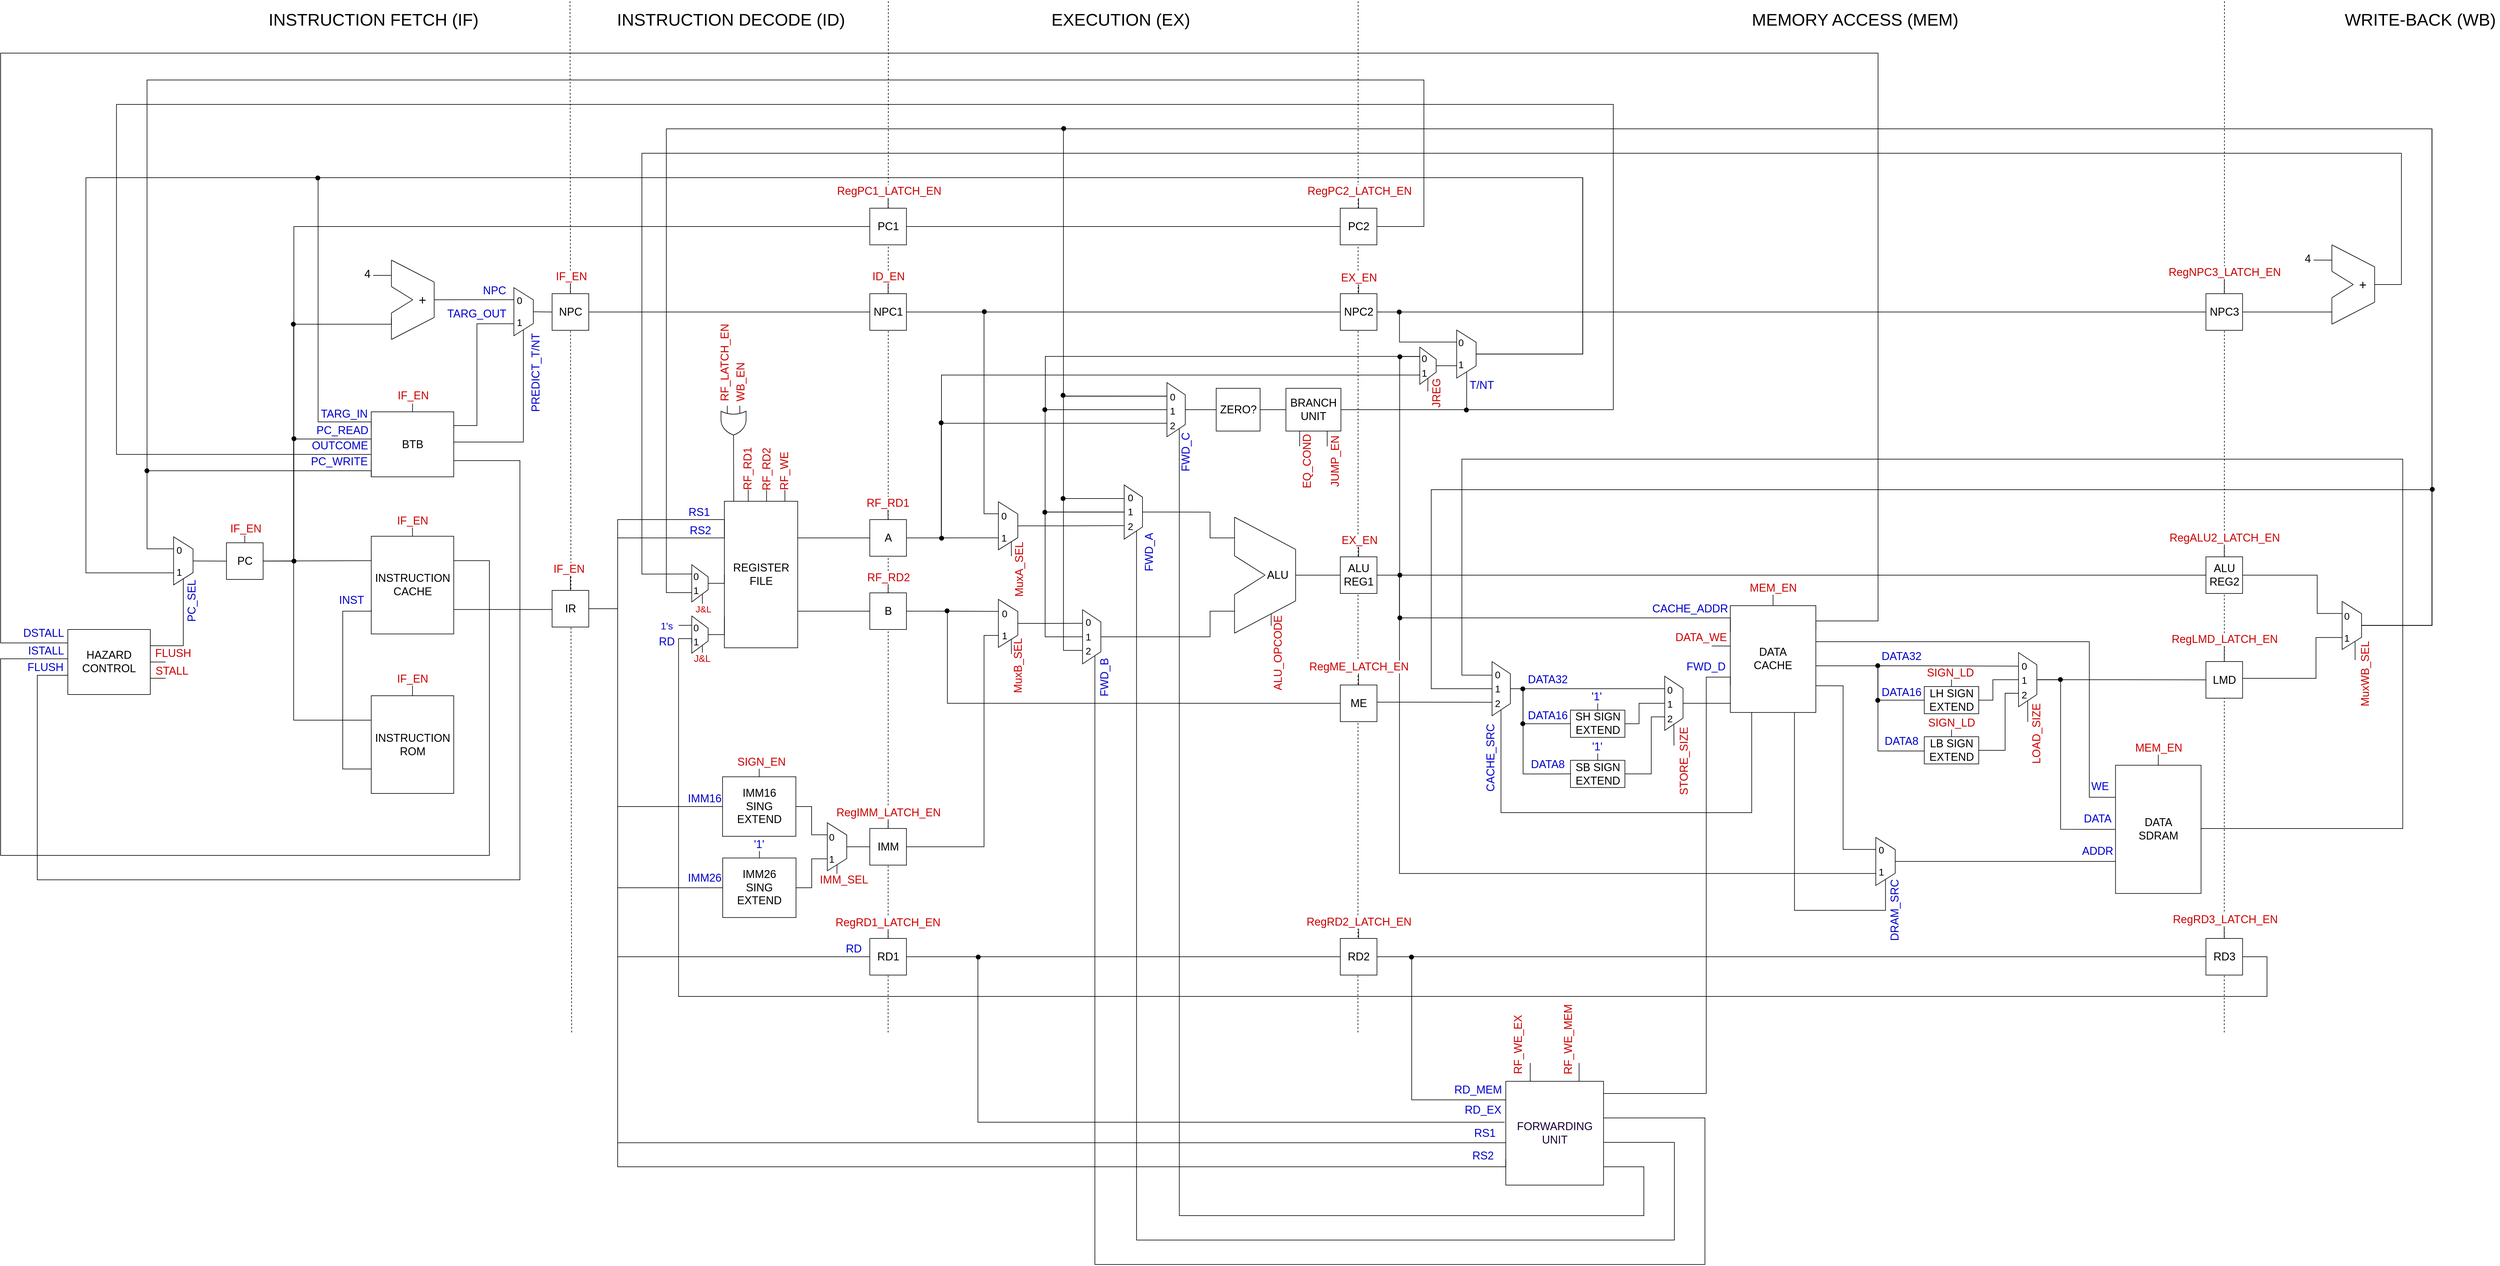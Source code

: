 <mxfile version="13.7.7" type="github">
  <diagram id="jrDMd2VkX8Fc1aG8_HDz" name="Page-1">
    <mxGraphModel dx="3553" dy="2646" grid="1" gridSize="10" guides="1" tooltips="1" connect="1" arrows="1" fold="1" page="1" pageScale="1" pageWidth="850" pageHeight="1100" math="0" shadow="0">
      <root>
        <mxCell id="0" />
        <mxCell id="1" parent="0" />
        <mxCell id="9u0KMjUZt_Quz6K7kKN--252" style="rounded=0;orthogonalLoop=1;jettySize=auto;html=1;exitX=0;exitY=0.25;exitDx=0;exitDy=0;endArrow=none;endFill=0;strokeWidth=1;fontSize=18;fontColor=#CC0000;" parent="1" edge="1">
          <mxGeometry relative="1" as="geometry">
            <mxPoint x="513.674" y="-260" as="targetPoint" />
            <mxPoint x="513.73" y="-220" as="sourcePoint" />
          </mxGeometry>
        </mxCell>
        <mxCell id="9u0KMjUZt_Quz6K7kKN--253" style="rounded=0;orthogonalLoop=1;jettySize=auto;html=1;exitX=0;exitY=0.5;exitDx=0;exitDy=0;endArrow=none;endFill=0;strokeWidth=1;fontSize=18;fontColor=#CC0000;" parent="1" edge="1">
          <mxGeometry relative="1" as="geometry">
            <mxPoint x="483.674" y="-260" as="targetPoint" />
            <mxPoint x="483.73" y="-220" as="sourcePoint" />
          </mxGeometry>
        </mxCell>
        <mxCell id="9u0KMjUZt_Quz6K7kKN--254" style="rounded=0;orthogonalLoop=1;jettySize=auto;html=1;exitX=0;exitY=0.75;exitDx=0;exitDy=0;endArrow=none;endFill=0;strokeWidth=1;fontSize=18;fontColor=#CC0000;" parent="1" edge="1">
          <mxGeometry relative="1" as="geometry">
            <mxPoint x="453.674" y="-260" as="targetPoint" />
            <mxPoint x="453.73" y="-220" as="sourcePoint" />
          </mxGeometry>
        </mxCell>
        <mxCell id="9u0KMjUZt_Quz6K7kKN--255" value="RF_RD1" style="edgeLabel;html=1;align=center;verticalAlign=middle;resizable=0;points=[];fontSize=18;fontColor=#CC0000;horizontal=0;" parent="9u0KMjUZt_Quz6K7kKN--254" vertex="1" connectable="0">
          <mxGeometry x="0.873" y="1" relative="1" as="geometry">
            <mxPoint y="-15.29" as="offset" />
          </mxGeometry>
        </mxCell>
        <mxCell id="dThmx-n3adpbhEAnUbLH-52" value="REGISTER&lt;br&gt;FILE" style="rounded=0;whiteSpace=wrap;html=1;rotation=90;fontSize=18;horizontal=0;" parent="1" vertex="1">
          <mxGeometry x="354.67" y="-160" width="240" height="120" as="geometry" />
        </mxCell>
        <mxCell id="dThmx-n3adpbhEAnUbLH-64" style="edgeStyle=orthogonalEdgeStyle;rounded=0;orthogonalLoop=1;jettySize=auto;html=1;exitX=0.75;exitY=0;exitDx=0;exitDy=0;entryX=0;entryY=0.5;entryDx=0;entryDy=0;endArrow=none;endFill=0;" parent="1" source="dThmx-n3adpbhEAnUbLH-52" target="dThmx-n3adpbhEAnUbLH-60" edge="1">
          <mxGeometry relative="1" as="geometry" />
        </mxCell>
        <mxCell id="dThmx-n3adpbhEAnUbLH-65" style="edgeStyle=orthogonalEdgeStyle;rounded=0;orthogonalLoop=1;jettySize=auto;html=1;exitX=0.25;exitY=0;exitDx=0;exitDy=0;entryX=0;entryY=0.5;entryDx=0;entryDy=0;endArrow=none;endFill=0;" parent="1" source="dThmx-n3adpbhEAnUbLH-52" target="dThmx-n3adpbhEAnUbLH-61" edge="1">
          <mxGeometry relative="1" as="geometry" />
        </mxCell>
        <mxCell id="dThmx-n3adpbhEAnUbLH-75" value="ZERO?" style="rounded=0;whiteSpace=wrap;html=1;fontSize=18;" parent="1" vertex="1">
          <mxGeometry x="1219.67" y="-405" width="71.86" height="70" as="geometry" />
        </mxCell>
        <mxCell id="HH7DKORKCEzCAmq62gNh-243" style="edgeStyle=orthogonalEdgeStyle;rounded=0;orthogonalLoop=1;jettySize=auto;html=1;exitX=0.25;exitY=1;exitDx=0;exitDy=0;endArrow=none;endFill=0;strokeColor=#000000;strokeWidth=1;fontColor=#0000CC;" parent="1" source="dThmx-n3adpbhEAnUbLH-77" edge="1">
          <mxGeometry relative="1" as="geometry">
            <mxPoint x="1356.21" y="-310" as="targetPoint" />
          </mxGeometry>
        </mxCell>
        <mxCell id="HH7DKORKCEzCAmq62gNh-245" style="edgeStyle=orthogonalEdgeStyle;rounded=0;orthogonalLoop=1;jettySize=auto;html=1;exitX=0.75;exitY=1;exitDx=0;exitDy=0;endArrow=none;endFill=0;strokeColor=#000000;strokeWidth=1;fontColor=#0000CC;" parent="1" source="dThmx-n3adpbhEAnUbLH-77" edge="1">
          <mxGeometry relative="1" as="geometry">
            <mxPoint x="1401.41" y="-310" as="targetPoint" />
          </mxGeometry>
        </mxCell>
        <mxCell id="OucOwQoPR7bq_wqjTsli-20" style="edgeStyle=orthogonalEdgeStyle;rounded=0;orthogonalLoop=1;jettySize=auto;html=1;endArrow=none;endFill=0;entryX=-0.001;entryY=0.627;entryDx=0;entryDy=0;entryPerimeter=0;exitX=1;exitY=0.5;exitDx=0;exitDy=0;" parent="1" source="dThmx-n3adpbhEAnUbLH-77" edge="1">
          <mxGeometry relative="1" as="geometry">
            <mxPoint x="1423.81" y="-367" as="sourcePoint" />
            <mxPoint x="-163.465" y="-296.724" as="targetPoint" />
            <Array as="points">
              <mxPoint x="1869.67" y="-370" />
              <mxPoint x="1869.67" y="-870" />
              <mxPoint x="-580.33" y="-870" />
              <mxPoint x="-580.33" y="-297" />
            </Array>
          </mxGeometry>
        </mxCell>
        <mxCell id="dThmx-n3adpbhEAnUbLH-77" value="BRANCH UNIT" style="rounded=0;whiteSpace=wrap;html=1;fontSize=18;" parent="1" vertex="1">
          <mxGeometry x="1333.81" y="-405" width="90" height="70" as="geometry" />
        </mxCell>
        <mxCell id="dThmx-n3adpbhEAnUbLH-78" style="edgeStyle=orthogonalEdgeStyle;rounded=0;orthogonalLoop=1;jettySize=auto;html=1;exitX=1;exitY=0.5;exitDx=0;exitDy=0;entryX=0;entryY=0.5;entryDx=0;entryDy=0;endArrow=none;endFill=0;" parent="1" source="dThmx-n3adpbhEAnUbLH-75" target="dThmx-n3adpbhEAnUbLH-77" edge="1">
          <mxGeometry relative="1" as="geometry" />
        </mxCell>
        <mxCell id="9u0KMjUZt_Quz6K7kKN--196" style="edgeStyle=orthogonalEdgeStyle;rounded=0;orthogonalLoop=1;jettySize=auto;html=1;exitX=1;exitY=0.5;exitDx=0;exitDy=0;entryX=0.25;entryY=1;entryDx=0;entryDy=0;endArrow=none;endFill=0;" parent="1" source="dThmx-n3adpbhEAnUbLH-129" target="dThmx-n3adpbhEAnUbLH-52" edge="1">
          <mxGeometry relative="1" as="geometry">
            <Array as="points">
              <mxPoint x="240" y="-44" />
              <mxPoint x="240" y="-160" />
            </Array>
          </mxGeometry>
        </mxCell>
        <mxCell id="9u0KMjUZt_Quz6K7kKN--197" style="edgeStyle=orthogonalEdgeStyle;rounded=0;orthogonalLoop=1;jettySize=auto;html=1;exitX=1;exitY=0.5;exitDx=0;exitDy=0;entryX=0.25;entryY=1;entryDx=0;entryDy=0;endArrow=none;endFill=0;" parent="1" source="dThmx-n3adpbhEAnUbLH-129" target="dThmx-n3adpbhEAnUbLH-52" edge="1">
          <mxGeometry relative="1" as="geometry">
            <Array as="points">
              <mxPoint x="240" y="-44" />
              <mxPoint x="240" y="-190" />
              <mxPoint x="415" y="-190" />
            </Array>
          </mxGeometry>
        </mxCell>
        <mxCell id="9u0KMjUZt_Quz6K7kKN--328" value="RS1" style="edgeLabel;html=1;align=center;verticalAlign=middle;resizable=0;points=[];fontSize=18;fontColor=#0000CC;" parent="9u0KMjUZt_Quz6K7kKN--197" vertex="1" connectable="0">
          <mxGeometry x="0.587" y="2" relative="1" as="geometry">
            <mxPoint x="10.2" y="-10" as="offset" />
          </mxGeometry>
        </mxCell>
        <mxCell id="9u0KMjUZt_Quz6K7kKN--242" style="edgeStyle=orthogonalEdgeStyle;rounded=0;orthogonalLoop=1;jettySize=auto;html=1;exitX=0.5;exitY=0;exitDx=0;exitDy=0;endArrow=none;endFill=0;strokeWidth=1;fontSize=18;fontColor=#CC0000;" parent="1" source="dThmx-n3adpbhEAnUbLH-130" edge="1">
          <mxGeometry relative="1" as="geometry">
            <mxPoint x="-370.33" y="-180" as="targetPoint" />
          </mxGeometry>
        </mxCell>
        <mxCell id="9u0KMjUZt_Quz6K7kKN--244" value="IF_EN" style="edgeLabel;html=1;align=center;verticalAlign=middle;resizable=0;points=[];fontSize=18;fontColor=#CC0000;" parent="9u0KMjUZt_Quz6K7kKN--242" vertex="1" connectable="0">
          <mxGeometry x="0.694" y="-1" relative="1" as="geometry">
            <mxPoint as="offset" />
          </mxGeometry>
        </mxCell>
        <mxCell id="OucOwQoPR7bq_wqjTsli-32" style="edgeStyle=orthogonalEdgeStyle;rounded=0;orthogonalLoop=1;jettySize=auto;html=1;entryX=0;entryY=0.5;entryDx=0;entryDy=0;endArrow=none;endFill=0;exitX=1;exitY=0.5;exitDx=0;exitDy=0;" parent="1" source="dThmx-n3adpbhEAnUbLH-130" edge="1">
          <mxGeometry relative="1" as="geometry">
            <mxPoint x="-360.33" y="-109.5" as="sourcePoint" />
            <mxPoint x="-163.33" y="-305.75" as="targetPoint" />
            <Array as="points">
              <mxPoint x="-290.33" y="-122" />
              <mxPoint x="-290.33" y="-322" />
              <mxPoint x="-163.33" y="-322" />
            </Array>
          </mxGeometry>
        </mxCell>
        <mxCell id="OucOwQoPR7bq_wqjTsli-36" style="rounded=0;orthogonalLoop=1;jettySize=auto;html=1;entryX=0;entryY=0.25;entryDx=0;entryDy=0;endArrow=none;endFill=0;" parent="1" source="dThmx-n3adpbhEAnUbLH-130" target="HH7DKORKCEzCAmq62gNh-207" edge="1">
          <mxGeometry relative="1" as="geometry" />
        </mxCell>
        <mxCell id="OucOwQoPR7bq_wqjTsli-38" style="edgeStyle=orthogonalEdgeStyle;rounded=0;orthogonalLoop=1;jettySize=auto;html=1;entryX=0;entryY=0.25;entryDx=0;entryDy=0;endArrow=none;endFill=0;" parent="1" source="dThmx-n3adpbhEAnUbLH-130" target="HH7DKORKCEzCAmq62gNh-212" edge="1">
          <mxGeometry relative="1" as="geometry">
            <Array as="points">
              <mxPoint x="-290.33" y="-122" />
              <mxPoint x="-290.33" y="139" />
            </Array>
          </mxGeometry>
        </mxCell>
        <mxCell id="b2xxqIifIi_l16P16uFL-1" style="edgeStyle=orthogonalEdgeStyle;rounded=0;orthogonalLoop=1;jettySize=auto;html=1;entryX=0;entryY=0.5;entryDx=0;entryDy=0;endArrow=none;endFill=0;" edge="1" parent="1" source="dThmx-n3adpbhEAnUbLH-130" target="OucOwQoPR7bq_wqjTsli-62">
          <mxGeometry relative="1" as="geometry">
            <Array as="points">
              <mxPoint x="-290" y="-122" />
              <mxPoint x="-290" y="-670" />
            </Array>
          </mxGeometry>
        </mxCell>
        <mxCell id="dThmx-n3adpbhEAnUbLH-130" value="PC" style="rounded=0;whiteSpace=wrap;html=1;fontSize=18;" parent="1" vertex="1">
          <mxGeometry x="-400.33" y="-152" width="60" height="60" as="geometry" />
        </mxCell>
        <mxCell id="HH7DKORKCEzCAmq62gNh-57" style="edgeStyle=none;rounded=0;orthogonalLoop=1;jettySize=auto;html=1;exitX=0;exitY=0.25;exitDx=0;exitDy=0;endArrow=none;endFill=0;strokeColor=#000000;fontColor=#0000CC;" parent="1" edge="1">
          <mxGeometry relative="1" as="geometry">
            <mxPoint x="2030.68" y="17.001" as="targetPoint" />
            <mxPoint x="2061.17" y="17.085" as="sourcePoint" />
          </mxGeometry>
        </mxCell>
        <mxCell id="HH7DKORKCEzCAmq62gNh-59" style="edgeStyle=none;rounded=0;orthogonalLoop=1;jettySize=auto;html=1;endArrow=none;endFill=0;strokeColor=#000000;fontColor=#0000CC;" parent="1" source="dThmx-n3adpbhEAnUbLH-144" edge="1">
          <mxGeometry relative="1" as="geometry">
            <mxPoint x="2131.17" y="-79" as="targetPoint" />
          </mxGeometry>
        </mxCell>
        <mxCell id="HH7DKORKCEzCAmq62gNh-176" style="edgeStyle=orthogonalEdgeStyle;rounded=0;orthogonalLoop=1;jettySize=auto;html=1;entryX=0.25;entryY=1;entryDx=0;entryDy=0;endArrow=none;endFill=0;strokeColor=#000000;fontColor=#0000CC;exitX=1;exitY=0.5;exitDx=0;exitDy=0;" parent="1" target="HH7DKORKCEzCAmq62gNh-170" edge="1">
          <mxGeometry relative="1" as="geometry">
            <mxPoint x="2201.17" y="49.45" as="sourcePoint" />
            <Array as="points">
              <mxPoint x="2379.81" y="50" />
            </Array>
          </mxGeometry>
        </mxCell>
        <mxCell id="HH7DKORKCEzCAmq62gNh-177" style="edgeStyle=orthogonalEdgeStyle;rounded=0;orthogonalLoop=1;jettySize=auto;html=1;entryX=0.5;entryY=1;entryDx=0;entryDy=0;endArrow=none;endFill=0;strokeColor=#000000;fontColor=#0000CC;exitX=1;exitY=0.5;exitDx=0;exitDy=0;" parent="1" target="HH7DKORKCEzCAmq62gNh-164" edge="1">
          <mxGeometry relative="1" as="geometry">
            <mxPoint x="2201.17" y="49.45" as="sourcePoint" />
            <mxPoint x="2404.665" y="104.7" as="targetPoint" />
            <Array as="points">
              <mxPoint x="2302.81" y="50" />
              <mxPoint x="2302.81" y="106" />
            </Array>
          </mxGeometry>
        </mxCell>
        <mxCell id="HH7DKORKCEzCAmq62gNh-178" style="edgeStyle=orthogonalEdgeStyle;rounded=0;orthogonalLoop=1;jettySize=auto;html=1;entryX=0.5;entryY=1;entryDx=0;entryDy=0;endArrow=none;endFill=0;strokeColor=#000000;fontColor=#0000CC;exitX=1;exitY=0.5;exitDx=0;exitDy=0;" parent="1" target="HH7DKORKCEzCAmq62gNh-168" edge="1">
          <mxGeometry relative="1" as="geometry">
            <mxPoint x="2201.17" y="49.45" as="sourcePoint" />
            <mxPoint x="2405.665" y="188.9" as="targetPoint" />
            <Array as="points">
              <mxPoint x="2302.81" y="50" />
              <mxPoint x="2302.81" y="189" />
              <mxPoint x="2378.81" y="189" />
            </Array>
          </mxGeometry>
        </mxCell>
        <mxCell id="OucOwQoPR7bq_wqjTsli-84" style="edgeStyle=orthogonalEdgeStyle;rounded=0;orthogonalLoop=1;jettySize=auto;html=1;exitX=1;exitY=0.25;exitDx=0;exitDy=0;entryX=0;entryY=0.25;entryDx=0;entryDy=0;endArrow=none;endFill=0;" parent="1" target="OucOwQoPR7bq_wqjTsli-154" edge="1">
          <mxGeometry relative="1" as="geometry">
            <mxPoint x="2201.17" y="-9.275" as="sourcePoint" />
            <mxPoint x="-660.33" y="23.45" as="targetPoint" />
            <Array as="points">
              <mxPoint x="2201" y="-24" />
              <mxPoint x="2303" y="-24" />
              <mxPoint x="2303" y="-954" />
              <mxPoint x="-770" y="-954" />
              <mxPoint x="-770" y="12" />
              <mxPoint x="-660" y="12" />
            </Array>
          </mxGeometry>
        </mxCell>
        <mxCell id="dThmx-n3adpbhEAnUbLH-144" value="DATA&lt;br&gt;CACHE" style="rounded=0;whiteSpace=wrap;html=1;fontSize=18;" parent="1" vertex="1">
          <mxGeometry x="2061.17" y="-49" width="140" height="174.9" as="geometry" />
        </mxCell>
        <mxCell id="6sOKHbeOXGZ0Ycy-URYJ-71" style="edgeStyle=orthogonalEdgeStyle;rounded=0;orthogonalLoop=1;jettySize=auto;html=1;exitX=1;exitY=0.5;exitDx=0;exitDy=0;entryX=0;entryY=0.25;entryDx=0;entryDy=0;endArrow=none;endFill=0;strokeColor=#000000;" parent="1" source="dThmx-n3adpbhEAnUbLH-111" target="dThmx-n3adpbhEAnUbLH-144" edge="1">
          <mxGeometry relative="1" as="geometry">
            <Array as="points">
              <mxPoint x="1519.67" y="-99" />
              <mxPoint x="1519.67" y="-29" />
              <mxPoint x="2061.67" y="-29" />
            </Array>
            <mxPoint x="1765.43" y="318.5" as="targetPoint" />
          </mxGeometry>
        </mxCell>
        <mxCell id="9u0KMjUZt_Quz6K7kKN--13" style="edgeStyle=orthogonalEdgeStyle;rounded=0;orthogonalLoop=1;jettySize=auto;html=1;exitX=0.5;exitY=0;exitDx=0;exitDy=0;entryX=0.75;entryY=1;entryDx=0;entryDy=0;endArrow=none;endFill=0;" parent="1" source="9u0KMjUZt_Quz6K7kKN--11" edge="1">
          <mxGeometry relative="1" as="geometry">
            <mxPoint x="414.67" y="-31.0" as="targetPoint" />
          </mxGeometry>
        </mxCell>
        <mxCell id="9u0KMjUZt_Quz6K7kKN--26" style="edgeStyle=orthogonalEdgeStyle;rounded=0;orthogonalLoop=1;jettySize=auto;html=1;exitX=1;exitY=0.25;exitDx=0;exitDy=0;endArrow=none;endFill=0;" parent="1" source="9u0KMjUZt_Quz6K7kKN--11" edge="1">
          <mxGeometry relative="1" as="geometry">
            <mxPoint x="378.877" y="39.0" as="targetPoint" />
          </mxGeometry>
        </mxCell>
        <mxCell id="9u0KMjUZt_Quz6K7kKN--29" value="J&amp;amp;L" style="edgeLabel;html=1;align=center;verticalAlign=middle;resizable=0;points=[];fontColor=#CC0000;fontSize=16;" parent="9u0KMjUZt_Quz6K7kKN--26" vertex="1" connectable="0">
          <mxGeometry x="0.825" y="-1" relative="1" as="geometry">
            <mxPoint as="offset" />
          </mxGeometry>
        </mxCell>
        <mxCell id="9u0KMjUZt_Quz6K7kKN--194" style="edgeStyle=orthogonalEdgeStyle;rounded=0;orthogonalLoop=1;jettySize=auto;html=1;exitX=0.25;exitY=1;exitDx=0;exitDy=0;endArrow=none;endFill=0;" parent="1" source="9u0KMjUZt_Quz6K7kKN--11" edge="1">
          <mxGeometry relative="1" as="geometry">
            <mxPoint x="339.67" y="-17" as="targetPoint" />
          </mxGeometry>
        </mxCell>
        <mxCell id="9u0KMjUZt_Quz6K7kKN--195" value="&lt;font color=&quot;#0000cc&quot;&gt;1&#39;s&lt;/font&gt;" style="edgeLabel;html=1;align=center;verticalAlign=middle;resizable=0;points=[];fontSize=16;" parent="9u0KMjUZt_Quz6K7kKN--194" vertex="1" connectable="0">
          <mxGeometry x="1" y="-1" relative="1" as="geometry">
            <mxPoint x="-21" y="0.67" as="offset" />
          </mxGeometry>
        </mxCell>
        <mxCell id="9u0KMjUZt_Quz6K7kKN--11" value="" style="shape=trapezoid;perimeter=trapezoidPerimeter;whiteSpace=wrap;html=1;fixedSize=1;rotation=90;" parent="1" vertex="1">
          <mxGeometry x="344.17" y="-15" width="60.99" height="26.8" as="geometry" />
        </mxCell>
        <mxCell id="9u0KMjUZt_Quz6K7kKN--34" style="edgeStyle=orthogonalEdgeStyle;rounded=0;orthogonalLoop=1;jettySize=auto;html=1;exitX=1;exitY=0.25;exitDx=0;exitDy=0;endArrow=none;endFill=0;" parent="1" source="9u0KMjUZt_Quz6K7kKN--36" edge="1">
          <mxGeometry relative="1" as="geometry">
            <mxPoint x="378.877" y="-45.0" as="targetPoint" />
          </mxGeometry>
        </mxCell>
        <mxCell id="9u0KMjUZt_Quz6K7kKN--35" value="J&amp;amp;L" style="edgeLabel;html=1;align=center;verticalAlign=middle;resizable=0;points=[];fontSize=15;fontColor=#CC0000;" parent="9u0KMjUZt_Quz6K7kKN--34" vertex="1" connectable="0">
          <mxGeometry x="0.825" y="-1" relative="1" as="geometry">
            <mxPoint x="1.82" y="3.03" as="offset" />
          </mxGeometry>
        </mxCell>
        <mxCell id="9u0KMjUZt_Quz6K7kKN--37" style="edgeStyle=orthogonalEdgeStyle;rounded=0;orthogonalLoop=1;jettySize=auto;html=1;exitX=0.5;exitY=0;exitDx=0;exitDy=0;entryX=0.5;entryY=1;entryDx=0;entryDy=0;endArrow=none;endFill=0;" parent="1" source="9u0KMjUZt_Quz6K7kKN--36" target="dThmx-n3adpbhEAnUbLH-52" edge="1">
          <mxGeometry relative="1" as="geometry" />
        </mxCell>
        <mxCell id="9u0KMjUZt_Quz6K7kKN--36" value="" style="shape=trapezoid;perimeter=trapezoidPerimeter;whiteSpace=wrap;html=1;fixedSize=1;rotation=90;" parent="1" vertex="1">
          <mxGeometry x="344.17" y="-99" width="60.99" height="26.8" as="geometry" />
        </mxCell>
        <mxCell id="9u0KMjUZt_Quz6K7kKN--49" value="" style="endArrow=none;dashed=1;html=1;strokeWidth=1;" parent="1" edge="1">
          <mxGeometry width="50" height="50" relative="1" as="geometry">
            <mxPoint x="164.67" y="650" as="sourcePoint" />
            <mxPoint x="162" y="-1040" as="targetPoint" />
          </mxGeometry>
        </mxCell>
        <mxCell id="9u0KMjUZt_Quz6K7kKN--51" style="edgeStyle=orthogonalEdgeStyle;rounded=0;orthogonalLoop=1;jettySize=auto;html=1;exitX=1;exitY=0.5;exitDx=0;exitDy=0;entryX=0;entryY=0.5;entryDx=0;entryDy=0;endArrow=none;endFill=0;" parent="1" source="dThmx-n3adpbhEAnUbLH-129" target="9u0KMjUZt_Quz6K7kKN--50" edge="1">
          <mxGeometry relative="1" as="geometry">
            <Array as="points">
              <mxPoint x="240" y="-44" />
              <mxPoint x="240" y="526" />
            </Array>
          </mxGeometry>
        </mxCell>
        <mxCell id="9u0KMjUZt_Quz6K7kKN--53" style="edgeStyle=orthogonalEdgeStyle;rounded=0;orthogonalLoop=1;jettySize=auto;html=1;exitX=1;exitY=0.5;exitDx=0;exitDy=0;endArrow=none;endFill=0;" parent="1" source="dThmx-n3adpbhEAnUbLH-126" target="9u0KMjUZt_Quz6K7kKN--52" edge="1">
          <mxGeometry relative="1" as="geometry" />
        </mxCell>
        <mxCell id="9u0KMjUZt_Quz6K7kKN--275" style="edgeStyle=none;rounded=0;orthogonalLoop=1;jettySize=auto;html=1;exitX=1;exitY=0.25;exitDx=0;exitDy=0;endArrow=none;endFill=0;strokeWidth=1;fontSize=18;fontColor=#CC0000;" parent="1" source="9u0KMjUZt_Quz6K7kKN--55" edge="1">
          <mxGeometry relative="1" as="geometry">
            <mxPoint x="884.47" y="-130" as="targetPoint" />
          </mxGeometry>
        </mxCell>
        <mxCell id="9u0KMjUZt_Quz6K7kKN--276" value="MuxA_SEL" style="edgeLabel;html=1;align=center;verticalAlign=middle;resizable=0;points=[];fontSize=18;fontColor=#CC0000;horizontal=0;" parent="9u0KMjUZt_Quz6K7kKN--275" vertex="1" connectable="0">
          <mxGeometry x="0.528" y="1" relative="1" as="geometry">
            <mxPoint x="11.48" y="27.71" as="offset" />
          </mxGeometry>
        </mxCell>
        <mxCell id="9u0KMjUZt_Quz6K7kKN--55" value="" style="shape=trapezoid;perimeter=trapezoidPerimeter;whiteSpace=wrap;html=1;fixedSize=1;rotation=90;" parent="1" vertex="1">
          <mxGeometry x="839.67" y="-195.67" width="78.75" height="31.8" as="geometry" />
        </mxCell>
        <mxCell id="9u0KMjUZt_Quz6K7kKN--57" style="rounded=0;orthogonalLoop=1;jettySize=auto;html=1;exitX=1;exitY=0.5;exitDx=0;exitDy=0;entryX=0.75;entryY=1;entryDx=0;entryDy=0;endArrow=none;endFill=0;" parent="1" source="dThmx-n3adpbhEAnUbLH-61" target="9u0KMjUZt_Quz6K7kKN--55" edge="1">
          <mxGeometry relative="1" as="geometry" />
        </mxCell>
        <mxCell id="9u0KMjUZt_Quz6K7kKN--58" style="edgeStyle=orthogonalEdgeStyle;rounded=0;orthogonalLoop=1;jettySize=auto;html=1;entryX=0.25;entryY=1;entryDx=0;entryDy=0;endArrow=none;endFill=0;" parent="1" source="9u0KMjUZt_Quz6K7kKN--52" target="9u0KMjUZt_Quz6K7kKN--55" edge="1">
          <mxGeometry relative="1" as="geometry">
            <Array as="points">
              <mxPoint x="839.67" y="-530" />
              <mxPoint x="839.67" y="-199" />
            </Array>
          </mxGeometry>
        </mxCell>
        <mxCell id="9u0KMjUZt_Quz6K7kKN--279" style="edgeStyle=none;rounded=0;orthogonalLoop=1;jettySize=auto;html=1;exitX=1;exitY=0.25;exitDx=0;exitDy=0;endArrow=none;endFill=0;strokeWidth=1;fontSize=18;fontColor=#CC0000;" parent="1" source="9u0KMjUZt_Quz6K7kKN--59" edge="1">
          <mxGeometry relative="1" as="geometry">
            <mxPoint x="884.47" y="30" as="targetPoint" />
          </mxGeometry>
        </mxCell>
        <mxCell id="9u0KMjUZt_Quz6K7kKN--280" value="MuxB_SEL" style="edgeLabel;html=1;align=center;verticalAlign=middle;resizable=0;points=[];fontSize=18;fontColor=#CC0000;horizontal=0;" parent="9u0KMjUZt_Quz6K7kKN--279" vertex="1" connectable="0">
          <mxGeometry x="0.398" relative="1" as="geometry">
            <mxPoint x="11.49" y="27.14" as="offset" />
          </mxGeometry>
        </mxCell>
        <mxCell id="9u0KMjUZt_Quz6K7kKN--59" value="" style="shape=trapezoid;perimeter=trapezoidPerimeter;whiteSpace=wrap;html=1;fixedSize=1;rotation=90;" parent="1" vertex="1">
          <mxGeometry x="839.67" y="-35.9" width="78.75" height="31.8" as="geometry" />
        </mxCell>
        <mxCell id="9u0KMjUZt_Quz6K7kKN--96" style="edgeStyle=elbowEdgeStyle;rounded=0;orthogonalLoop=1;jettySize=auto;html=1;exitX=1;exitY=0.5;exitDx=0;exitDy=0;entryX=0.25;entryY=1;entryDx=0;entryDy=0;endArrow=none;endFill=0;" parent="1" source="dThmx-n3adpbhEAnUbLH-60" target="9u0KMjUZt_Quz6K7kKN--59" edge="1">
          <mxGeometry relative="1" as="geometry" />
        </mxCell>
        <mxCell id="9u0KMjUZt_Quz6K7kKN--97" style="edgeStyle=elbowEdgeStyle;rounded=0;orthogonalLoop=1;jettySize=auto;html=1;exitX=1;exitY=0.5;exitDx=0;exitDy=0;entryX=0.75;entryY=1;entryDx=0;entryDy=0;endArrow=none;endFill=0;" parent="1" source="dThmx-n3adpbhEAnUbLH-62" target="9u0KMjUZt_Quz6K7kKN--59" edge="1">
          <mxGeometry relative="1" as="geometry">
            <Array as="points">
              <mxPoint x="839.67" y="51" />
              <mxPoint x="829.67" y="51" />
              <mxPoint x="809.67" y="171" />
              <mxPoint x="799.67" y="171" />
            </Array>
            <mxPoint x="863.145" y="130.688" as="targetPoint" />
          </mxGeometry>
        </mxCell>
        <mxCell id="HH7DKORKCEzCAmq62gNh-199" style="edgeStyle=orthogonalEdgeStyle;rounded=0;orthogonalLoop=1;jettySize=auto;html=1;endArrow=none;endFill=0;strokeColor=#000000;fontColor=#0000CC;" parent="1" source="9u0KMjUZt_Quz6K7kKN--62" edge="1">
          <mxGeometry relative="1" as="geometry">
            <mxPoint x="1249.67" y="-160" as="targetPoint" />
            <Array as="points">
              <mxPoint x="1209.67" y="-202" />
              <mxPoint x="1209.67" y="-160" />
            </Array>
          </mxGeometry>
        </mxCell>
        <mxCell id="9u0KMjUZt_Quz6K7kKN--62" value="" style="shape=trapezoid;perimeter=trapezoidPerimeter;whiteSpace=wrap;html=1;fixedSize=1;rotation=90;" parent="1" vertex="1">
          <mxGeometry x="1039.67" y="-217.34" width="88.75" height="30" as="geometry" />
        </mxCell>
        <mxCell id="9u0KMjUZt_Quz6K7kKN--63" style="edgeStyle=orthogonalEdgeStyle;rounded=0;orthogonalLoop=1;jettySize=auto;html=1;entryX=0.75;entryY=1;entryDx=0;entryDy=0;endArrow=none;endFill=0;" parent="1" source="9u0KMjUZt_Quz6K7kKN--55" target="9u0KMjUZt_Quz6K7kKN--62" edge="1">
          <mxGeometry relative="1" as="geometry">
            <mxPoint x="939.675" y="-179.77" as="sourcePoint" />
          </mxGeometry>
        </mxCell>
        <mxCell id="9u0KMjUZt_Quz6K7kKN--90" style="edgeStyle=elbowEdgeStyle;rounded=0;orthogonalLoop=1;jettySize=auto;html=1;exitX=0.75;exitY=1;exitDx=0;exitDy=0;entryX=0.25;entryY=1;entryDx=0;entryDy=0;endArrow=none;endFill=0;" parent="1" source="9u0KMjUZt_Quz6K7kKN--64" target="9u0KMjUZt_Quz6K7kKN--62" edge="1">
          <mxGeometry relative="1" as="geometry">
            <Array as="points">
              <mxPoint x="969.67" y="-130" />
            </Array>
          </mxGeometry>
        </mxCell>
        <mxCell id="HH7DKORKCEzCAmq62gNh-200" style="edgeStyle=orthogonalEdgeStyle;rounded=0;orthogonalLoop=1;jettySize=auto;html=1;endArrow=none;endFill=0;strokeColor=#000000;fontColor=#0000CC;" parent="1" source="9u0KMjUZt_Quz6K7kKN--64" edge="1">
          <mxGeometry relative="1" as="geometry">
            <mxPoint x="1249.67" y="-40" as="targetPoint" />
            <Array as="points">
              <mxPoint x="1209.67" y="2" />
              <mxPoint x="1209.67" y="-40" />
            </Array>
          </mxGeometry>
        </mxCell>
        <mxCell id="9u0KMjUZt_Quz6K7kKN--64" value="" style="shape=trapezoid;perimeter=trapezoidPerimeter;whiteSpace=wrap;html=1;fixedSize=1;rotation=90;" parent="1" vertex="1">
          <mxGeometry x="971.53" y="-13" width="88.75" height="30" as="geometry" />
        </mxCell>
        <mxCell id="9u0KMjUZt_Quz6K7kKN--98" style="edgeStyle=elbowEdgeStyle;rounded=0;orthogonalLoop=1;jettySize=auto;html=1;exitX=0.5;exitY=0;exitDx=0;exitDy=0;entryX=0.25;entryY=1;entryDx=0;entryDy=0;endArrow=none;endFill=0;" parent="1" source="9u0KMjUZt_Quz6K7kKN--59" target="9u0KMjUZt_Quz6K7kKN--64" edge="1">
          <mxGeometry relative="1" as="geometry" />
        </mxCell>
        <mxCell id="9u0KMjUZt_Quz6K7kKN--86" style="edgeStyle=elbowEdgeStyle;rounded=0;orthogonalLoop=1;jettySize=auto;html=1;exitX=0.5;exitY=1;exitDx=0;exitDy=0;entryX=0.5;entryY=1;entryDx=0;entryDy=0;endArrow=none;endFill=0;" parent="1" source="9u0KMjUZt_Quz6K7kKN--62" target="9u0KMjUZt_Quz6K7kKN--64" edge="1">
          <mxGeometry relative="1" as="geometry">
            <Array as="points">
              <mxPoint x="939.67" y="-180" />
              <mxPoint x="969.67" y="-130" />
              <mxPoint x="974.4" y="-90" />
            </Array>
          </mxGeometry>
        </mxCell>
        <mxCell id="9u0KMjUZt_Quz6K7kKN--76" style="edgeStyle=elbowEdgeStyle;rounded=0;orthogonalLoop=1;jettySize=auto;html=1;entryX=0;entryY=0.5;entryDx=0;entryDy=0;endArrow=none;endFill=0;" parent="1" source="9u0KMjUZt_Quz6K7kKN--75" target="dThmx-n3adpbhEAnUbLH-75" edge="1">
          <mxGeometry relative="1" as="geometry" />
        </mxCell>
        <mxCell id="9u0KMjUZt_Quz6K7kKN--87" style="edgeStyle=elbowEdgeStyle;rounded=0;orthogonalLoop=1;jettySize=auto;html=1;exitX=0.25;exitY=1;exitDx=0;exitDy=0;entryX=0.25;entryY=1;entryDx=0;entryDy=0;endArrow=none;endFill=0;" parent="1" source="9u0KMjUZt_Quz6K7kKN--75" target="9u0KMjUZt_Quz6K7kKN--62" edge="1">
          <mxGeometry relative="1" as="geometry">
            <Array as="points">
              <mxPoint x="969.67" y="-320" />
              <mxPoint x="929.67" y="-290" />
            </Array>
          </mxGeometry>
        </mxCell>
        <mxCell id="9u0KMjUZt_Quz6K7kKN--75" value="" style="shape=trapezoid;perimeter=trapezoidPerimeter;whiteSpace=wrap;html=1;fixedSize=1;rotation=90;" parent="1" vertex="1">
          <mxGeometry x="1109.67" y="-385" width="88.75" height="30" as="geometry" />
        </mxCell>
        <mxCell id="9u0KMjUZt_Quz6K7kKN--82" style="edgeStyle=elbowEdgeStyle;rounded=0;orthogonalLoop=1;jettySize=auto;html=1;entryX=0.75;entryY=1;entryDx=0;entryDy=0;endArrow=none;endFill=0;" parent="1" source="dThmx-n3adpbhEAnUbLH-61" target="9u0KMjUZt_Quz6K7kKN--75" edge="1">
          <mxGeometry relative="1" as="geometry">
            <Array as="points">
              <mxPoint x="769.67" y="-290" />
            </Array>
          </mxGeometry>
        </mxCell>
        <mxCell id="9u0KMjUZt_Quz6K7kKN--85" style="edgeStyle=elbowEdgeStyle;rounded=0;orthogonalLoop=1;jettySize=auto;html=1;exitX=0.5;exitY=1;exitDx=0;exitDy=0;entryX=0.5;entryY=1;entryDx=0;entryDy=0;endArrow=none;endFill=0;" parent="1" source="9u0KMjUZt_Quz6K7kKN--62" target="9u0KMjUZt_Quz6K7kKN--75" edge="1">
          <mxGeometry relative="1" as="geometry">
            <Array as="points">
              <mxPoint x="939.67" y="-210" />
              <mxPoint x="969.67" y="-260" />
              <mxPoint x="929.67" y="-290" />
            </Array>
          </mxGeometry>
        </mxCell>
        <mxCell id="9u0KMjUZt_Quz6K7kKN--100" style="edgeStyle=elbowEdgeStyle;rounded=0;orthogonalLoop=1;jettySize=auto;html=1;entryX=0;entryY=0.5;entryDx=0;entryDy=0;endArrow=none;endFill=0;" parent="1" source="dThmx-n3adpbhEAnUbLH-60" edge="1">
          <mxGeometry relative="1" as="geometry">
            <Array as="points">
              <mxPoint x="779.67" y="30" />
              <mxPoint x="769.67" y="80" />
            </Array>
            <mxPoint x="1422.81" y="110.9" as="targetPoint" />
          </mxGeometry>
        </mxCell>
        <mxCell id="9u0KMjUZt_Quz6K7kKN--95" style="edgeStyle=elbowEdgeStyle;rounded=0;orthogonalLoop=1;jettySize=auto;html=1;exitX=1;exitY=0.5;exitDx=0;exitDy=0;entryX=0;entryY=0.5;entryDx=0;entryDy=0;endArrow=none;endFill=0;" parent="1" source="9u0KMjUZt_Quz6K7kKN--50" edge="1">
          <mxGeometry relative="1" as="geometry">
            <mxPoint x="1422.81" y="526.0" as="targetPoint" />
          </mxGeometry>
        </mxCell>
        <mxCell id="9u0KMjUZt_Quz6K7kKN--102" style="edgeStyle=elbowEdgeStyle;rounded=0;orthogonalLoop=1;jettySize=auto;html=1;entryX=0;entryY=0.5;entryDx=0;entryDy=0;endArrow=none;endFill=0;" parent="1" source="9u0KMjUZt_Quz6K7kKN--52" edge="1">
          <mxGeometry relative="1" as="geometry">
            <mxPoint x="1422.81" y="-530" as="targetPoint" />
          </mxGeometry>
        </mxCell>
        <mxCell id="HH7DKORKCEzCAmq62gNh-196" style="edgeStyle=orthogonalEdgeStyle;rounded=0;orthogonalLoop=1;jettySize=auto;html=1;entryX=0;entryY=0.5;entryDx=0;entryDy=0;endArrow=none;endFill=0;strokeColor=#000000;fontColor=#0000CC;" parent="1" source="9u0KMjUZt_Quz6K7kKN--94" target="9u0KMjUZt_Quz6K7kKN--125" edge="1">
          <mxGeometry relative="1" as="geometry" />
        </mxCell>
        <mxCell id="9u0KMjUZt_Quz6K7kKN--193" style="edgeStyle=orthogonalEdgeStyle;rounded=0;orthogonalLoop=1;jettySize=auto;html=1;exitX=0.75;exitY=1;exitDx=0;exitDy=0;entryX=1;entryY=0.5;entryDx=0;entryDy=0;endArrow=none;endFill=0;" parent="1" source="9u0KMjUZt_Quz6K7kKN--11" target="9u0KMjUZt_Quz6K7kKN--125" edge="1">
          <mxGeometry relative="1" as="geometry">
            <Array as="points">
              <mxPoint x="361.67" y="5" />
              <mxPoint x="339.67" y="5" />
              <mxPoint x="339.67" y="591" />
              <mxPoint x="2939.67" y="591" />
              <mxPoint x="2939.67" y="526" />
            </Array>
          </mxGeometry>
        </mxCell>
        <mxCell id="9u0KMjUZt_Quz6K7kKN--327" value="RD" style="edgeLabel;html=1;align=center;verticalAlign=middle;resizable=0;points=[];fontSize=18;fontColor=#0000CC;" parent="9u0KMjUZt_Quz6K7kKN--193" vertex="1" connectable="0">
          <mxGeometry x="-0.971" y="-2" relative="1" as="geometry">
            <mxPoint x="-18.06" y="-12.94" as="offset" />
          </mxGeometry>
        </mxCell>
        <mxCell id="9u0KMjUZt_Quz6K7kKN--147" style="edgeStyle=orthogonalEdgeStyle;rounded=0;orthogonalLoop=1;jettySize=auto;html=1;entryX=0.75;entryY=1;entryDx=0;entryDy=0;endArrow=none;endFill=0;exitX=0.5;exitY=0;exitDx=0;exitDy=0;" parent="1" source="9u0KMjUZt_Quz6K7kKN--139" target="OucOwQoPR7bq_wqjTsli-75" edge="1">
          <mxGeometry relative="1" as="geometry">
            <Array as="points">
              <mxPoint x="1819.67" y="-461" />
              <mxPoint x="1819.67" y="-750" />
              <mxPoint x="-630.33" y="-750" />
              <mxPoint x="-630.33" y="-103" />
            </Array>
          </mxGeometry>
        </mxCell>
        <mxCell id="OucOwQoPR7bq_wqjTsli-39" style="edgeStyle=orthogonalEdgeStyle;rounded=0;orthogonalLoop=1;jettySize=auto;html=1;entryX=0;entryY=0.25;entryDx=0;entryDy=0;endArrow=none;endFill=0;" parent="1" source="9u0KMjUZt_Quz6K7kKN--139" target="OucOwQoPR7bq_wqjTsli-22" edge="1">
          <mxGeometry relative="1" as="geometry">
            <Array as="points">
              <mxPoint x="1819.67" y="-461" />
              <mxPoint x="1819.67" y="-750" />
              <mxPoint x="-250.33" y="-750" />
              <mxPoint x="-250.33" y="-350" />
              <mxPoint x="-163.33" y="-350" />
            </Array>
          </mxGeometry>
        </mxCell>
        <mxCell id="9u0KMjUZt_Quz6K7kKN--139" value="" style="shape=trapezoid;perimeter=trapezoidPerimeter;whiteSpace=wrap;html=1;fixedSize=1;rotation=90;" parent="1" vertex="1">
          <mxGeometry x="1589.81" y="-477" width="78.75" height="31.8" as="geometry" />
        </mxCell>
        <mxCell id="9u0KMjUZt_Quz6K7kKN--140" style="edgeStyle=elbowEdgeStyle;rounded=0;orthogonalLoop=1;jettySize=auto;html=1;exitX=1;exitY=0.5;exitDx=0;exitDy=0;entryX=1;entryY=0.5;entryDx=0;entryDy=0;endArrow=none;endFill=0;" parent="1" source="dThmx-n3adpbhEAnUbLH-77" target="9u0KMjUZt_Quz6K7kKN--139" edge="1">
          <mxGeometry relative="1" as="geometry">
            <Array as="points">
              <mxPoint x="1629.67" y="-360" />
            </Array>
          </mxGeometry>
        </mxCell>
        <mxCell id="9u0KMjUZt_Quz6K7kKN--142" style="edgeStyle=elbowEdgeStyle;rounded=0;orthogonalLoop=1;jettySize=auto;html=1;exitX=1;exitY=0.5;exitDx=0;exitDy=0;entryX=0.25;entryY=1;entryDx=0;entryDy=0;endArrow=none;endFill=0;" parent="1" source="9u0KMjUZt_Quz6K7kKN--101" target="9u0KMjUZt_Quz6K7kKN--139" edge="1">
          <mxGeometry relative="1" as="geometry">
            <Array as="points">
              <mxPoint x="1519.67" y="-500" />
            </Array>
          </mxGeometry>
        </mxCell>
        <mxCell id="9u0KMjUZt_Quz6K7kKN--185" style="edgeStyle=orthogonalEdgeStyle;rounded=0;orthogonalLoop=1;jettySize=auto;html=1;exitX=0.25;exitY=1;exitDx=0;exitDy=0;endArrow=none;endFill=0;entryX=1;entryY=0.5;entryDx=0;entryDy=0;" parent="1" source="9u0KMjUZt_Quz6K7kKN--36" target="9u0KMjUZt_Quz6K7kKN--166" edge="1">
          <mxGeometry relative="1" as="geometry">
            <mxPoint x="2369.67" y="-575" as="targetPoint" />
            <Array as="points">
              <mxPoint x="279.67" y="-101" />
              <mxPoint x="279.67" y="-790" />
              <mxPoint x="3159.67" y="-790" />
              <mxPoint x="3159.67" y="-575" />
            </Array>
          </mxGeometry>
        </mxCell>
        <mxCell id="9u0KMjUZt_Quz6K7kKN--180" style="edgeStyle=orthogonalEdgeStyle;rounded=0;orthogonalLoop=1;jettySize=auto;html=1;exitX=0;exitY=0.5;exitDx=0;exitDy=0;endArrow=none;endFill=0;" parent="1" source="9u0KMjUZt_Quz6K7kKN--179" target="dThmx-n3adpbhEAnUbLH-111" edge="1">
          <mxGeometry relative="1" as="geometry" />
        </mxCell>
        <mxCell id="9u0KMjUZt_Quz6K7kKN--320" style="edgeStyle=none;rounded=0;orthogonalLoop=1;jettySize=auto;html=1;exitX=1;exitY=0.25;exitDx=0;exitDy=0;endArrow=none;endFill=0;strokeWidth=1;fontSize=18;fontColor=#CC0000;" parent="1" source="9u0KMjUZt_Quz6K7kKN--186" edge="1">
          <mxGeometry relative="1" as="geometry">
            <mxPoint x="3083.88" y="40" as="targetPoint" />
          </mxGeometry>
        </mxCell>
        <mxCell id="9u0KMjUZt_Quz6K7kKN--321" value="MuxWB_SEL" style="edgeLabel;html=1;align=center;verticalAlign=middle;resizable=0;points=[];fontSize=18;fontColor=#CC0000;horizontal=0;" parent="9u0KMjUZt_Quz6K7kKN--320" vertex="1" connectable="0">
          <mxGeometry x="0.256" y="1" relative="1" as="geometry">
            <mxPoint x="15.13" y="34.46" as="offset" />
          </mxGeometry>
        </mxCell>
        <mxCell id="9u0KMjUZt_Quz6K7kKN--186" value="" style="shape=trapezoid;perimeter=trapezoidPerimeter;whiteSpace=wrap;html=1;fixedSize=1;rotation=90;" parent="1" vertex="1">
          <mxGeometry x="3039.13" y="-32.5" width="78.75" height="31.8" as="geometry" />
        </mxCell>
        <mxCell id="9u0KMjUZt_Quz6K7kKN--190" style="edgeStyle=orthogonalEdgeStyle;rounded=0;orthogonalLoop=1;jettySize=auto;html=1;exitX=0.75;exitY=1;exitDx=0;exitDy=0;entryX=0.5;entryY=0;entryDx=0;entryDy=0;endArrow=none;endFill=0;" parent="1" source="9u0KMjUZt_Quz6K7kKN--36" target="9u0KMjUZt_Quz6K7kKN--186" edge="1">
          <mxGeometry relative="1" as="geometry">
            <Array as="points">
              <mxPoint x="319.67" y="-70" />
              <mxPoint x="319.67" y="-830" />
              <mxPoint x="3209.67" y="-830" />
              <mxPoint x="3209.67" y="-17" />
            </Array>
          </mxGeometry>
        </mxCell>
        <mxCell id="9u0KMjUZt_Quz6K7kKN--191" style="edgeStyle=orthogonalEdgeStyle;rounded=0;orthogonalLoop=1;jettySize=auto;html=1;exitX=0.25;exitY=1;exitDx=0;exitDy=0;entryX=0.5;entryY=0;entryDx=0;entryDy=0;endArrow=none;endFill=0;" parent="1" source="9u0KMjUZt_Quz6K7kKN--75" target="9u0KMjUZt_Quz6K7kKN--186" edge="1">
          <mxGeometry relative="1" as="geometry">
            <Array as="points">
              <mxPoint x="969.67" y="-392" />
              <mxPoint x="969.67" y="-830" />
              <mxPoint x="3209.67" y="-830" />
              <mxPoint x="3209.67" y="-17" />
            </Array>
          </mxGeometry>
        </mxCell>
        <mxCell id="HH7DKORKCEzCAmq62gNh-124" style="edgeStyle=orthogonalEdgeStyle;rounded=0;orthogonalLoop=1;jettySize=auto;html=1;entryX=0.75;entryY=1;entryDx=0;entryDy=0;endArrow=none;endFill=0;strokeColor=#000000;fontColor=#0000CC;" parent="1" source="9u0KMjUZt_Quz6K7kKN--129" target="9u0KMjUZt_Quz6K7kKN--186" edge="1">
          <mxGeometry relative="1" as="geometry">
            <Array as="points">
              <mxPoint x="3019.8" y="70" />
              <mxPoint x="3019.8" y="3" />
            </Array>
          </mxGeometry>
        </mxCell>
        <mxCell id="9u0KMjUZt_Quz6K7kKN--188" style="edgeStyle=orthogonalEdgeStyle;rounded=0;orthogonalLoop=1;jettySize=auto;html=1;exitX=1;exitY=0.5;exitDx=0;exitDy=0;entryX=0.25;entryY=1;entryDx=0;entryDy=0;endArrow=none;endFill=0;" parent="1" source="9u0KMjUZt_Quz6K7kKN--179" target="9u0KMjUZt_Quz6K7kKN--186" edge="1">
          <mxGeometry relative="1" as="geometry">
            <Array as="points">
              <mxPoint x="3021.8" y="-99" />
              <mxPoint x="3021.8" y="-36" />
            </Array>
          </mxGeometry>
        </mxCell>
        <mxCell id="9u0KMjUZt_Quz6K7kKN--225" style="edgeStyle=orthogonalEdgeStyle;rounded=0;orthogonalLoop=1;jettySize=auto;html=1;entryX=1;entryY=0.5;entryDx=0;entryDy=0;endArrow=none;endFill=0;strokeWidth=1;fontSize=18;fontColor=#CC0000;" parent="1" target="9u0KMjUZt_Quz6K7kKN--50" edge="1">
          <mxGeometry relative="1" as="geometry">
            <Array as="points">
              <mxPoint x="829.67" y="797" />
              <mxPoint x="829.67" y="526" />
            </Array>
            <mxPoint x="1691.67" y="797" as="sourcePoint" />
            <mxPoint x="712.67" y="523" as="targetPoint" />
          </mxGeometry>
        </mxCell>
        <mxCell id="9u0KMjUZt_Quz6K7kKN--322" style="edgeStyle=none;rounded=0;orthogonalLoop=1;jettySize=auto;html=1;exitX=0.25;exitY=0;exitDx=0;exitDy=0;endArrow=none;endFill=0;strokeWidth=1;fontSize=18;fontColor=#CC0000;" parent="1" source="9u0KMjUZt_Quz6K7kKN--223" edge="1">
          <mxGeometry relative="1" as="geometry">
            <mxPoint x="1733.67" y="700" as="targetPoint" />
          </mxGeometry>
        </mxCell>
        <mxCell id="9u0KMjUZt_Quz6K7kKN--324" value="RF_WE_EX" style="edgeLabel;html=1;align=center;verticalAlign=middle;resizable=0;points=[];fontSize=18;fontColor=#CC0000;horizontal=0;" parent="9u0KMjUZt_Quz6K7kKN--322" vertex="1" connectable="0">
          <mxGeometry x="0.848" relative="1" as="geometry">
            <mxPoint x="-19.85" y="-32.22" as="offset" />
          </mxGeometry>
        </mxCell>
        <mxCell id="9u0KMjUZt_Quz6K7kKN--323" style="edgeStyle=none;rounded=0;orthogonalLoop=1;jettySize=auto;html=1;exitX=0.75;exitY=0;exitDx=0;exitDy=0;endArrow=none;endFill=0;strokeWidth=1;fontSize=18;fontColor=#CC0000;" parent="1" source="9u0KMjUZt_Quz6K7kKN--223" edge="1">
          <mxGeometry relative="1" as="geometry">
            <mxPoint x="1813.67" y="700" as="targetPoint" />
          </mxGeometry>
        </mxCell>
        <mxCell id="HH7DKORKCEzCAmq62gNh-198" style="edgeStyle=orthogonalEdgeStyle;rounded=0;orthogonalLoop=1;jettySize=auto;html=1;endArrow=none;endFill=0;strokeColor=#000000;fontColor=#0000CC;entryX=0;entryY=0.75;entryDx=0;entryDy=0;" parent="1" source="9u0KMjUZt_Quz6K7kKN--223" target="dThmx-n3adpbhEAnUbLH-144" edge="1">
          <mxGeometry relative="1" as="geometry">
            <mxPoint x="2059.81" y="68" as="targetPoint" />
            <Array as="points">
              <mxPoint x="2021.81" y="750" />
              <mxPoint x="2021.81" y="68" />
              <mxPoint x="2060.81" y="68" />
            </Array>
          </mxGeometry>
        </mxCell>
        <mxCell id="HH7DKORKCEzCAmq62gNh-201" style="edgeStyle=orthogonalEdgeStyle;rounded=0;orthogonalLoop=1;jettySize=auto;html=1;entryX=1;entryY=0.25;entryDx=0;entryDy=0;endArrow=none;endFill=0;strokeColor=#000000;fontColor=#0000CC;" parent="1" source="9u0KMjUZt_Quz6K7kKN--223" target="9u0KMjUZt_Quz6K7kKN--75" edge="1">
          <mxGeometry relative="1" as="geometry">
            <Array as="points">
              <mxPoint x="1919.67" y="870" />
              <mxPoint x="1919.67" y="950" />
              <mxPoint x="1159.67" y="950" />
            </Array>
          </mxGeometry>
        </mxCell>
        <mxCell id="HH7DKORKCEzCAmq62gNh-204" style="edgeStyle=orthogonalEdgeStyle;rounded=0;orthogonalLoop=1;jettySize=auto;html=1;entryX=1;entryY=0.25;entryDx=0;entryDy=0;endArrow=none;endFill=0;strokeColor=#000000;fontColor=#0000CC;" parent="1" source="9u0KMjUZt_Quz6K7kKN--223" target="9u0KMjUZt_Quz6K7kKN--62" edge="1">
          <mxGeometry relative="1" as="geometry">
            <Array as="points">
              <mxPoint x="1969.67" y="830" />
              <mxPoint x="1969.67" y="990" />
              <mxPoint x="1089.67" y="990" />
            </Array>
          </mxGeometry>
        </mxCell>
        <mxCell id="HH7DKORKCEzCAmq62gNh-206" style="edgeStyle=orthogonalEdgeStyle;rounded=0;orthogonalLoop=1;jettySize=auto;html=1;entryX=1;entryY=0.25;entryDx=0;entryDy=0;endArrow=none;endFill=0;strokeColor=#000000;fontColor=#0000CC;" parent="1" source="9u0KMjUZt_Quz6K7kKN--223" target="9u0KMjUZt_Quz6K7kKN--64" edge="1">
          <mxGeometry relative="1" as="geometry">
            <Array as="points">
              <mxPoint x="2019.67" y="790" />
              <mxPoint x="2019.67" y="1030" />
              <mxPoint x="1021.67" y="1030" />
            </Array>
          </mxGeometry>
        </mxCell>
        <mxCell id="9u0KMjUZt_Quz6K7kKN--223" value="&lt;font color=&quot;#190033&quot;&gt;FORWARDING UNIT&lt;/font&gt;" style="rounded=0;whiteSpace=wrap;html=1;fontSize=18;" parent="1" vertex="1">
          <mxGeometry x="1693.67" y="730" width="160" height="170" as="geometry" />
        </mxCell>
        <mxCell id="9u0KMjUZt_Quz6K7kKN--226" style="edgeStyle=orthogonalEdgeStyle;rounded=0;orthogonalLoop=1;jettySize=auto;html=1;entryX=0;entryY=0.75;entryDx=0;entryDy=0;endArrow=none;endFill=0;strokeWidth=1;fontSize=18;fontColor=#CC0000;exitX=1;exitY=0.5;exitDx=0;exitDy=0;" parent="1" source="dThmx-n3adpbhEAnUbLH-129" target="9u0KMjUZt_Quz6K7kKN--223" edge="1">
          <mxGeometry relative="1" as="geometry">
            <Array as="points">
              <mxPoint x="240" y="-44" />
              <mxPoint x="240" y="870" />
              <mxPoint x="1694" y="870" />
            </Array>
            <mxPoint x="159.67" y="31" as="sourcePoint" />
            <mxPoint x="2306.58" y="701.22" as="targetPoint" />
          </mxGeometry>
        </mxCell>
        <mxCell id="9u0KMjUZt_Quz6K7kKN--227" style="edgeStyle=orthogonalEdgeStyle;rounded=0;orthogonalLoop=1;jettySize=auto;html=1;endArrow=none;endFill=0;strokeWidth=1;fontSize=18;fontColor=#CC0000;entryX=0;entryY=0.592;entryDx=0;entryDy=0;entryPerimeter=0;exitX=1;exitY=0.5;exitDx=0;exitDy=0;" parent="1" source="dThmx-n3adpbhEAnUbLH-129" target="9u0KMjUZt_Quz6K7kKN--223" edge="1">
          <mxGeometry relative="1" as="geometry">
            <mxPoint x="2306.74" y="671" as="targetPoint" />
            <Array as="points">
              <mxPoint x="240" y="-44" />
              <mxPoint x="240" y="831" />
            </Array>
            <mxPoint x="159.67" y="31" as="sourcePoint" />
          </mxGeometry>
        </mxCell>
        <mxCell id="9u0KMjUZt_Quz6K7kKN--224" style="edgeStyle=orthogonalEdgeStyle;rounded=0;orthogonalLoop=1;jettySize=auto;html=1;endArrow=none;endFill=0;strokeWidth=1;fontSize=18;fontColor=#CC0000;entryX=0.003;entryY=0.179;entryDx=0;entryDy=0;entryPerimeter=0;" parent="1" source="9u0KMjUZt_Quz6K7kKN--94" target="9u0KMjUZt_Quz6K7kKN--223" edge="1">
          <mxGeometry relative="1" as="geometry">
            <Array as="points">
              <mxPoint x="1539.67" y="526" />
              <mxPoint x="1539.67" y="760" />
            </Array>
            <mxPoint x="1866.81" y="930" as="targetPoint" />
          </mxGeometry>
        </mxCell>
        <mxCell id="9u0KMjUZt_Quz6K7kKN--330" value="RD_MEM" style="edgeLabel;html=1;align=center;verticalAlign=middle;resizable=0;points=[];fontSize=18;fontColor=#0000CC;" parent="9u0KMjUZt_Quz6K7kKN--224" vertex="1" connectable="0">
          <mxGeometry x="0.893" y="8" relative="1" as="geometry">
            <mxPoint x="-22.92" y="-8.43" as="offset" />
          </mxGeometry>
        </mxCell>
        <mxCell id="9u0KMjUZt_Quz6K7kKN--256" value="RF_RD2" style="edgeLabel;html=1;align=center;verticalAlign=middle;resizable=0;points=[];fontSize=18;fontColor=#CC0000;horizontal=0;" parent="1" vertex="1" connectable="0">
          <mxGeometry x="483.667" y="-272.002" as="geometry" />
        </mxCell>
        <mxCell id="9u0KMjUZt_Quz6K7kKN--257" value="RF_WE" style="edgeLabel;html=1;align=center;verticalAlign=middle;resizable=0;points=[];fontSize=18;fontColor=#CC0000;horizontal=0;" parent="1" vertex="1" connectable="0">
          <mxGeometry x="512.667" y="-269.002" as="geometry" />
        </mxCell>
        <mxCell id="9u0KMjUZt_Quz6K7kKN--325" value="RF_WE_MEM" style="edgeLabel;html=1;align=center;verticalAlign=middle;resizable=0;points=[];fontSize=18;fontColor=#CC0000;horizontal=0;" parent="1" vertex="1" connectable="0">
          <mxGeometry x="1795.666" y="662.003" as="geometry" />
        </mxCell>
        <mxCell id="9u0KMjUZt_Quz6K7kKN--329" value="RS2" style="edgeLabel;html=1;align=center;verticalAlign=middle;resizable=0;points=[];fontSize=18;fontColor=#0000CC;" parent="1" vertex="1" connectable="0">
          <mxGeometry x="388.663" y="-195.67" as="geometry">
            <mxPoint x="-14" y="23" as="offset" />
          </mxGeometry>
        </mxCell>
        <mxCell id="9u0KMjUZt_Quz6K7kKN--331" value="RD_EX" style="edgeLabel;html=1;align=center;verticalAlign=middle;resizable=0;points=[];fontSize=18;fontColor=#0000CC;" parent="1" vertex="1" connectable="0">
          <mxGeometry x="1653.666" y="777" as="geometry">
            <mxPoint x="2" as="offset" />
          </mxGeometry>
        </mxCell>
        <mxCell id="9u0KMjUZt_Quz6K7kKN--332" value="RS1" style="edgeLabel;html=1;align=center;verticalAlign=middle;resizable=0;points=[];fontSize=18;fontColor=#0000CC;" parent="1" vertex="1" connectable="0">
          <mxGeometry x="1641.806" y="820" as="geometry">
            <mxPoint x="17" y="-5" as="offset" />
          </mxGeometry>
        </mxCell>
        <mxCell id="9u0KMjUZt_Quz6K7kKN--333" value="RS2" style="edgeLabel;html=1;align=center;verticalAlign=middle;resizable=0;points=[];fontSize=18;fontColor=#0000CC;" parent="1" vertex="1" connectable="0">
          <mxGeometry x="1653.666" y="852" as="geometry">
            <mxPoint x="2" as="offset" />
          </mxGeometry>
        </mxCell>
        <mxCell id="BWXcSawq8DC5SIe4_S4r-3" value="" style="ellipse;whiteSpace=wrap;html=1;aspect=fixed;fillColor=#000000;" parent="1" vertex="1">
          <mxGeometry x="1516.81" y="-102.5" width="7" height="7" as="geometry" />
        </mxCell>
        <mxCell id="BWXcSawq8DC5SIe4_S4r-21" value="" style="ellipse;whiteSpace=wrap;html=1;aspect=fixed;fillColor=#000000;" parent="1" vertex="1">
          <mxGeometry x="836.67" y="-534" width="7" height="7" as="geometry" />
        </mxCell>
        <mxCell id="BWXcSawq8DC5SIe4_S4r-22" value="" style="ellipse;whiteSpace=wrap;html=1;aspect=fixed;fillColor=#000000;" parent="1" vertex="1">
          <mxGeometry x="-293.33" y="-125.5" width="7" height="7" as="geometry" />
        </mxCell>
        <mxCell id="BWXcSawq8DC5SIe4_S4r-23" value="" style="ellipse;whiteSpace=wrap;html=1;aspect=fixed;fillColor=#000000;" parent="1" vertex="1">
          <mxGeometry x="775.67" y="-44" width="7" height="7" as="geometry" />
        </mxCell>
        <mxCell id="BWXcSawq8DC5SIe4_S4r-24" value="" style="ellipse;whiteSpace=wrap;html=1;aspect=fixed;fillColor=#000000;" parent="1" vertex="1">
          <mxGeometry x="766.67" y="-163" width="7" height="7" as="geometry" />
        </mxCell>
        <mxCell id="BWXcSawq8DC5SIe4_S4r-26" value="" style="ellipse;whiteSpace=wrap;html=1;aspect=fixed;fillColor=#000000;" parent="1" vertex="1">
          <mxGeometry x="966.53" y="-834" width="7" height="7" as="geometry" />
        </mxCell>
        <mxCell id="BWXcSawq8DC5SIe4_S4r-27" value="" style="ellipse;whiteSpace=wrap;html=1;aspect=fixed;fillColor=#000000;" parent="1" vertex="1">
          <mxGeometry x="965.53" y="-397" width="7" height="7" as="geometry" />
        </mxCell>
        <mxCell id="BWXcSawq8DC5SIe4_S4r-28" value="" style="ellipse;whiteSpace=wrap;html=1;aspect=fixed;fillColor=#000000;" parent="1" vertex="1">
          <mxGeometry x="965.53" y="-228" width="7" height="7" as="geometry" />
        </mxCell>
        <mxCell id="BWXcSawq8DC5SIe4_S4r-29" value="" style="ellipse;whiteSpace=wrap;html=1;aspect=fixed;fillColor=#000000;" parent="1" vertex="1">
          <mxGeometry x="935.67" y="-373.5" width="7" height="7" as="geometry" />
        </mxCell>
        <mxCell id="BWXcSawq8DC5SIe4_S4r-30" value="" style="ellipse;whiteSpace=wrap;html=1;aspect=fixed;fillColor=#000000;" parent="1" vertex="1">
          <mxGeometry x="935.67" y="-205.5" width="7" height="7" as="geometry" />
        </mxCell>
        <mxCell id="BWXcSawq8DC5SIe4_S4r-34" value="RD" style="edgeLabel;html=1;align=center;verticalAlign=middle;resizable=0;points=[];fontSize=18;fontColor=#0000CC;" parent="1" vertex="1" connectable="0">
          <mxGeometry x="632.666" y="473" as="geometry">
            <mxPoint x="-7" y="40" as="offset" />
          </mxGeometry>
        </mxCell>
        <mxCell id="6sOKHbeOXGZ0Ycy-URYJ-6" value="IMM26" style="edgeLabel;html=1;align=center;verticalAlign=bottom;resizable=0;points=[];fontSize=18;fontColor=#0000CC;labelPosition=center;verticalLabelPosition=top;" parent="1" vertex="1" connectable="0">
          <mxGeometry x="388.666" y="370" as="geometry">
            <mxPoint x="-7" y="40" as="offset" />
          </mxGeometry>
        </mxCell>
        <mxCell id="BWXcSawq8DC5SIe4_S4r-19" value="" style="ellipse;whiteSpace=wrap;html=1;aspect=fixed;fillColor=#000000;" parent="1" vertex="1">
          <mxGeometry x="1515.81" y="-533.5" width="7" height="7" as="geometry" />
        </mxCell>
        <mxCell id="9u0KMjUZt_Quz6K7kKN--144" style="edgeStyle=elbowEdgeStyle;rounded=0;orthogonalLoop=1;jettySize=auto;html=1;entryX=0;entryY=0.5;entryDx=0;entryDy=0;endArrow=none;endFill=0;" parent="1" source="BWXcSawq8DC5SIe4_S4r-19" target="9u0KMjUZt_Quz6K7kKN--143" edge="1">
          <mxGeometry relative="1" as="geometry" />
        </mxCell>
        <mxCell id="6sOKHbeOXGZ0Ycy-URYJ-13" style="edgeStyle=elbowEdgeStyle;rounded=0;orthogonalLoop=1;jettySize=auto;html=1;entryX=0;entryY=0.5;entryDx=0;entryDy=0;endArrow=none;endFill=0;" parent="1" source="9u0KMjUZt_Quz6K7kKN--101" target="BWXcSawq8DC5SIe4_S4r-19" edge="1">
          <mxGeometry relative="1" as="geometry">
            <mxPoint x="1483.81" y="-530" as="sourcePoint" />
            <mxPoint x="2047.81" y="-530" as="targetPoint" />
          </mxGeometry>
        </mxCell>
        <mxCell id="6sOKHbeOXGZ0Ycy-URYJ-54" value="" style="ellipse;whiteSpace=wrap;html=1;aspect=fixed;fillColor=#000000;" parent="1" vertex="1">
          <mxGeometry x="826.67" y="523" width="7" height="7" as="geometry" />
        </mxCell>
        <mxCell id="6sOKHbeOXGZ0Ycy-URYJ-58" value="" style="ellipse;whiteSpace=wrap;html=1;aspect=fixed;fillColor=#000000;" parent="1" vertex="1">
          <mxGeometry x="1535.81" y="523" width="7" height="7" as="geometry" />
        </mxCell>
        <mxCell id="6sOKHbeOXGZ0Ycy-URYJ-82" value="" style="ellipse;whiteSpace=wrap;html=1;aspect=fixed;fillColor=#000000;" parent="1" vertex="1">
          <mxGeometry x="1516.81" y="-460.2" width="7" height="7" as="geometry" />
        </mxCell>
        <mxCell id="HH7DKORKCEzCAmq62gNh-65" style="edgeStyle=orthogonalEdgeStyle;rounded=0;orthogonalLoop=1;jettySize=auto;html=1;exitX=0.5;exitY=0;exitDx=0;exitDy=0;endArrow=none;endFill=0;strokeColor=#000000;fontColor=#0000CC;" parent="1" source="HH7DKORKCEzCAmq62gNh-1" edge="1">
          <mxGeometry relative="1" as="geometry">
            <mxPoint x="2761.727" y="191.33" as="targetPoint" />
          </mxGeometry>
        </mxCell>
        <mxCell id="HH7DKORKCEzCAmq62gNh-192" style="edgeStyle=orthogonalEdgeStyle;rounded=0;orthogonalLoop=1;jettySize=auto;html=1;exitX=0;exitY=0.25;exitDx=0;exitDy=0;endArrow=none;endFill=0;strokeColor=#000000;fontColor=#0000CC;" parent="1" source="HH7DKORKCEzCAmq62gNh-1" edge="1">
          <mxGeometry relative="1" as="geometry">
            <mxPoint x="2688.68" y="264.83" as="sourcePoint" />
            <mxPoint x="2211.81" y="10" as="targetPoint" />
            <Array as="points">
              <mxPoint x="2648.81" y="265" />
              <mxPoint x="2648.81" y="10" />
              <mxPoint x="2200.81" y="10" />
            </Array>
          </mxGeometry>
        </mxCell>
        <mxCell id="HH7DKORKCEzCAmq62gNh-1" value="DATA&lt;br&gt;SDRAM" style="rounded=0;whiteSpace=wrap;html=1;fontSize=18;" parent="1" vertex="1">
          <mxGeometry x="2691.68" y="212.33" width="140" height="210" as="geometry" />
        </mxCell>
        <mxCell id="HH7DKORKCEzCAmq62gNh-17" value="" style="shape=trapezoid;perimeter=trapezoidPerimeter;whiteSpace=wrap;html=1;fixedSize=1;rotation=90;" parent="1" vertex="1">
          <mxGeometry x="1641.81" y="72" width="88.75" height="30" as="geometry" />
        </mxCell>
        <mxCell id="6sOKHbeOXGZ0Ycy-URYJ-22" style="edgeStyle=orthogonalEdgeStyle;rounded=0;orthogonalLoop=1;jettySize=auto;html=1;entryX=0.75;entryY=1;entryDx=0;entryDy=0;endArrow=none;endFill=0;" parent="1" source="9u0KMjUZt_Quz6K7kKN--93" target="HH7DKORKCEzCAmq62gNh-17" edge="1">
          <mxGeometry relative="1" as="geometry">
            <Array as="points">
              <mxPoint x="1527.81" y="109" />
              <mxPoint x="1527.81" y="109" />
            </Array>
            <mxPoint x="1765.43" y="373.5" as="targetPoint" />
          </mxGeometry>
        </mxCell>
        <mxCell id="HH7DKORKCEzCAmq62gNh-138" style="edgeStyle=orthogonalEdgeStyle;rounded=0;orthogonalLoop=1;jettySize=auto;html=1;exitX=0.25;exitY=1;exitDx=0;exitDy=0;entryX=1;entryY=0.5;entryDx=0;entryDy=0;endArrow=none;endFill=0;strokeColor=#000000;fontColor=#0000CC;" parent="1" source="dThmx-n3adpbhEAnUbLH-144" target="HH7DKORKCEzCAmq62gNh-17" edge="1">
          <mxGeometry relative="1" as="geometry">
            <Array as="points">
              <mxPoint x="2095.81" y="290" />
              <mxPoint x="1685.81" y="290" />
              <mxPoint x="1685.81" y="121" />
            </Array>
          </mxGeometry>
        </mxCell>
        <mxCell id="6sOKHbeOXGZ0Ycy-URYJ-30" style="edgeStyle=orthogonalEdgeStyle;rounded=0;orthogonalLoop=1;jettySize=auto;html=1;entryX=0.5;entryY=1;entryDx=0;entryDy=0;endArrow=none;endFill=0;strokeColor=#000000;" parent="1" source="9u0KMjUZt_Quz6K7kKN--186" target="HH7DKORKCEzCAmq62gNh-17" edge="1">
          <mxGeometry relative="1" as="geometry">
            <Array as="points">
              <mxPoint x="3209.67" y="-17" />
              <mxPoint x="3209.67" y="-239" />
              <mxPoint x="1571.67" y="-239" />
              <mxPoint x="1571.67" y="87" />
            </Array>
            <mxPoint x="1692.035" y="73.213" as="targetPoint" />
          </mxGeometry>
        </mxCell>
        <mxCell id="HH7DKORKCEzCAmq62gNh-74" style="edgeStyle=orthogonalEdgeStyle;rounded=0;orthogonalLoop=1;jettySize=auto;html=1;entryX=0.25;entryY=1;entryDx=0;entryDy=0;endArrow=none;endFill=0;strokeColor=#000000;fontColor=#0000CC;exitX=1;exitY=0.5;exitDx=0;exitDy=0;" parent="1" source="HH7DKORKCEzCAmq62gNh-1" target="HH7DKORKCEzCAmq62gNh-17" edge="1">
          <mxGeometry relative="1" as="geometry">
            <Array as="points">
              <mxPoint x="3161.81" y="316" />
              <mxPoint x="3161.81" y="-289" />
              <mxPoint x="1621.81" y="-289" />
              <mxPoint x="1621.81" y="65" />
            </Array>
          </mxGeometry>
        </mxCell>
        <mxCell id="HH7DKORKCEzCAmq62gNh-29" value="&lt;font style=&quot;font-size: 18px&quot;&gt;DATA_WE&lt;/font&gt;" style="edgeLabel;html=1;align=center;verticalAlign=middle;resizable=0;points=[];fontColor=#CC0000;horizontal=1;" parent="1" vertex="1" connectable="0">
          <mxGeometry x="2013.161" y="2.8" as="geometry" />
        </mxCell>
        <mxCell id="HH7DKORKCEzCAmq62gNh-31" value="&lt;font style=&quot;font-size: 18px&quot;&gt;FWD_D&lt;/font&gt;" style="edgeLabel;html=1;align=center;verticalAlign=middle;resizable=0;points=[];horizontal=1;fontColor=#0000CC;" parent="1" vertex="1" connectable="0">
          <mxGeometry x="2021.181" y="50.55" as="geometry" />
        </mxCell>
        <mxCell id="HH7DKORKCEzCAmq62gNh-37" value="&lt;font style=&quot;font-size: 18px&quot;&gt;MEM_EN&lt;/font&gt;" style="edgeLabel;html=1;align=center;verticalAlign=middle;resizable=0;points=[];fontColor=#CC0000;horizontal=1;" parent="1" vertex="1" connectable="0">
          <mxGeometry x="2131.171" y="-78.199" as="geometry" />
        </mxCell>
        <mxCell id="HH7DKORKCEzCAmq62gNh-55" value="&lt;font style=&quot;font-size: 18px&quot;&gt;MEM_EN&lt;/font&gt;" style="edgeLabel;html=1;align=center;verticalAlign=middle;resizable=0;points=[];fontColor=#CC0000;horizontal=1;" parent="1" vertex="1" connectable="0">
          <mxGeometry x="2761.671" y="183.331" as="geometry" />
        </mxCell>
        <mxCell id="HH7DKORKCEzCAmq62gNh-63" value="&lt;font style=&quot;font-size: 18px&quot;&gt;CACHE_SRC&lt;/font&gt;" style="edgeLabel;html=1;align=center;verticalAlign=middle;resizable=0;points=[];fontColor=#0000CC;horizontal=0;" parent="1" vertex="1" connectable="0">
          <mxGeometry x="1668.558" y="200.9" as="geometry" />
        </mxCell>
        <mxCell id="HH7DKORKCEzCAmq62gNh-73" value="&lt;span style=&quot;font-size: 18px;&quot;&gt;ADDR&lt;/span&gt;" style="edgeLabel;html=1;align=center;verticalAlign=middle;resizable=0;points=[];fontColor=#0000CC;" parent="1" vertex="1" connectable="0">
          <mxGeometry x="2661.81" y="353.0" as="geometry" />
        </mxCell>
        <mxCell id="HH7DKORKCEzCAmq62gNh-191" style="edgeStyle=orthogonalEdgeStyle;rounded=0;orthogonalLoop=1;jettySize=auto;html=1;entryX=0;entryY=0.75;entryDx=0;entryDy=0;endArrow=none;endFill=0;strokeColor=#000000;fontColor=#0000CC;" parent="1" source="HH7DKORKCEzCAmq62gNh-79" target="HH7DKORKCEzCAmq62gNh-1" edge="1">
          <mxGeometry relative="1" as="geometry" />
        </mxCell>
        <mxCell id="HH7DKORKCEzCAmq62gNh-79" value="" style="shape=trapezoid;perimeter=trapezoidPerimeter;whiteSpace=wrap;html=1;fixedSize=1;rotation=90;" parent="1" vertex="1">
          <mxGeometry x="2275.81" y="354" width="78.75" height="31.8" as="geometry" />
        </mxCell>
        <mxCell id="HH7DKORKCEzCAmq62gNh-80" style="edgeStyle=orthogonalEdgeStyle;rounded=0;orthogonalLoop=1;jettySize=auto;html=1;entryX=0.75;entryY=1;entryDx=0;entryDy=0;endArrow=none;endFill=0;strokeColor=#000000;fontColor=#0000CC;" parent="1" source="dThmx-n3adpbhEAnUbLH-111" target="HH7DKORKCEzCAmq62gNh-79" edge="1">
          <mxGeometry relative="1" as="geometry">
            <Array as="points">
              <mxPoint x="1519.67" y="-99" />
              <mxPoint x="1519.67" y="390" />
            </Array>
          </mxGeometry>
        </mxCell>
        <mxCell id="HH7DKORKCEzCAmq62gNh-81" value="" style="ellipse;whiteSpace=wrap;html=1;aspect=fixed;fillColor=#000000;" parent="1" vertex="1">
          <mxGeometry x="1516.81" y="-32.5" width="7" height="7" as="geometry" />
        </mxCell>
        <mxCell id="HH7DKORKCEzCAmq62gNh-82" style="edgeStyle=orthogonalEdgeStyle;rounded=0;orthogonalLoop=1;jettySize=auto;html=1;exitX=1;exitY=0.75;exitDx=0;exitDy=0;entryX=0.25;entryY=1;entryDx=0;entryDy=0;endArrow=none;endFill=0;strokeColor=#000000;fontColor=#0000CC;" parent="1" source="dThmx-n3adpbhEAnUbLH-144" target="HH7DKORKCEzCAmq62gNh-79" edge="1">
          <mxGeometry relative="1" as="geometry">
            <Array as="points">
              <mxPoint x="2245.81" y="82" />
              <mxPoint x="2245.81" y="350" />
            </Array>
          </mxGeometry>
        </mxCell>
        <mxCell id="HH7DKORKCEzCAmq62gNh-87" value="&lt;font style=&quot;font-size: 18px&quot;&gt;DRAM_SRC&lt;/font&gt;" style="edgeLabel;html=1;align=center;verticalAlign=middle;resizable=0;points=[];fontColor=#0000CC;horizontal=0;" parent="1" vertex="1" connectable="0">
          <mxGeometry x="2329.998" y="450.0" as="geometry" />
        </mxCell>
        <mxCell id="HH7DKORKCEzCAmq62gNh-89" value="&lt;span style=&quot;font-size: 18px;&quot;&gt;DATA&lt;/span&gt;" style="edgeLabel;html=1;align=center;verticalAlign=middle;resizable=0;points=[];fontColor=#0000CC;" parent="1" vertex="1" connectable="0">
          <mxGeometry x="2661.81" y="300.0" as="geometry" />
        </mxCell>
        <mxCell id="HH7DKORKCEzCAmq62gNh-90" value="&lt;font&gt;&lt;span style=&quot;font-size: 18px&quot;&gt;CACHE_ADDR&lt;/span&gt;&lt;/font&gt;" style="edgeLabel;html=1;align=center;verticalAlign=middle;resizable=0;points=[];fontColor=#0000CC;" parent="1" vertex="1" connectable="0">
          <mxGeometry x="1994.809" y="-44.0" as="geometry" />
        </mxCell>
        <mxCell id="HH7DKORKCEzCAmq62gNh-96" value="&lt;font style=&quot;font-size: 18px&quot;&gt;DSTALL&lt;/font&gt;" style="edgeLabel;html=1;align=center;verticalAlign=middle;resizable=0;points=[];fontColor=#0000CC;" parent="1" vertex="1" connectable="0">
          <mxGeometry x="-700.002" y="-4.1" as="geometry" />
        </mxCell>
        <mxCell id="HH7DKORKCEzCAmq62gNh-86" style="edgeStyle=orthogonalEdgeStyle;rounded=0;orthogonalLoop=1;jettySize=auto;html=1;exitX=0.75;exitY=1;exitDx=0;exitDy=0;entryX=1;entryY=0.5;entryDx=0;entryDy=0;endArrow=none;endFill=0;strokeColor=#000000;fontColor=#0000CC;" parent="1" source="dThmx-n3adpbhEAnUbLH-144" target="HH7DKORKCEzCAmq62gNh-79" edge="1">
          <mxGeometry relative="1" as="geometry">
            <Array as="points">
              <mxPoint x="2165.81" y="450" />
              <mxPoint x="2314.81" y="450" />
            </Array>
          </mxGeometry>
        </mxCell>
        <mxCell id="HH7DKORKCEzCAmq62gNh-111" style="edgeStyle=orthogonalEdgeStyle;rounded=0;orthogonalLoop=1;jettySize=auto;html=1;entryX=0;entryY=0.5;entryDx=0;entryDy=0;endArrow=none;endFill=0;strokeColor=#000000;fontColor=#0000CC;" parent="1" source="HH7DKORKCEzCAmq62gNh-103" target="dThmx-n3adpbhEAnUbLH-62" edge="1">
          <mxGeometry relative="1" as="geometry" />
        </mxCell>
        <mxCell id="HH7DKORKCEzCAmq62gNh-117" style="edgeStyle=orthogonalEdgeStyle;rounded=0;orthogonalLoop=1;jettySize=auto;html=1;exitX=1;exitY=0.5;exitDx=0;exitDy=0;endArrow=none;endFill=0;strokeColor=#000000;fontColor=#0000CC;" parent="1" source="HH7DKORKCEzCAmq62gNh-103" edge="1">
          <mxGeometry relative="1" as="geometry">
            <mxPoint x="598.67" y="400" as="targetPoint" />
          </mxGeometry>
        </mxCell>
        <mxCell id="HH7DKORKCEzCAmq62gNh-103" value="" style="shape=trapezoid;perimeter=trapezoidPerimeter;whiteSpace=wrap;html=1;fixedSize=1;rotation=90;" parent="1" vertex="1">
          <mxGeometry x="559.67" y="330" width="78.75" height="31.8" as="geometry" />
        </mxCell>
        <mxCell id="HH7DKORKCEzCAmq62gNh-105" style="edgeStyle=orthogonalEdgeStyle;rounded=0;orthogonalLoop=1;jettySize=auto;html=1;entryX=0.75;entryY=1;entryDx=0;entryDy=0;endArrow=none;endFill=0;strokeColor=#000000;fontColor=#0000CC;" parent="1" source="HH7DKORKCEzCAmq62gNh-104" target="HH7DKORKCEzCAmq62gNh-103" edge="1">
          <mxGeometry relative="1" as="geometry" />
        </mxCell>
        <mxCell id="HH7DKORKCEzCAmq62gNh-115" style="edgeStyle=orthogonalEdgeStyle;rounded=0;orthogonalLoop=1;jettySize=auto;html=1;exitX=0;exitY=0.5;exitDx=0;exitDy=0;endArrow=none;endFill=0;strokeColor=#000000;fontColor=#0000CC;" parent="1" source="HH7DKORKCEzCAmq62gNh-104" edge="1">
          <mxGeometry relative="1" as="geometry">
            <mxPoint x="472.051" y="340" as="targetPoint" />
          </mxGeometry>
        </mxCell>
        <mxCell id="HH7DKORKCEzCAmq62gNh-116" value="&lt;span style=&quot;font-size: 18px&quot;&gt;&#39;1&#39;&lt;/span&gt;" style="edgeLabel;html=1;align=center;verticalAlign=middle;resizable=0;points=[];fontColor=#0000CC;" parent="HH7DKORKCEzCAmq62gNh-115" vertex="1" connectable="0">
          <mxGeometry x="0.69" relative="1" as="geometry">
            <mxPoint x="-1" y="-2" as="offset" />
          </mxGeometry>
        </mxCell>
        <mxCell id="HH7DKORKCEzCAmq62gNh-104" value="IMM26&lt;br&gt;SING EXTEND" style="rounded=0;whiteSpace=wrap;html=1;rotation=90;fontSize=18;horizontal=0;" parent="1" vertex="1">
          <mxGeometry x="423.17" y="353" width="97.5" height="120" as="geometry" />
        </mxCell>
        <mxCell id="HH7DKORKCEzCAmq62gNh-119" style="edgeStyle=orthogonalEdgeStyle;rounded=0;orthogonalLoop=1;jettySize=auto;html=1;entryX=0.5;entryY=1;entryDx=0;entryDy=0;endArrow=none;endFill=0;strokeColor=#000000;fontColor=#0000CC;exitX=1;exitY=0.5;exitDx=0;exitDy=0;" parent="1" source="dThmx-n3adpbhEAnUbLH-129" target="HH7DKORKCEzCAmq62gNh-104" edge="1">
          <mxGeometry relative="1" as="geometry">
            <mxPoint x="169.67" y="-100" as="sourcePoint" />
            <mxPoint x="416.92" y="413" as="targetPoint" />
            <Array as="points">
              <mxPoint x="240" y="-44" />
              <mxPoint x="240" y="413" />
            </Array>
          </mxGeometry>
        </mxCell>
        <mxCell id="HH7DKORKCEzCAmq62gNh-107" style="edgeStyle=orthogonalEdgeStyle;rounded=0;orthogonalLoop=1;jettySize=auto;html=1;exitX=0.5;exitY=0;exitDx=0;exitDy=0;entryX=0.25;entryY=1;entryDx=0;entryDy=0;endArrow=none;endFill=0;strokeColor=#000000;fontColor=#0000CC;" parent="1" source="HH7DKORKCEzCAmq62gNh-106" target="HH7DKORKCEzCAmq62gNh-103" edge="1">
          <mxGeometry relative="1" as="geometry" />
        </mxCell>
        <mxCell id="HH7DKORKCEzCAmq62gNh-112" style="edgeStyle=orthogonalEdgeStyle;rounded=0;orthogonalLoop=1;jettySize=auto;html=1;exitX=0;exitY=0.5;exitDx=0;exitDy=0;endArrow=none;endFill=0;strokeColor=#000000;fontColor=#0000CC;" parent="1" source="HH7DKORKCEzCAmq62gNh-106" edge="1">
          <mxGeometry relative="1" as="geometry">
            <mxPoint x="471.67" y="210" as="targetPoint" />
          </mxGeometry>
        </mxCell>
        <mxCell id="HH7DKORKCEzCAmq62gNh-106" value="IMM16&lt;br&gt;SING EXTEND" style="rounded=0;whiteSpace=wrap;html=1;rotation=90;fontSize=18;horizontal=0;" parent="1" vertex="1">
          <mxGeometry x="422.92" y="220" width="97.5" height="120" as="geometry" />
        </mxCell>
        <mxCell id="HH7DKORKCEzCAmq62gNh-114" value="SIGN_EN" style="edgeLabel;html=1;align=center;verticalAlign=middle;resizable=0;points=[];fontSize=18;fontColor=#CC0000;" parent="1" vertex="1" connectable="0">
          <mxGeometry x="471.67" y="207.001" as="geometry">
            <mxPoint x="3" as="offset" />
          </mxGeometry>
        </mxCell>
        <mxCell id="HH7DKORKCEzCAmq62gNh-118" value="IMM_SEL" style="edgeLabel;html=1;align=center;verticalAlign=middle;resizable=0;points=[];fontSize=18;fontColor=#CC0000;" parent="1" vertex="1" connectable="0">
          <mxGeometry x="609.67" y="400.001" as="geometry" />
        </mxCell>
        <mxCell id="HH7DKORKCEzCAmq62gNh-121" value="IMM16" style="edgeLabel;html=1;align=center;verticalAlign=bottom;resizable=0;points=[];fontSize=18;fontColor=#0000CC;labelPosition=center;verticalLabelPosition=top;" parent="1" vertex="1" connectable="0">
          <mxGeometry x="388.666" y="240" as="geometry">
            <mxPoint x="-7" y="40" as="offset" />
          </mxGeometry>
        </mxCell>
        <mxCell id="HH7DKORKCEzCAmq62gNh-120" style="edgeStyle=orthogonalEdgeStyle;rounded=0;orthogonalLoop=1;jettySize=auto;html=1;entryX=0.5;entryY=1;entryDx=0;entryDy=0;endArrow=none;endFill=0;strokeColor=#000000;fontColor=#0000CC;exitX=1;exitY=0.5;exitDx=0;exitDy=0;" parent="1" source="dThmx-n3adpbhEAnUbLH-129" target="HH7DKORKCEzCAmq62gNh-106" edge="1">
          <mxGeometry relative="1" as="geometry">
            <mxPoint x="159.67" y="-100.0" as="sourcePoint" />
            <mxPoint x="406.67" y="280" as="targetPoint" />
            <Array as="points">
              <mxPoint x="240" y="-44" />
              <mxPoint x="240" y="280" />
            </Array>
          </mxGeometry>
        </mxCell>
        <mxCell id="HH7DKORKCEzCAmq62gNh-152" style="edgeStyle=orthogonalEdgeStyle;rounded=0;orthogonalLoop=1;jettySize=auto;html=1;exitX=0;exitY=0.5;exitDx=0;exitDy=0;endArrow=none;endFill=0;strokeColor=#000000;fontColor=#0000CC;" parent="1" source="HH7DKORKCEzCAmq62gNh-126" edge="1">
          <mxGeometry relative="1" as="geometry">
            <mxPoint x="1844.239" y="100" as="targetPoint" />
          </mxGeometry>
        </mxCell>
        <mxCell id="HH7DKORKCEzCAmq62gNh-126" value="SH SIGN&lt;br&gt;EXTEND" style="rounded=0;whiteSpace=wrap;html=1;rotation=90;fontSize=18;horizontal=0;" parent="1" vertex="1">
          <mxGeometry x="1821.81" y="99.8" width="44.55" height="89.1" as="geometry" />
        </mxCell>
        <mxCell id="HH7DKORKCEzCAmq62gNh-129" style="edgeStyle=orthogonalEdgeStyle;rounded=0;orthogonalLoop=1;jettySize=auto;html=1;exitX=0.5;exitY=0;exitDx=0;exitDy=0;entryX=0.5;entryY=1;entryDx=0;entryDy=0;endArrow=none;endFill=0;strokeColor=#000000;fontColor=#0000CC;" parent="1" source="HH7DKORKCEzCAmq62gNh-17" target="HH7DKORKCEzCAmq62gNh-126" edge="1">
          <mxGeometry relative="1" as="geometry">
            <Array as="points">
              <mxPoint x="1721.81" y="87" />
              <mxPoint x="1721.81" y="144" />
            </Array>
          </mxGeometry>
        </mxCell>
        <mxCell id="HH7DKORKCEzCAmq62gNh-150" style="edgeStyle=orthogonalEdgeStyle;rounded=0;orthogonalLoop=1;jettySize=auto;html=1;exitX=0;exitY=0.5;exitDx=0;exitDy=0;endArrow=none;endFill=0;strokeColor=#000000;fontColor=#0000CC;" parent="1" source="HH7DKORKCEzCAmq62gNh-127" edge="1">
          <mxGeometry relative="1" as="geometry">
            <mxPoint x="1844.239" y="190" as="targetPoint" />
          </mxGeometry>
        </mxCell>
        <mxCell id="HH7DKORKCEzCAmq62gNh-151" value="&lt;font style=&quot;font-size: 18px&quot;&gt;&#39;1&#39;&lt;/font&gt;" style="edgeLabel;html=1;align=center;verticalAlign=middle;resizable=0;points=[];fontColor=#0000CC;" parent="HH7DKORKCEzCAmq62gNh-150" vertex="1" connectable="0">
          <mxGeometry x="0.94" relative="1" as="geometry">
            <mxPoint x="-1" y="-9" as="offset" />
          </mxGeometry>
        </mxCell>
        <mxCell id="HH7DKORKCEzCAmq62gNh-127" value="SB SIGN&lt;br&gt;EXTEND" style="rounded=0;whiteSpace=wrap;html=1;rotation=90;fontSize=18;horizontal=0;" parent="1" vertex="1">
          <mxGeometry x="1821.81" y="182" width="44.55" height="89.1" as="geometry" />
        </mxCell>
        <mxCell id="HH7DKORKCEzCAmq62gNh-130" style="edgeStyle=orthogonalEdgeStyle;rounded=0;orthogonalLoop=1;jettySize=auto;html=1;entryX=0.5;entryY=1;entryDx=0;entryDy=0;endArrow=none;endFill=0;strokeColor=#000000;fontColor=#0000CC;exitX=0.5;exitY=0;exitDx=0;exitDy=0;" parent="1" source="HH7DKORKCEzCAmq62gNh-17" target="HH7DKORKCEzCAmq62gNh-127" edge="1">
          <mxGeometry relative="1" as="geometry">
            <Array as="points">
              <mxPoint x="1722" y="87" />
              <mxPoint x="1722" y="227" />
            </Array>
          </mxGeometry>
        </mxCell>
        <mxCell id="HH7DKORKCEzCAmq62gNh-137" style="edgeStyle=orthogonalEdgeStyle;rounded=0;orthogonalLoop=1;jettySize=auto;html=1;entryX=0.005;entryY=0.914;entryDx=0;entryDy=0;entryPerimeter=0;endArrow=none;endFill=0;strokeColor=#000000;fontColor=#0000CC;" parent="1" source="HH7DKORKCEzCAmq62gNh-132" target="dThmx-n3adpbhEAnUbLH-144" edge="1">
          <mxGeometry relative="1" as="geometry" />
        </mxCell>
        <mxCell id="HH7DKORKCEzCAmq62gNh-140" style="edgeStyle=orthogonalEdgeStyle;rounded=0;orthogonalLoop=1;jettySize=auto;html=1;exitX=1;exitY=0.5;exitDx=0;exitDy=0;endArrow=none;endFill=0;strokeColor=#000000;fontColor=#0000CC;" parent="1" source="HH7DKORKCEzCAmq62gNh-132" edge="1">
          <mxGeometry relative="1" as="geometry">
            <mxPoint x="1968.953" y="180" as="targetPoint" />
          </mxGeometry>
        </mxCell>
        <mxCell id="HH7DKORKCEzCAmq62gNh-132" value="" style="shape=trapezoid;perimeter=trapezoidPerimeter;whiteSpace=wrap;html=1;fixedSize=1;rotation=90;" parent="1" vertex="1">
          <mxGeometry x="1924.41" y="95.9" width="88.75" height="30" as="geometry" />
        </mxCell>
        <mxCell id="HH7DKORKCEzCAmq62gNh-141" value="&lt;font style=&quot;font-size: 18px&quot;&gt;STORE_SIZE&lt;/font&gt;" style="edgeLabel;html=1;align=center;verticalAlign=middle;resizable=0;points=[];fontColor=#CC0000;horizontal=0;" parent="1" vertex="1" connectable="0">
          <mxGeometry x="1984.811" y="206.0" as="geometry" />
        </mxCell>
        <mxCell id="HH7DKORKCEzCAmq62gNh-153" value="&lt;font style=&quot;font-size: 18px&quot;&gt;&#39;1&#39;&lt;/font&gt;" style="edgeLabel;html=1;align=center;verticalAlign=middle;resizable=0;points=[];fontColor=#0000CC;" parent="1" vertex="1" connectable="0">
          <mxGeometry x="1842.083" y="99.802" as="geometry" />
        </mxCell>
        <mxCell id="HH7DKORKCEzCAmq62gNh-155" value="&lt;span style=&quot;font-size: 18px&quot;&gt;&lt;font color=&quot;#0000cc&quot;&gt;DATA16&lt;/font&gt;&lt;/span&gt;" style="edgeLabel;html=1;align=center;verticalAlign=middle;resizable=0;points=[];fontColor=#CC0000;" parent="1" vertex="1" connectable="0">
          <mxGeometry x="1761.808" y="130.9" as="geometry" />
        </mxCell>
        <mxCell id="HH7DKORKCEzCAmq62gNh-156" value="&lt;span style=&quot;font-size: 18px&quot;&gt;&lt;font color=&quot;#0000cc&quot;&gt;DATA8&lt;/font&gt;&lt;/span&gt;" style="edgeLabel;html=1;align=center;verticalAlign=middle;resizable=0;points=[];fontColor=#CC0000;" parent="1" vertex="1" connectable="0">
          <mxGeometry x="1761.808" y="211.0" as="geometry" />
        </mxCell>
        <mxCell id="HH7DKORKCEzCAmq62gNh-157" value="&lt;span style=&quot;font-size: 18px&quot;&gt;&lt;font color=&quot;#0000cc&quot;&gt;DATA32&lt;/font&gt;&lt;/span&gt;" style="edgeLabel;html=1;align=center;verticalAlign=middle;resizable=0;points=[];fontColor=#CC0000;" parent="1" vertex="1" connectable="0">
          <mxGeometry x="1761.808" y="72.0" as="geometry" />
        </mxCell>
        <mxCell id="HH7DKORKCEzCAmq62gNh-163" style="edgeStyle=orthogonalEdgeStyle;rounded=0;orthogonalLoop=1;jettySize=auto;html=1;exitX=0;exitY=0.5;exitDx=0;exitDy=0;endArrow=none;endFill=0;strokeColor=#000000;fontColor=#0000CC;" parent="1" source="HH7DKORKCEzCAmq62gNh-164" edge="1">
          <mxGeometry relative="1" as="geometry">
            <mxPoint x="2423.369" y="61.35" as="targetPoint" />
          </mxGeometry>
        </mxCell>
        <mxCell id="HH7DKORKCEzCAmq62gNh-164" value="LH SIGN&lt;br&gt;EXTEND" style="rounded=0;whiteSpace=wrap;html=1;rotation=90;fontSize=18;horizontal=0;" parent="1" vertex="1">
          <mxGeometry x="2400.94" y="61.15" width="44.55" height="89.1" as="geometry" />
        </mxCell>
        <mxCell id="HH7DKORKCEzCAmq62gNh-136" style="edgeStyle=orthogonalEdgeStyle;rounded=0;orthogonalLoop=1;jettySize=auto;html=1;entryX=0.23;entryY=1.001;entryDx=0;entryDy=0;entryPerimeter=0;endArrow=none;endFill=0;strokeColor=#000000;fontColor=#0000CC;" parent="1" source="HH7DKORKCEzCAmq62gNh-17" target="HH7DKORKCEzCAmq62gNh-132" edge="1">
          <mxGeometry relative="1" as="geometry" />
        </mxCell>
        <mxCell id="HH7DKORKCEzCAmq62gNh-166" style="edgeStyle=orthogonalEdgeStyle;rounded=0;orthogonalLoop=1;jettySize=auto;html=1;exitX=0;exitY=0.5;exitDx=0;exitDy=0;endArrow=none;endFill=0;strokeColor=#000000;fontColor=#0000CC;" parent="1" source="HH7DKORKCEzCAmq62gNh-168" edge="1">
          <mxGeometry relative="1" as="geometry">
            <mxPoint x="2423.369" y="151.35" as="targetPoint" />
          </mxGeometry>
        </mxCell>
        <mxCell id="HH7DKORKCEzCAmq62gNh-167" value="&lt;span style=&quot;color: rgb(204 , 0 , 0) ; font-size: 18px&quot;&gt;SIGN_LD&lt;/span&gt;" style="edgeLabel;html=1;align=center;verticalAlign=middle;resizable=0;points=[];fontColor=#0000CC;" parent="HH7DKORKCEzCAmq62gNh-166" vertex="1" connectable="0">
          <mxGeometry x="0.94" relative="1" as="geometry">
            <mxPoint x="-1" y="-9" as="offset" />
          </mxGeometry>
        </mxCell>
        <mxCell id="HH7DKORKCEzCAmq62gNh-168" value="LB SIGN&lt;br&gt;EXTEND" style="rounded=0;whiteSpace=wrap;html=1;rotation=90;fontSize=18;horizontal=0;" parent="1" vertex="1">
          <mxGeometry x="2400.94" y="143.35" width="44.55" height="89.1" as="geometry" />
        </mxCell>
        <mxCell id="HH7DKORKCEzCAmq62gNh-133" style="edgeStyle=orthogonalEdgeStyle;rounded=0;orthogonalLoop=1;jettySize=auto;html=1;endArrow=none;endFill=0;strokeColor=#000000;fontColor=#0000CC;entryX=0.5;entryY=1;entryDx=0;entryDy=0;" parent="1" source="HH7DKORKCEzCAmq62gNh-126" target="HH7DKORKCEzCAmq62gNh-132" edge="1">
          <mxGeometry relative="1" as="geometry">
            <mxPoint x="1921.81" y="110" as="targetPoint" />
            <Array as="points">
              <mxPoint x="1911.81" y="144" />
              <mxPoint x="1911.81" y="111" />
            </Array>
          </mxGeometry>
        </mxCell>
        <mxCell id="HH7DKORKCEzCAmq62gNh-169" style="edgeStyle=orthogonalEdgeStyle;rounded=0;orthogonalLoop=1;jettySize=auto;html=1;exitX=1;exitY=0.5;exitDx=0;exitDy=0;endArrow=none;endFill=0;strokeColor=#000000;fontColor=#0000CC;" parent="1" source="HH7DKORKCEzCAmq62gNh-170" edge="1">
          <mxGeometry relative="1" as="geometry">
            <mxPoint x="2548.083" y="141.35" as="targetPoint" />
          </mxGeometry>
        </mxCell>
        <mxCell id="HH7DKORKCEzCAmq62gNh-188" style="edgeStyle=orthogonalEdgeStyle;rounded=0;orthogonalLoop=1;jettySize=auto;html=1;entryX=0;entryY=0.5;entryDx=0;entryDy=0;endArrow=none;endFill=0;strokeColor=#000000;fontColor=#0000CC;" parent="1" source="HH7DKORKCEzCAmq62gNh-170" target="9u0KMjUZt_Quz6K7kKN--129" edge="1">
          <mxGeometry relative="1" as="geometry" />
        </mxCell>
        <mxCell id="HH7DKORKCEzCAmq62gNh-189" style="edgeStyle=orthogonalEdgeStyle;rounded=0;orthogonalLoop=1;jettySize=auto;html=1;entryX=0;entryY=0.5;entryDx=0;entryDy=0;endArrow=none;endFill=0;strokeColor=#000000;fontColor=#0000CC;" parent="1" source="HH7DKORKCEzCAmq62gNh-170" target="HH7DKORKCEzCAmq62gNh-1" edge="1">
          <mxGeometry relative="1" as="geometry">
            <Array as="points">
              <mxPoint x="2601.81" y="72" />
              <mxPoint x="2601.81" y="317" />
            </Array>
          </mxGeometry>
        </mxCell>
        <mxCell id="HH7DKORKCEzCAmq62gNh-170" value="" style="shape=trapezoid;perimeter=trapezoidPerimeter;whiteSpace=wrap;html=1;fixedSize=1;rotation=90;" parent="1" vertex="1">
          <mxGeometry x="2503.54" y="57.25" width="88.75" height="30" as="geometry" />
        </mxCell>
        <mxCell id="HH7DKORKCEzCAmq62gNh-171" value="&lt;font style=&quot;font-size: 18px&quot;&gt;LOAD_SIZE&lt;/font&gt;" style="edgeLabel;html=1;align=center;verticalAlign=middle;resizable=0;points=[];fontColor=#CC0000;horizontal=0;" parent="1" vertex="1" connectable="0">
          <mxGeometry x="2561.811" y="161.0" as="geometry" />
        </mxCell>
        <mxCell id="HH7DKORKCEzCAmq62gNh-172" value="&lt;font style=&quot;font-size: 18px&quot; color=&quot;#cc0000&quot;&gt;SIGN_LD&lt;/font&gt;" style="edgeLabel;html=1;align=center;verticalAlign=middle;resizable=0;points=[];fontColor=#0000CC;" parent="1" vertex="1" connectable="0">
          <mxGeometry x="2421.213" y="61.152" as="geometry" />
        </mxCell>
        <mxCell id="HH7DKORKCEzCAmq62gNh-173" value="&lt;span style=&quot;font-size: 18px&quot;&gt;&lt;font color=&quot;#0000cc&quot;&gt;DATA16&lt;/font&gt;&lt;/span&gt;" style="edgeLabel;html=1;align=center;verticalAlign=middle;resizable=0;points=[];fontColor=#CC0000;" parent="1" vertex="1" connectable="0">
          <mxGeometry x="2340.938" y="92.25" as="geometry" />
        </mxCell>
        <mxCell id="HH7DKORKCEzCAmq62gNh-174" value="&lt;span style=&quot;font-size: 18px&quot;&gt;&lt;font color=&quot;#0000cc&quot;&gt;DATA8&lt;/font&gt;&lt;/span&gt;" style="edgeLabel;html=1;align=center;verticalAlign=middle;resizable=0;points=[];fontColor=#CC0000;" parent="1" vertex="1" connectable="0">
          <mxGeometry x="2340.938" y="172.35" as="geometry" />
        </mxCell>
        <mxCell id="HH7DKORKCEzCAmq62gNh-175" value="&lt;span style=&quot;font-size: 18px&quot;&gt;&lt;font color=&quot;#0000cc&quot;&gt;DATA32&lt;/font&gt;&lt;/span&gt;" style="edgeLabel;html=1;align=center;verticalAlign=middle;resizable=0;points=[];fontColor=#CC0000;" parent="1" vertex="1" connectable="0">
          <mxGeometry x="2340.938" y="33.35" as="geometry" />
        </mxCell>
        <mxCell id="HH7DKORKCEzCAmq62gNh-193" value="&lt;font&gt;&lt;span style=&quot;font-size: 18px&quot;&gt;WE&lt;/span&gt;&lt;/font&gt;" style="edgeLabel;html=1;align=center;verticalAlign=middle;resizable=0;points=[];fontColor=#0000CC;" parent="1" vertex="1" connectable="0">
          <mxGeometry x="2644.81" y="310.0" as="geometry">
            <mxPoint x="21" y="-63" as="offset" />
          </mxGeometry>
        </mxCell>
        <mxCell id="HH7DKORKCEzCAmq62gNh-202" value="&lt;font&gt;FWD_C&lt;/font&gt;" style="edgeLabel;html=1;align=center;verticalAlign=middle;resizable=0;points=[];fontSize=18;horizontal=0;fontColor=#0000CC;" parent="1" vertex="1" connectable="0">
          <mxGeometry x="1169.666" y="-299.996" as="geometry" />
        </mxCell>
        <mxCell id="HH7DKORKCEzCAmq62gNh-203" value="&lt;font&gt;FWD_A&lt;/font&gt;" style="edgeLabel;html=1;align=center;verticalAlign=middle;resizable=0;points=[];fontSize=18;horizontal=0;fontColor=#0000CC;" parent="1" vertex="1" connectable="0">
          <mxGeometry x="1109.667" y="-136.004" as="geometry" />
        </mxCell>
        <mxCell id="HH7DKORKCEzCAmq62gNh-205" value="&lt;font&gt;FWD_B&lt;/font&gt;" style="edgeLabel;html=1;align=center;verticalAlign=middle;resizable=0;points=[];fontSize=18;horizontal=0;fontColor=#0000CC;" parent="1" vertex="1" connectable="0">
          <mxGeometry x="1036.669" y="69.007" as="geometry" />
        </mxCell>
        <mxCell id="HH7DKORKCEzCAmq62gNh-223" style="edgeStyle=orthogonalEdgeStyle;rounded=0;orthogonalLoop=1;jettySize=auto;html=1;exitX=1;exitY=0.75;exitDx=0;exitDy=0;entryX=0;entryY=0.5;entryDx=0;entryDy=0;endArrow=none;endFill=0;strokeColor=#000000;fontColor=#0000CC;" parent="1" source="HH7DKORKCEzCAmq62gNh-207" target="dThmx-n3adpbhEAnUbLH-129" edge="1">
          <mxGeometry relative="1" as="geometry">
            <Array as="points">
              <mxPoint x="132.67" y="-43" />
            </Array>
          </mxGeometry>
        </mxCell>
        <mxCell id="HH7DKORKCEzCAmq62gNh-227" style="edgeStyle=none;rounded=0;orthogonalLoop=1;jettySize=auto;html=1;exitX=0.5;exitY=0;exitDx=0;exitDy=0;endArrow=none;endFill=0;strokeColor=#000000;fontColor=#0000CC;" parent="1" source="HH7DKORKCEzCAmq62gNh-207" edge="1">
          <mxGeometry relative="1" as="geometry">
            <mxPoint x="-95.901" y="-182.5" as="targetPoint" />
          </mxGeometry>
        </mxCell>
        <mxCell id="OucOwQoPR7bq_wqjTsli-89" style="edgeStyle=orthogonalEdgeStyle;rounded=0;orthogonalLoop=1;jettySize=auto;html=1;exitX=1;exitY=0.25;exitDx=0;exitDy=0;entryX=0;entryY=0.5;entryDx=0;entryDy=0;endArrow=none;endFill=0;" parent="1" source="HH7DKORKCEzCAmq62gNh-207" target="OucOwQoPR7bq_wqjTsli-154" edge="1">
          <mxGeometry relative="1" as="geometry">
            <mxPoint x="-660.33" y="53.45" as="targetPoint" />
            <Array as="points">
              <mxPoint x="30" y="-123" />
              <mxPoint x="30" y="360" />
              <mxPoint x="-770" y="360" />
              <mxPoint x="-770" y="38" />
              <mxPoint x="-660" y="38" />
            </Array>
          </mxGeometry>
        </mxCell>
        <mxCell id="HH7DKORKCEzCAmq62gNh-207" value="&lt;font style=&quot;font-size: 18px&quot;&gt;INSTRUCTION&lt;br&gt;CACHE&lt;br&gt;&lt;/font&gt;" style="rounded=0;whiteSpace=wrap;html=1;fontSize=18;" parent="1" vertex="1">
          <mxGeometry x="-163.33" y="-162.7" width="135" height="160" as="geometry" />
        </mxCell>
        <mxCell id="HH7DKORKCEzCAmq62gNh-217" style="edgeStyle=orthogonalEdgeStyle;rounded=0;orthogonalLoop=1;jettySize=auto;html=1;exitX=0;exitY=0.75;exitDx=0;exitDy=0;entryX=0;entryY=0.75;entryDx=0;entryDy=0;endArrow=none;endFill=0;strokeColor=#000000;fontColor=#0000CC;" parent="1" source="HH7DKORKCEzCAmq62gNh-212" target="HH7DKORKCEzCAmq62gNh-207" edge="1">
          <mxGeometry relative="1" as="geometry">
            <Array as="points">
              <mxPoint x="-210" y="219" />
              <mxPoint x="-210" y="-40" />
              <mxPoint x="-163" y="-40" />
            </Array>
          </mxGeometry>
        </mxCell>
        <mxCell id="HH7DKORKCEzCAmq62gNh-218" style="edgeStyle=orthogonalEdgeStyle;rounded=0;orthogonalLoop=1;jettySize=auto;html=1;exitX=0.5;exitY=0;exitDx=0;exitDy=0;endArrow=none;endFill=0;strokeColor=#000000;fontColor=#0000CC;" parent="1" source="HH7DKORKCEzCAmq62gNh-212" edge="1">
          <mxGeometry relative="1" as="geometry">
            <mxPoint x="-95.847" y="77.5" as="targetPoint" />
          </mxGeometry>
        </mxCell>
        <mxCell id="HH7DKORKCEzCAmq62gNh-212" value="&lt;font style=&quot;font-size: 18px&quot;&gt;INSTRUCTION&lt;br&gt;ROM&lt;br&gt;&lt;/font&gt;" style="rounded=0;whiteSpace=wrap;html=1;fontSize=18;" parent="1" vertex="1">
          <mxGeometry x="-163.33" y="98.5" width="135" height="160" as="geometry" />
        </mxCell>
        <mxCell id="HH7DKORKCEzCAmq62gNh-221" value="IF_EN" style="edgeLabel;html=1;align=center;verticalAlign=middle;resizable=0;points=[];fontSize=18;fontColor=#CC0000;" parent="1" vertex="1" connectable="0">
          <mxGeometry x="-95.83" y="-187.999" as="geometry" />
        </mxCell>
        <mxCell id="HH7DKORKCEzCAmq62gNh-222" value="IF_EN" style="edgeLabel;html=1;align=center;verticalAlign=middle;resizable=0;points=[];fontSize=18;fontColor=#CC0000;" parent="1" vertex="1" connectable="0">
          <mxGeometry x="-95.83" y="71.051" as="geometry" />
        </mxCell>
        <mxCell id="HH7DKORKCEzCAmq62gNh-230" value="ISTALL" style="edgeLabel;html=1;align=center;verticalAlign=middle;resizable=0;points=[];fontSize=18;fontColor=#0000CC;" parent="1" vertex="1" connectable="0">
          <mxGeometry x="-696" y="25.001" as="geometry" />
        </mxCell>
        <mxCell id="HH7DKORKCEzCAmq62gNh-234" value="INST" style="edgeLabel;html=1;align=center;verticalAlign=middle;resizable=0;points=[];fontSize=18;fontColor=#0000CC;" parent="1" vertex="1" connectable="0">
          <mxGeometry x="-188.33" y="-51.495" as="geometry">
            <mxPoint x="-8" y="-7" as="offset" />
          </mxGeometry>
        </mxCell>
        <mxCell id="HH7DKORKCEzCAmq62gNh-239" value="" style="endArrow=none;dashed=1;html=1;strokeWidth=1;" parent="1" edge="1">
          <mxGeometry width="50" height="50" relative="1" as="geometry">
            <mxPoint x="682.67" y="650" as="sourcePoint" />
            <mxPoint x="683" y="-1040" as="targetPoint" />
          </mxGeometry>
        </mxCell>
        <mxCell id="HH7DKORKCEzCAmq62gNh-240" value="" style="endArrow=none;dashed=1;html=1;strokeWidth=1;" parent="1" edge="1">
          <mxGeometry width="50" height="50" relative="1" as="geometry">
            <mxPoint x="1451.67" y="650" as="sourcePoint" />
            <mxPoint x="1452" y="-1040" as="targetPoint" />
          </mxGeometry>
        </mxCell>
        <mxCell id="HH7DKORKCEzCAmq62gNh-241" value="" style="endArrow=none;dashed=1;html=1;strokeWidth=1;" parent="1" edge="1">
          <mxGeometry width="50" height="50" relative="1" as="geometry">
            <mxPoint x="2869.67" y="650" as="sourcePoint" />
            <mxPoint x="2870" y="-1040" as="targetPoint" />
          </mxGeometry>
        </mxCell>
        <mxCell id="HH7DKORKCEzCAmq62gNh-242" value="EQ_COND" style="edgeLabel;html=1;align=center;verticalAlign=middle;resizable=0;points=[];fontSize=18;fontColor=#CC0000;horizontal=0;" parent="1" vertex="1" connectable="0">
          <mxGeometry x="1367.807" y="-284.999" as="geometry" />
        </mxCell>
        <mxCell id="HH7DKORKCEzCAmq62gNh-250" value="" style="ellipse;whiteSpace=wrap;html=1;aspect=fixed;fillColor=#000000;" parent="1" vertex="1">
          <mxGeometry x="3206.67" y="-243" width="7" height="7" as="geometry" />
        </mxCell>
        <mxCell id="HH7DKORKCEzCAmq62gNh-134" style="edgeStyle=orthogonalEdgeStyle;rounded=0;orthogonalLoop=1;jettySize=auto;html=1;entryX=0.75;entryY=1;entryDx=0;entryDy=0;endArrow=none;endFill=0;strokeColor=#000000;fontColor=#0000CC;" parent="1" source="HH7DKORKCEzCAmq62gNh-127" target="HH7DKORKCEzCAmq62gNh-132" edge="1">
          <mxGeometry relative="1" as="geometry">
            <Array as="points">
              <mxPoint x="1931.81" y="227" />
              <mxPoint x="1931.81" y="133" />
            </Array>
          </mxGeometry>
        </mxCell>
        <mxCell id="HH7DKORKCEzCAmq62gNh-162" style="edgeStyle=orthogonalEdgeStyle;rounded=0;orthogonalLoop=1;jettySize=auto;html=1;endArrow=none;endFill=0;strokeColor=#000000;fontColor=#0000CC;entryX=0.5;entryY=1;entryDx=0;entryDy=0;" parent="1" source="HH7DKORKCEzCAmq62gNh-164" target="HH7DKORKCEzCAmq62gNh-170" edge="1">
          <mxGeometry relative="1" as="geometry">
            <mxPoint x="2500.94" y="71.35" as="targetPoint" />
            <Array as="points">
              <mxPoint x="2490.94" y="105.35" />
              <mxPoint x="2490.94" y="72.35" />
            </Array>
          </mxGeometry>
        </mxCell>
        <mxCell id="HH7DKORKCEzCAmq62gNh-165" style="edgeStyle=orthogonalEdgeStyle;rounded=0;orthogonalLoop=1;jettySize=auto;html=1;entryX=0.75;entryY=1;entryDx=0;entryDy=0;endArrow=none;endFill=0;strokeColor=#000000;fontColor=#0000CC;" parent="1" source="HH7DKORKCEzCAmq62gNh-168" target="HH7DKORKCEzCAmq62gNh-170" edge="1">
          <mxGeometry relative="1" as="geometry">
            <Array as="points">
              <mxPoint x="2510.94" y="188.35" />
              <mxPoint x="2510.94" y="94.35" />
            </Array>
          </mxGeometry>
        </mxCell>
        <mxCell id="HH7DKORKCEzCAmq62gNh-252" value="" style="group;fillColor=#ffffff;" parent="1" vertex="1" connectable="0">
          <mxGeometry x="-160.33" y="-615" width="100" height="130" as="geometry" />
        </mxCell>
        <mxCell id="9u0KMjUZt_Quz6K7kKN--162" value="" style="group;fontSize=18;" parent="HH7DKORKCEzCAmq62gNh-252" vertex="1" connectable="0">
          <mxGeometry width="100" height="130" as="geometry" />
        </mxCell>
        <mxCell id="dThmx-n3adpbhEAnUbLH-48" style="edgeStyle=orthogonalEdgeStyle;rounded=0;orthogonalLoop=1;jettySize=auto;html=1;endArrow=none;endFill=0;" parent="9u0KMjUZt_Quz6K7kKN--162" edge="1">
          <mxGeometry relative="1" as="geometry">
            <mxPoint y="25" as="targetPoint" />
            <mxPoint x="30" y="25" as="sourcePoint" />
          </mxGeometry>
        </mxCell>
        <mxCell id="9u0KMjUZt_Quz6K7kKN--46" value="4" style="edgeLabel;html=1;align=center;verticalAlign=middle;resizable=0;points=[];fontSize=18;" parent="dThmx-n3adpbhEAnUbLH-48" vertex="1" connectable="0">
          <mxGeometry x="0.925" y="-2" relative="1" as="geometry">
            <mxPoint x="-10.59" as="offset" />
          </mxGeometry>
        </mxCell>
        <mxCell id="dThmx-n3adpbhEAnUbLH-131" value="" style="group;rounded=0;connectable=1;" parent="9u0KMjUZt_Quz6K7kKN--162" vertex="1" connectable="0">
          <mxGeometry x="30" width="70" height="130" as="geometry" />
        </mxCell>
        <mxCell id="dThmx-n3adpbhEAnUbLH-132" value="" style="group" parent="dThmx-n3adpbhEAnUbLH-131" vertex="1" connectable="0">
          <mxGeometry width="70" height="130" as="geometry" />
        </mxCell>
        <mxCell id="dThmx-n3adpbhEAnUbLH-133" value="" style="endArrow=none;html=1;" parent="dThmx-n3adpbhEAnUbLH-132" edge="1">
          <mxGeometry width="50" height="50" relative="1" as="geometry">
            <mxPoint y="43.333" as="sourcePoint" />
            <mxPoint as="targetPoint" />
          </mxGeometry>
        </mxCell>
        <mxCell id="dThmx-n3adpbhEAnUbLH-134" value="" style="endArrow=none;html=1;" parent="dThmx-n3adpbhEAnUbLH-132" edge="1">
          <mxGeometry width="50" height="50" relative="1" as="geometry">
            <mxPoint y="130" as="sourcePoint" />
            <mxPoint y="86.667" as="targetPoint" />
          </mxGeometry>
        </mxCell>
        <mxCell id="dThmx-n3adpbhEAnUbLH-135" value="" style="endArrow=none;html=1;" parent="dThmx-n3adpbhEAnUbLH-132" edge="1">
          <mxGeometry width="50" height="50" relative="1" as="geometry">
            <mxPoint x="70" y="93.889" as="sourcePoint" />
            <mxPoint x="70" y="36.111" as="targetPoint" />
          </mxGeometry>
        </mxCell>
        <mxCell id="dThmx-n3adpbhEAnUbLH-136" value="" style="endArrow=none;html=1;" parent="dThmx-n3adpbhEAnUbLH-132" edge="1">
          <mxGeometry width="50" height="50" relative="1" as="geometry">
            <mxPoint as="sourcePoint" />
            <mxPoint x="70" y="36.111" as="targetPoint" />
          </mxGeometry>
        </mxCell>
        <mxCell id="dThmx-n3adpbhEAnUbLH-137" value="" style="endArrow=none;html=1;" parent="dThmx-n3adpbhEAnUbLH-132" edge="1">
          <mxGeometry width="50" height="50" relative="1" as="geometry">
            <mxPoint y="130" as="sourcePoint" />
            <mxPoint x="70" y="93.889" as="targetPoint" />
          </mxGeometry>
        </mxCell>
        <mxCell id="dThmx-n3adpbhEAnUbLH-138" value="" style="endArrow=none;html=1;" parent="dThmx-n3adpbhEAnUbLH-132" edge="1">
          <mxGeometry width="50" height="50" relative="1" as="geometry">
            <mxPoint y="86.667" as="sourcePoint" />
            <mxPoint x="35" y="65" as="targetPoint" />
          </mxGeometry>
        </mxCell>
        <mxCell id="dThmx-n3adpbhEAnUbLH-139" value="" style="endArrow=none;html=1;" parent="dThmx-n3adpbhEAnUbLH-132" edge="1">
          <mxGeometry width="50" height="50" relative="1" as="geometry">
            <mxPoint y="43.333" as="sourcePoint" />
            <mxPoint x="35" y="65" as="targetPoint" />
          </mxGeometry>
        </mxCell>
        <mxCell id="9u0KMjUZt_Quz6K7kKN--47" value="&lt;font style=&quot;font-size: 21px&quot;&gt;+&lt;/font&gt;" style="text;html=1;align=center;verticalAlign=middle;resizable=0;points=[];autosize=1;" parent="dThmx-n3adpbhEAnUbLH-132" vertex="1">
          <mxGeometry x="35" y="55" width="30" height="20" as="geometry" />
        </mxCell>
        <mxCell id="HH7DKORKCEzCAmq62gNh-253" value="" style="group;fillColor=#ffffff;" parent="1" vertex="1" connectable="0">
          <mxGeometry x="3015.81" y="-640" width="100" height="130" as="geometry" />
        </mxCell>
        <mxCell id="9u0KMjUZt_Quz6K7kKN--163" value="" style="group;fontSize=18;" parent="HH7DKORKCEzCAmq62gNh-253" vertex="1" connectable="0">
          <mxGeometry width="100" height="130" as="geometry" />
        </mxCell>
        <mxCell id="9u0KMjUZt_Quz6K7kKN--164" style="edgeStyle=orthogonalEdgeStyle;rounded=0;orthogonalLoop=1;jettySize=auto;html=1;endArrow=none;endFill=0;" parent="9u0KMjUZt_Quz6K7kKN--163" edge="1">
          <mxGeometry relative="1" as="geometry">
            <mxPoint y="25" as="targetPoint" />
            <mxPoint x="30" y="25" as="sourcePoint" />
          </mxGeometry>
        </mxCell>
        <mxCell id="9u0KMjUZt_Quz6K7kKN--165" value="4" style="edgeLabel;html=1;align=center;verticalAlign=middle;resizable=0;points=[];fontSize=18;" parent="9u0KMjUZt_Quz6K7kKN--164" vertex="1" connectable="0">
          <mxGeometry x="0.925" y="-2" relative="1" as="geometry">
            <mxPoint x="-10.59" as="offset" />
          </mxGeometry>
        </mxCell>
        <mxCell id="9u0KMjUZt_Quz6K7kKN--166" value="" style="group;rounded=0;connectable=1;" parent="9u0KMjUZt_Quz6K7kKN--163" vertex="1" connectable="0">
          <mxGeometry x="30" width="70" height="130" as="geometry" />
        </mxCell>
        <mxCell id="9u0KMjUZt_Quz6K7kKN--167" value="" style="group" parent="9u0KMjUZt_Quz6K7kKN--166" vertex="1" connectable="0">
          <mxGeometry width="70" height="130" as="geometry" />
        </mxCell>
        <mxCell id="9u0KMjUZt_Quz6K7kKN--168" value="" style="endArrow=none;html=1;" parent="9u0KMjUZt_Quz6K7kKN--167" edge="1">
          <mxGeometry width="50" height="50" relative="1" as="geometry">
            <mxPoint y="43.333" as="sourcePoint" />
            <mxPoint as="targetPoint" />
          </mxGeometry>
        </mxCell>
        <mxCell id="9u0KMjUZt_Quz6K7kKN--169" value="" style="endArrow=none;html=1;" parent="9u0KMjUZt_Quz6K7kKN--167" edge="1">
          <mxGeometry width="50" height="50" relative="1" as="geometry">
            <mxPoint y="130" as="sourcePoint" />
            <mxPoint y="86.667" as="targetPoint" />
          </mxGeometry>
        </mxCell>
        <mxCell id="9u0KMjUZt_Quz6K7kKN--170" value="" style="endArrow=none;html=1;" parent="9u0KMjUZt_Quz6K7kKN--167" edge="1">
          <mxGeometry width="50" height="50" relative="1" as="geometry">
            <mxPoint x="70" y="93.889" as="sourcePoint" />
            <mxPoint x="70" y="36.111" as="targetPoint" />
          </mxGeometry>
        </mxCell>
        <mxCell id="9u0KMjUZt_Quz6K7kKN--171" value="" style="endArrow=none;html=1;" parent="9u0KMjUZt_Quz6K7kKN--167" edge="1">
          <mxGeometry width="50" height="50" relative="1" as="geometry">
            <mxPoint as="sourcePoint" />
            <mxPoint x="70" y="36.111" as="targetPoint" />
          </mxGeometry>
        </mxCell>
        <mxCell id="9u0KMjUZt_Quz6K7kKN--172" value="" style="endArrow=none;html=1;" parent="9u0KMjUZt_Quz6K7kKN--167" edge="1">
          <mxGeometry width="50" height="50" relative="1" as="geometry">
            <mxPoint y="130" as="sourcePoint" />
            <mxPoint x="70" y="93.889" as="targetPoint" />
          </mxGeometry>
        </mxCell>
        <mxCell id="9u0KMjUZt_Quz6K7kKN--173" value="" style="endArrow=none;html=1;" parent="9u0KMjUZt_Quz6K7kKN--167" edge="1">
          <mxGeometry width="50" height="50" relative="1" as="geometry">
            <mxPoint y="86.667" as="sourcePoint" />
            <mxPoint x="35" y="65" as="targetPoint" />
          </mxGeometry>
        </mxCell>
        <mxCell id="9u0KMjUZt_Quz6K7kKN--174" value="" style="endArrow=none;html=1;" parent="9u0KMjUZt_Quz6K7kKN--167" edge="1">
          <mxGeometry width="50" height="50" relative="1" as="geometry">
            <mxPoint y="43.333" as="sourcePoint" />
            <mxPoint x="35" y="65" as="targetPoint" />
          </mxGeometry>
        </mxCell>
        <mxCell id="9u0KMjUZt_Quz6K7kKN--175" value="&lt;font style=&quot;font-size: 21px&quot;&gt;+&lt;/font&gt;" style="text;html=1;align=center;verticalAlign=middle;resizable=0;points=[];autosize=1;" parent="9u0KMjUZt_Quz6K7kKN--167" vertex="1">
          <mxGeometry x="35" y="55" width="30" height="20" as="geometry" />
        </mxCell>
        <mxCell id="HH7DKORKCEzCAmq62gNh-254" style="edgeStyle=orthogonalEdgeStyle;rounded=0;orthogonalLoop=1;jettySize=auto;html=1;endArrow=none;endFill=0;strokeColor=#000000;strokeWidth=1;fontColor=#0000CC;" parent="1" edge="1">
          <mxGeometry relative="1" as="geometry">
            <mxPoint x="1349.67" y="-99" as="sourcePoint" />
            <mxPoint x="1422.81" y="-99" as="targetPoint" />
          </mxGeometry>
        </mxCell>
        <mxCell id="HH7DKORKCEzCAmq62gNh-257" value="" style="group;fillColor=#ffffff;" parent="1" vertex="1" connectable="0">
          <mxGeometry x="1249.67" y="-194" width="100" height="223.001" as="geometry" />
        </mxCell>
        <mxCell id="dThmx-n3adpbhEAnUbLH-94" value="" style="endArrow=none;html=1;" parent="HH7DKORKCEzCAmq62gNh-257" edge="1">
          <mxGeometry width="50" height="50" relative="1" as="geometry">
            <mxPoint y="63.333" as="sourcePoint" />
            <mxPoint as="targetPoint" />
          </mxGeometry>
        </mxCell>
        <mxCell id="dThmx-n3adpbhEAnUbLH-96" value="" style="endArrow=none;html=1;" parent="HH7DKORKCEzCAmq62gNh-257" edge="1">
          <mxGeometry width="50" height="50" relative="1" as="geometry">
            <mxPoint y="190" as="sourcePoint" />
            <mxPoint y="126.667" as="targetPoint" />
          </mxGeometry>
        </mxCell>
        <mxCell id="dThmx-n3adpbhEAnUbLH-97" value="" style="endArrow=none;html=1;" parent="HH7DKORKCEzCAmq62gNh-257" edge="1">
          <mxGeometry width="50" height="50" relative="1" as="geometry">
            <mxPoint x="100" y="137.222" as="sourcePoint" />
            <mxPoint x="100" y="52.778" as="targetPoint" />
          </mxGeometry>
        </mxCell>
        <mxCell id="dThmx-n3adpbhEAnUbLH-98" value="" style="endArrow=none;html=1;" parent="HH7DKORKCEzCAmq62gNh-257" edge="1">
          <mxGeometry width="50" height="50" relative="1" as="geometry">
            <mxPoint as="sourcePoint" />
            <mxPoint x="100" y="52.778" as="targetPoint" />
          </mxGeometry>
        </mxCell>
        <mxCell id="dThmx-n3adpbhEAnUbLH-99" value="" style="endArrow=none;html=1;" parent="HH7DKORKCEzCAmq62gNh-257" edge="1">
          <mxGeometry width="50" height="50" relative="1" as="geometry">
            <mxPoint y="190" as="sourcePoint" />
            <mxPoint x="100" y="137.222" as="targetPoint" />
          </mxGeometry>
        </mxCell>
        <mxCell id="dThmx-n3adpbhEAnUbLH-100" value="" style="endArrow=none;html=1;" parent="HH7DKORKCEzCAmq62gNh-257" edge="1">
          <mxGeometry width="50" height="50" relative="1" as="geometry">
            <mxPoint y="126.667" as="sourcePoint" />
            <mxPoint x="50" y="95" as="targetPoint" />
          </mxGeometry>
        </mxCell>
        <mxCell id="dThmx-n3adpbhEAnUbLH-101" value="" style="endArrow=none;html=1;" parent="HH7DKORKCEzCAmq62gNh-257" edge="1">
          <mxGeometry width="50" height="50" relative="1" as="geometry">
            <mxPoint y="63.333" as="sourcePoint" />
            <mxPoint x="50" y="95" as="targetPoint" />
          </mxGeometry>
        </mxCell>
        <mxCell id="9u0KMjUZt_Quz6K7kKN--74" value="&lt;font style=&quot;font-size: 18px&quot;&gt;ALU&lt;/font&gt;" style="text;html=1;align=center;verticalAlign=middle;resizable=0;points=[];autosize=1;" parent="HH7DKORKCEzCAmq62gNh-257" vertex="1">
          <mxGeometry x="45" y="85" width="50" height="20" as="geometry" />
        </mxCell>
        <mxCell id="HH7DKORKCEzCAmq62gNh-255" value="" style="endArrow=none;html=1;strokeColor=#000000;strokeWidth=1;fontColor=#0000CC;" parent="HH7DKORKCEzCAmq62gNh-257" edge="1">
          <mxGeometry width="50" height="50" relative="1" as="geometry">
            <mxPoint x="60" y="178" as="sourcePoint" />
            <mxPoint x="60" y="158" as="targetPoint" />
          </mxGeometry>
        </mxCell>
        <mxCell id="HH7DKORKCEzCAmq62gNh-256" value="ALU_OPCODE" style="edgeLabel;html=1;align=center;verticalAlign=middle;resizable=0;points=[];fontSize=18;fontColor=#CC0000;horizontal=0;" parent="HH7DKORKCEzCAmq62gNh-257" vertex="1" connectable="0">
          <mxGeometry x="70.997" y="223.001" as="geometry" />
        </mxCell>
        <mxCell id="HH7DKORKCEzCAmq62gNh-84" style="edgeStyle=orthogonalEdgeStyle;rounded=0;orthogonalLoop=1;jettySize=auto;html=1;endArrow=none;endFill=0;strokeColor=#000000;fontColor=#0000CC;" parent="1" source="9u0KMjUZt_Quz6K7kKN--143" edge="1">
          <mxGeometry relative="1" as="geometry">
            <mxPoint x="3045.81" y="-530" as="targetPoint" />
          </mxGeometry>
        </mxCell>
        <mxCell id="OucOwQoPR7bq_wqjTsli-7" style="edgeStyle=orthogonalEdgeStyle;rounded=0;orthogonalLoop=1;jettySize=auto;html=1;entryX=0.75;entryY=1;entryDx=0;entryDy=0;endArrow=none;endFill=0;exitX=1;exitY=0.25;exitDx=0;exitDy=0;" parent="1" source="OucOwQoPR7bq_wqjTsli-22" target="OucOwQoPR7bq_wqjTsli-4" edge="1">
          <mxGeometry relative="1" as="geometry">
            <mxPoint x="-50.83" y="-350.0" as="sourcePoint" />
            <Array as="points">
              <mxPoint x="-28.33" y="-344" />
              <mxPoint x="9.67" y="-344" />
              <mxPoint x="9.67" y="-511" />
            </Array>
          </mxGeometry>
        </mxCell>
        <mxCell id="OucOwQoPR7bq_wqjTsli-8" style="edgeStyle=orthogonalEdgeStyle;rounded=0;orthogonalLoop=1;jettySize=auto;html=1;entryX=1;entryY=0.5;entryDx=0;entryDy=0;endArrow=none;endFill=0;exitX=1;exitY=0.5;exitDx=0;exitDy=0;" parent="1" source="OucOwQoPR7bq_wqjTsli-22" target="OucOwQoPR7bq_wqjTsli-4" edge="1">
          <mxGeometry relative="1" as="geometry">
            <mxPoint x="-50.83" y="-320.0" as="sourcePoint" />
            <Array as="points">
              <mxPoint x="-28.33" y="-317" />
              <mxPoint x="85.67" y="-317" />
              <mxPoint x="85.67" y="-501" />
            </Array>
          </mxGeometry>
        </mxCell>
        <mxCell id="OucOwQoPR7bq_wqjTsli-5" style="rounded=0;orthogonalLoop=1;jettySize=auto;html=1;entryX=0;entryY=0.5;entryDx=0;entryDy=0;endArrow=none;endFill=0;" parent="1" source="OucOwQoPR7bq_wqjTsli-4" target="dThmx-n3adpbhEAnUbLH-126" edge="1">
          <mxGeometry relative="1" as="geometry" />
        </mxCell>
        <mxCell id="OucOwQoPR7bq_wqjTsli-4" value="" style="shape=trapezoid;perimeter=trapezoidPerimeter;whiteSpace=wrap;html=1;fixedSize=1;rotation=90;" parent="1" vertex="1">
          <mxGeometry x="46.67" y="-546.4" width="78.75" height="31.8" as="geometry" />
        </mxCell>
        <mxCell id="OucOwQoPR7bq_wqjTsli-6" style="rounded=0;orthogonalLoop=1;jettySize=auto;html=1;entryX=0.25;entryY=1;entryDx=0;entryDy=0;endArrow=none;endFill=0;" parent="1" target="OucOwQoPR7bq_wqjTsli-4" edge="1">
          <mxGeometry relative="1" as="geometry">
            <mxPoint x="-60.33" y="-550" as="sourcePoint" />
          </mxGeometry>
        </mxCell>
        <mxCell id="OucOwQoPR7bq_wqjTsli-10" value="IF_EN" style="edgeLabel;html=1;align=center;verticalAlign=middle;resizable=0;points=[];fontSize=18;fontColor=#CC0000;" parent="1" vertex="1" connectable="0">
          <mxGeometry x="-95.33" y="-393.499" as="geometry" />
        </mxCell>
        <mxCell id="OucOwQoPR7bq_wqjTsli-23" style="edgeStyle=orthogonalEdgeStyle;rounded=0;orthogonalLoop=1;jettySize=auto;html=1;exitX=0.5;exitY=0;exitDx=0;exitDy=0;endArrow=none;endFill=0;" parent="1" source="OucOwQoPR7bq_wqjTsli-22" edge="1">
          <mxGeometry relative="1" as="geometry">
            <mxPoint x="-95.663" y="-380" as="targetPoint" />
          </mxGeometry>
        </mxCell>
        <mxCell id="OucOwQoPR7bq_wqjTsli-76" style="edgeStyle=orthogonalEdgeStyle;rounded=0;orthogonalLoop=1;jettySize=auto;html=1;exitX=0;exitY=0.75;exitDx=0;exitDy=0;entryX=0.25;entryY=1;entryDx=0;entryDy=0;endArrow=none;endFill=0;" parent="1" source="OucOwQoPR7bq_wqjTsli-22" target="OucOwQoPR7bq_wqjTsli-75" edge="1">
          <mxGeometry relative="1" as="geometry">
            <Array as="points">
              <mxPoint x="-163.33" y="-270" />
              <mxPoint x="-530.33" y="-270" />
              <mxPoint x="-530.33" y="-142" />
            </Array>
          </mxGeometry>
        </mxCell>
        <mxCell id="OucOwQoPR7bq_wqjTsli-155" style="edgeStyle=orthogonalEdgeStyle;rounded=0;orthogonalLoop=1;jettySize=auto;html=1;exitX=1;exitY=0.75;exitDx=0;exitDy=0;entryX=0;entryY=0.75;entryDx=0;entryDy=0;endArrow=none;endFill=0;fontColor=#0000CC;" parent="1" source="OucOwQoPR7bq_wqjTsli-22" target="OucOwQoPR7bq_wqjTsli-154" edge="1">
          <mxGeometry relative="1" as="geometry">
            <Array as="points">
              <mxPoint x="80" y="-287" />
              <mxPoint x="80" y="400" />
              <mxPoint x="-710" y="400" />
              <mxPoint x="-710" y="65" />
              <mxPoint x="-660" y="65" />
            </Array>
          </mxGeometry>
        </mxCell>
        <mxCell id="OucOwQoPR7bq_wqjTsli-22" value="&lt;font style=&quot;font-size: 18px&quot;&gt;BTB&lt;br&gt;&lt;/font&gt;" style="rounded=0;whiteSpace=wrap;html=1;fontSize=18;" parent="1" vertex="1">
          <mxGeometry x="-163.33" y="-366.5" width="135" height="106.5" as="geometry" />
        </mxCell>
        <mxCell id="OucOwQoPR7bq_wqjTsli-25" value="" style="ellipse;whiteSpace=wrap;html=1;aspect=fixed;fillColor=#000000;" parent="1" vertex="1">
          <mxGeometry x="-293.33" y="-326" width="7" height="7" as="geometry" />
        </mxCell>
        <mxCell id="OucOwQoPR7bq_wqjTsli-26" value="" style="ellipse;whiteSpace=wrap;html=1;aspect=fixed;fillColor=#000000;" parent="1" vertex="1">
          <mxGeometry x="1625.69" y="-373.0" width="7" height="7" as="geometry" />
        </mxCell>
        <mxCell id="OucOwQoPR7bq_wqjTsli-27" value="&lt;span style=&quot;font-size: 18px&quot;&gt;&lt;font color=&quot;#0000cc&quot;&gt;T/NT&lt;/font&gt;&lt;/span&gt;" style="edgeLabel;html=1;align=center;verticalAlign=middle;resizable=0;points=[];fontColor=#CC0000;" parent="1" vertex="1" connectable="0">
          <mxGeometry x="1653.668" y="-410.0" as="geometry" />
        </mxCell>
        <mxCell id="OucOwQoPR7bq_wqjTsli-29" value="OUTCOME" style="edgeLabel;html=1;align=center;verticalAlign=middle;resizable=0;points=[];fontSize=18;fontColor=#0000CC;" parent="1" vertex="1" connectable="0">
          <mxGeometry x="-215.329" y="-311.0" as="geometry" />
        </mxCell>
        <mxCell id="OucOwQoPR7bq_wqjTsli-30" value="TARG_IN" style="edgeLabel;html=1;align=center;verticalAlign=middle;resizable=0;points=[];fontSize=18;fontColor=#0000CC;" parent="1" vertex="1" connectable="0">
          <mxGeometry x="-206.329" y="-362.0" as="geometry">
            <mxPoint x="-2" y="-1" as="offset" />
          </mxGeometry>
        </mxCell>
        <mxCell id="OucOwQoPR7bq_wqjTsli-34" value="PC_READ" style="edgeLabel;html=1;align=center;verticalAlign=middle;resizable=0;points=[];fontSize=18;fontColor=#0000CC;" parent="1" vertex="1" connectable="0">
          <mxGeometry x="-211.329" y="-336.0" as="geometry" />
        </mxCell>
        <mxCell id="OucOwQoPR7bq_wqjTsli-35" style="edgeStyle=orthogonalEdgeStyle;rounded=0;orthogonalLoop=1;jettySize=auto;html=1;endArrow=none;endFill=0;" parent="1" source="dThmx-n3adpbhEAnUbLH-130" edge="1">
          <mxGeometry relative="1" as="geometry">
            <mxPoint x="-130.33" y="-520" as="targetPoint" />
            <Array as="points">
              <mxPoint x="-290.33" y="-122" />
              <mxPoint x="-290.33" y="-510" />
              <mxPoint x="-130.33" y="-510" />
            </Array>
          </mxGeometry>
        </mxCell>
        <mxCell id="OucOwQoPR7bq_wqjTsli-40" value="" style="ellipse;whiteSpace=wrap;html=1;aspect=fixed;fillColor=#000000;" parent="1" vertex="1">
          <mxGeometry x="-254.33" y="-753" width="7" height="7" as="geometry" />
        </mxCell>
        <mxCell id="OucOwQoPR7bq_wqjTsli-41" value="TARG_OUT" style="edgeLabel;html=1;align=center;verticalAlign=middle;resizable=0;points=[];fontSize=18;fontColor=#0000CC;" parent="1" vertex="1" connectable="0">
          <mxGeometry x="10.671" y="-526.5" as="geometry">
            <mxPoint x="-2" y="-1" as="offset" />
          </mxGeometry>
        </mxCell>
        <mxCell id="OucOwQoPR7bq_wqjTsli-43" value="NPC" style="edgeLabel;html=1;align=center;verticalAlign=middle;resizable=0;points=[];fontSize=18;fontColor=#0000CC;" parent="1" vertex="1" connectable="0">
          <mxGeometry x="51.671" y="-510.0" as="geometry">
            <mxPoint x="-14" y="-55" as="offset" />
          </mxGeometry>
        </mxCell>
        <mxCell id="OucOwQoPR7bq_wqjTsli-44" value="PREDICT_T/NT" style="edgeLabel;html=1;align=center;verticalAlign=middle;resizable=0;points=[];fontSize=18;fontColor=#0000CC;horizontal=0;" parent="1" vertex="1" connectable="0">
          <mxGeometry x="119.671" y="-485.0" as="geometry">
            <mxPoint x="-14" y="-55" as="offset" />
          </mxGeometry>
        </mxCell>
        <mxCell id="OucOwQoPR7bq_wqjTsli-69" style="edgeStyle=orthogonalEdgeStyle;rounded=0;orthogonalLoop=1;jettySize=auto;html=1;entryX=0;entryY=0.5;entryDx=0;entryDy=0;endArrow=none;endFill=0;" parent="1" source="OucOwQoPR7bq_wqjTsli-62" target="OucOwQoPR7bq_wqjTsli-66" edge="1">
          <mxGeometry relative="1" as="geometry" />
        </mxCell>
        <mxCell id="OucOwQoPR7bq_wqjTsli-70" style="edgeStyle=orthogonalEdgeStyle;rounded=0;orthogonalLoop=1;jettySize=auto;html=1;entryX=0;entryY=1;entryDx=0;entryDy=0;endArrow=none;endFill=0;" parent="1" source="OucOwQoPR7bq_wqjTsli-66" target="OucOwQoPR7bq_wqjTsli-22" edge="1">
          <mxGeometry relative="1" as="geometry">
            <Array as="points">
              <mxPoint x="1559.67" y="-670" />
              <mxPoint x="1559.67" y="-910" />
              <mxPoint x="-530.33" y="-910" />
              <mxPoint x="-530.33" y="-270" />
              <mxPoint x="-163.33" y="-270" />
            </Array>
          </mxGeometry>
        </mxCell>
        <mxCell id="9u0KMjUZt_Quz6K7kKN--247" style="edgeStyle=orthogonalEdgeStyle;rounded=0;orthogonalLoop=1;jettySize=auto;html=1;exitX=0.5;exitY=0;exitDx=0;exitDy=0;endArrow=none;endFill=0;strokeWidth=1;fontSize=18;fontColor=#CC0000;" parent="1" source="dThmx-n3adpbhEAnUbLH-126" edge="1">
          <mxGeometry relative="1" as="geometry">
            <mxPoint x="162.67" y="-590" as="targetPoint" />
          </mxGeometry>
        </mxCell>
        <mxCell id="9u0KMjUZt_Quz6K7kKN--249" value="IF_EN" style="edgeLabel;html=1;align=center;verticalAlign=middle;resizable=0;points=[];fontSize=18;fontColor=#CC0000;" parent="9u0KMjUZt_Quz6K7kKN--247" vertex="1" connectable="0">
          <mxGeometry x="0.886" y="-1" relative="1" as="geometry">
            <mxPoint as="offset" />
          </mxGeometry>
        </mxCell>
        <mxCell id="dThmx-n3adpbhEAnUbLH-126" value="&lt;font style=&quot;font-size: 18px&quot;&gt;NPC&lt;/font&gt;" style="rounded=0;whiteSpace=wrap;html=1;fontSize=18;" parent="1" vertex="1">
          <mxGeometry x="132.67" y="-560" width="60" height="60" as="geometry" />
        </mxCell>
        <mxCell id="HH7DKORKCEzCAmq62gNh-226" style="edgeStyle=none;rounded=0;orthogonalLoop=1;jettySize=auto;html=1;exitX=0.5;exitY=0;exitDx=0;exitDy=0;endArrow=none;endFill=0;strokeColor=#000000;fontColor=#0000CC;" parent="1" source="dThmx-n3adpbhEAnUbLH-129" edge="1">
          <mxGeometry relative="1" as="geometry">
            <mxPoint x="162.67" y="-110" as="targetPoint" />
          </mxGeometry>
        </mxCell>
        <mxCell id="dThmx-n3adpbhEAnUbLH-129" value="IR" style="rounded=0;whiteSpace=wrap;html=1;fontSize=18;" parent="1" vertex="1">
          <mxGeometry x="132.67" y="-74" width="60" height="60" as="geometry" />
        </mxCell>
        <mxCell id="HH7DKORKCEzCAmq62gNh-228" value="IF_EN" style="edgeLabel;html=1;align=center;verticalAlign=middle;resizable=0;points=[];fontSize=18;fontColor=#CC0000;" parent="1" vertex="1" connectable="0">
          <mxGeometry x="159.67" y="-109.499" as="geometry" />
        </mxCell>
        <mxCell id="9u0KMjUZt_Quz6K7kKN--267" style="edgeStyle=none;rounded=0;orthogonalLoop=1;jettySize=auto;html=1;exitX=0.5;exitY=0;exitDx=0;exitDy=0;endArrow=none;endFill=0;strokeWidth=1;fontSize=18;fontColor=#CC0000;" parent="1" source="dThmx-n3adpbhEAnUbLH-60" edge="1">
          <mxGeometry relative="1" as="geometry">
            <mxPoint x="682.813" y="-100" as="targetPoint" />
          </mxGeometry>
        </mxCell>
        <mxCell id="9u0KMjUZt_Quz6K7kKN--268" value="RF_RD2" style="edgeLabel;html=1;align=center;verticalAlign=middle;resizable=0;points=[];fontSize=18;fontColor=#CC0000;" parent="9u0KMjUZt_Quz6K7kKN--267" vertex="1" connectable="0">
          <mxGeometry x="0.638" relative="1" as="geometry">
            <mxPoint y="-1" as="offset" />
          </mxGeometry>
        </mxCell>
        <mxCell id="dThmx-n3adpbhEAnUbLH-60" value="B" style="rounded=0;whiteSpace=wrap;html=1;fontSize=18;" parent="1" vertex="1">
          <mxGeometry x="652.67" y="-70" width="60" height="60" as="geometry" />
        </mxCell>
        <mxCell id="9u0KMjUZt_Quz6K7kKN--263" style="edgeStyle=orthogonalEdgeStyle;rounded=0;orthogonalLoop=1;jettySize=auto;html=1;exitX=0.5;exitY=0;exitDx=0;exitDy=0;endArrow=none;endFill=0;strokeWidth=1;fontSize=18;fontColor=#CC0000;" parent="1" source="dThmx-n3adpbhEAnUbLH-61" edge="1">
          <mxGeometry relative="1" as="geometry">
            <mxPoint x="682.17" y="-220" as="targetPoint" />
          </mxGeometry>
        </mxCell>
        <mxCell id="9u0KMjUZt_Quz6K7kKN--264" value="RF_RD1" style="edgeLabel;html=1;align=center;verticalAlign=middle;resizable=0;points=[];fontSize=18;fontColor=#CC0000;" parent="9u0KMjUZt_Quz6K7kKN--263" vertex="1" connectable="0">
          <mxGeometry x="0.814" relative="1" as="geometry">
            <mxPoint as="offset" />
          </mxGeometry>
        </mxCell>
        <mxCell id="w7MSEEI7xzteQ9LT8EGr-11" style="edgeStyle=orthogonalEdgeStyle;rounded=0;orthogonalLoop=1;jettySize=auto;html=1;endArrow=none;endFill=0;entryX=0.75;entryY=1;entryDx=0;entryDy=0;" parent="1" source="dThmx-n3adpbhEAnUbLH-61" target="w7MSEEI7xzteQ9LT8EGr-5" edge="1">
          <mxGeometry relative="1" as="geometry">
            <Array as="points">
              <mxPoint x="770" y="-160" />
              <mxPoint x="770" y="-427" />
            </Array>
          </mxGeometry>
        </mxCell>
        <mxCell id="dThmx-n3adpbhEAnUbLH-61" value="A" style="rounded=0;whiteSpace=wrap;html=1;fontSize=18;" parent="1" vertex="1">
          <mxGeometry x="652.67" y="-190" width="60" height="60" as="geometry" />
        </mxCell>
        <mxCell id="HH7DKORKCEzCAmq62gNh-109" style="edgeStyle=orthogonalEdgeStyle;rounded=0;orthogonalLoop=1;jettySize=auto;html=1;exitX=0.5;exitY=0;exitDx=0;exitDy=0;endArrow=none;endFill=0;strokeColor=#000000;fontColor=#0000CC;" parent="1" source="dThmx-n3adpbhEAnUbLH-62" edge="1">
          <mxGeometry relative="1" as="geometry">
            <mxPoint x="682.842" y="290.0" as="targetPoint" />
          </mxGeometry>
        </mxCell>
        <mxCell id="dThmx-n3adpbhEAnUbLH-62" value="IMM" style="rounded=0;whiteSpace=wrap;html=1;fontSize=18;" parent="1" vertex="1">
          <mxGeometry x="652.67" y="315.9" width="60" height="60" as="geometry" />
        </mxCell>
        <mxCell id="9u0KMjUZt_Quz6K7kKN--271" style="edgeStyle=none;rounded=0;orthogonalLoop=1;jettySize=auto;html=1;exitX=0.5;exitY=0;exitDx=0;exitDy=0;endArrow=none;endFill=0;strokeWidth=1;fontSize=18;fontColor=#CC0000;" parent="1" source="9u0KMjUZt_Quz6K7kKN--50" edge="1">
          <mxGeometry relative="1" as="geometry">
            <mxPoint x="682.67" y="466" as="targetPoint" />
          </mxGeometry>
        </mxCell>
        <mxCell id="9u0KMjUZt_Quz6K7kKN--272" value="RegRD1_LATCH_EN" style="edgeLabel;html=1;align=center;verticalAlign=middle;resizable=0;points=[];fontSize=18;fontColor=#CC0000;" parent="9u0KMjUZt_Quz6K7kKN--271" vertex="1" connectable="0">
          <mxGeometry x="0.503" y="1" relative="1" as="geometry">
            <mxPoint y="-4" as="offset" />
          </mxGeometry>
        </mxCell>
        <mxCell id="9u0KMjUZt_Quz6K7kKN--50" value="RD1" style="rounded=0;whiteSpace=wrap;html=1;fontSize=18;" parent="1" vertex="1">
          <mxGeometry x="652.67" y="496" width="60" height="60" as="geometry" />
        </mxCell>
        <mxCell id="9u0KMjUZt_Quz6K7kKN--261" style="edgeStyle=orthogonalEdgeStyle;rounded=0;orthogonalLoop=1;jettySize=auto;html=1;exitX=0.5;exitY=0;exitDx=0;exitDy=0;endArrow=none;endFill=0;strokeWidth=1;fontSize=18;fontColor=#CC0000;" parent="1" source="9u0KMjUZt_Quz6K7kKN--52" edge="1">
          <mxGeometry relative="1" as="geometry">
            <mxPoint x="682.67" y="-580" as="targetPoint" />
          </mxGeometry>
        </mxCell>
        <mxCell id="9u0KMjUZt_Quz6K7kKN--262" value="ID_EN" style="edgeLabel;html=1;align=center;verticalAlign=middle;resizable=0;points=[];fontSize=18;fontColor=#CC0000;" parent="9u0KMjUZt_Quz6K7kKN--261" vertex="1" connectable="0">
          <mxGeometry x="0.788" relative="1" as="geometry">
            <mxPoint y="-10.09" as="offset" />
          </mxGeometry>
        </mxCell>
        <mxCell id="9u0KMjUZt_Quz6K7kKN--52" value="NPC1" style="rounded=0;whiteSpace=wrap;html=1;fontSize=18;" parent="1" vertex="1">
          <mxGeometry x="652.67" y="-560" width="60" height="60" as="geometry" />
        </mxCell>
        <mxCell id="HH7DKORKCEzCAmq62gNh-110" value="RegIMM_LATCH_EN" style="edgeLabel;html=1;align=center;verticalAlign=middle;resizable=0;points=[];fontSize=18;fontColor=#CC0000;" parent="1" vertex="1" connectable="0">
          <mxGeometry x="682.67" y="290.001" as="geometry" />
        </mxCell>
        <mxCell id="OucOwQoPR7bq_wqjTsli-60" style="edgeStyle=orthogonalEdgeStyle;rounded=0;orthogonalLoop=1;jettySize=auto;html=1;exitX=0.5;exitY=0;exitDx=0;exitDy=0;endArrow=none;endFill=0;strokeWidth=1;fontSize=18;fontColor=#CC0000;" parent="1" source="OucOwQoPR7bq_wqjTsli-62" edge="1">
          <mxGeometry relative="1" as="geometry">
            <mxPoint x="682.67" y="-730" as="targetPoint" />
          </mxGeometry>
        </mxCell>
        <mxCell id="OucOwQoPR7bq_wqjTsli-61" value="RegPC1_LATCH_EN" style="edgeLabel;html=1;align=center;verticalAlign=middle;resizable=0;points=[];fontSize=18;fontColor=#CC0000;" parent="OucOwQoPR7bq_wqjTsli-60" vertex="1" connectable="0">
          <mxGeometry x="0.886" y="-1" relative="1" as="geometry">
            <mxPoint as="offset" />
          </mxGeometry>
        </mxCell>
        <mxCell id="OucOwQoPR7bq_wqjTsli-62" value="PC1" style="rounded=0;whiteSpace=wrap;html=1;fontSize=18;" parent="1" vertex="1">
          <mxGeometry x="652.67" y="-700" width="60" height="60" as="geometry" />
        </mxCell>
        <mxCell id="9u0KMjUZt_Quz6K7kKN--285" style="edgeStyle=none;rounded=0;orthogonalLoop=1;jettySize=auto;html=1;exitX=0.5;exitY=0;exitDx=0;exitDy=0;endArrow=none;endFill=0;strokeWidth=1;fontSize=18;fontColor=#CC0000;" parent="1" source="dThmx-n3adpbhEAnUbLH-111" edge="1">
          <mxGeometry relative="1" as="geometry">
            <mxPoint x="1452.869" y="-160" as="targetPoint" />
          </mxGeometry>
        </mxCell>
        <mxCell id="9u0KMjUZt_Quz6K7kKN--287" value="EX_EN" style="edgeLabel;html=1;align=center;verticalAlign=middle;resizable=0;points=[];fontSize=18;fontColor=#CC0000;" parent="9u0KMjUZt_Quz6K7kKN--285" vertex="1" connectable="0">
          <mxGeometry x="0.75" y="-1" relative="1" as="geometry">
            <mxPoint as="offset" />
          </mxGeometry>
        </mxCell>
        <mxCell id="w7MSEEI7xzteQ9LT8EGr-9" style="edgeStyle=orthogonalEdgeStyle;rounded=0;orthogonalLoop=1;jettySize=auto;html=1;endArrow=none;endFill=0;entryX=0.25;entryY=1;entryDx=0;entryDy=0;" parent="1" source="dThmx-n3adpbhEAnUbLH-111" target="w7MSEEI7xzteQ9LT8EGr-5" edge="1">
          <mxGeometry relative="1" as="geometry">
            <mxPoint x="1530" y="-450" as="targetPoint" />
            <Array as="points">
              <mxPoint x="1520" y="-99" />
              <mxPoint x="1520" y="-457" />
              <mxPoint x="1553" y="-457" />
            </Array>
          </mxGeometry>
        </mxCell>
        <mxCell id="dThmx-n3adpbhEAnUbLH-111" value="ALU &lt;br style=&quot;font-size: 18px;&quot;&gt;REG1" style="rounded=0;whiteSpace=wrap;html=1;fontSize=18;" parent="1" vertex="1">
          <mxGeometry x="1422.81" y="-129" width="60" height="60" as="geometry" />
        </mxCell>
        <mxCell id="9u0KMjUZt_Quz6K7kKN--286" style="edgeStyle=none;rounded=0;orthogonalLoop=1;jettySize=auto;html=1;exitX=0.5;exitY=0;exitDx=0;exitDy=0;endArrow=none;endFill=0;strokeWidth=1;fontSize=18;fontColor=#CC0000;" parent="1" edge="1">
          <mxGeometry relative="1" as="geometry">
            <mxPoint x="1452.67" y="51" as="targetPoint" />
            <mxPoint x="1452.67" y="80.9" as="sourcePoint" />
          </mxGeometry>
        </mxCell>
        <mxCell id="9u0KMjUZt_Quz6K7kKN--288" value="RegME_LATCH_EN" style="edgeLabel;html=1;align=center;verticalAlign=middle;resizable=0;points=[];fontSize=18;fontColor=#CC0000;" parent="9u0KMjUZt_Quz6K7kKN--286" vertex="1" connectable="0">
          <mxGeometry x="0.837" relative="1" as="geometry">
            <mxPoint x="0.14" y="-2.4" as="offset" />
          </mxGeometry>
        </mxCell>
        <mxCell id="9u0KMjUZt_Quz6K7kKN--93" value="ME" style="rounded=0;whiteSpace=wrap;html=1;fontSize=18;" parent="1" vertex="1">
          <mxGeometry x="1422.81" y="80.9" width="60" height="60" as="geometry" />
        </mxCell>
        <mxCell id="9u0KMjUZt_Quz6K7kKN--292" style="edgeStyle=none;rounded=0;orthogonalLoop=1;jettySize=auto;html=1;endArrow=none;endFill=0;strokeWidth=1;fontSize=18;fontColor=#CC0000;" parent="1" source="9u0KMjUZt_Quz6K7kKN--94" edge="1">
          <mxGeometry relative="1" as="geometry">
            <mxPoint x="1452.81" y="466.0" as="targetPoint" />
          </mxGeometry>
        </mxCell>
        <mxCell id="9u0KMjUZt_Quz6K7kKN--293" value="RegRD2_LATCH_EN" style="edgeLabel;html=1;align=center;verticalAlign=middle;resizable=0;points=[];fontSize=18;fontColor=#CC0000;" parent="9u0KMjUZt_Quz6K7kKN--292" vertex="1" connectable="0">
          <mxGeometry x="0.798" relative="1" as="geometry">
            <mxPoint as="offset" />
          </mxGeometry>
        </mxCell>
        <mxCell id="9u0KMjUZt_Quz6K7kKN--94" value="RD2" style="rounded=0;whiteSpace=wrap;html=1;fontSize=18;" parent="1" vertex="1">
          <mxGeometry x="1422.81" y="496" width="60" height="60" as="geometry" />
        </mxCell>
        <mxCell id="9u0KMjUZt_Quz6K7kKN--290" style="edgeStyle=none;rounded=0;orthogonalLoop=1;jettySize=auto;html=1;endArrow=none;endFill=0;strokeWidth=1;fontSize=18;fontColor=#CC0000;" parent="1" source="9u0KMjUZt_Quz6K7kKN--101" edge="1">
          <mxGeometry relative="1" as="geometry">
            <mxPoint x="1452.81" y="-590" as="targetPoint" />
          </mxGeometry>
        </mxCell>
        <mxCell id="9u0KMjUZt_Quz6K7kKN--291" value="EX_EN" style="edgeLabel;html=1;align=center;verticalAlign=middle;resizable=0;points=[];fontSize=18;fontColor=#CC0000;" parent="9u0KMjUZt_Quz6K7kKN--290" vertex="1" connectable="0">
          <mxGeometry x="0.759" relative="1" as="geometry">
            <mxPoint as="offset" />
          </mxGeometry>
        </mxCell>
        <mxCell id="9u0KMjUZt_Quz6K7kKN--101" value="NPC2" style="rounded=0;whiteSpace=wrap;html=1;fontSize=18;" parent="1" vertex="1">
          <mxGeometry x="1422.81" y="-560" width="60" height="60" as="geometry" />
        </mxCell>
        <mxCell id="HH7DKORKCEzCAmq62gNh-244" value="JUMP_EN" style="edgeLabel;html=1;align=center;verticalAlign=middle;resizable=0;points=[];fontSize=18;fontColor=#CC0000;horizontal=0;" parent="1" vertex="1" connectable="0">
          <mxGeometry x="1413.81" y="-285.001" as="geometry" />
        </mxCell>
        <mxCell id="OucOwQoPR7bq_wqjTsli-64" style="edgeStyle=orthogonalEdgeStyle;rounded=0;orthogonalLoop=1;jettySize=auto;html=1;exitX=0.5;exitY=0;exitDx=0;exitDy=0;endArrow=none;endFill=0;strokeWidth=1;fontSize=18;fontColor=#CC0000;" parent="1" source="OucOwQoPR7bq_wqjTsli-66" edge="1">
          <mxGeometry relative="1" as="geometry">
            <mxPoint x="1452.67" y="-730" as="targetPoint" />
          </mxGeometry>
        </mxCell>
        <mxCell id="OucOwQoPR7bq_wqjTsli-65" value="RegPC2_LATCH_EN" style="edgeLabel;html=1;align=center;verticalAlign=middle;resizable=0;points=[];fontSize=18;fontColor=#CC0000;" parent="OucOwQoPR7bq_wqjTsli-64" vertex="1" connectable="0">
          <mxGeometry x="0.886" y="-1" relative="1" as="geometry">
            <mxPoint as="offset" />
          </mxGeometry>
        </mxCell>
        <mxCell id="OucOwQoPR7bq_wqjTsli-66" value="PC2" style="rounded=0;whiteSpace=wrap;html=1;fontSize=18;" parent="1" vertex="1">
          <mxGeometry x="1422.67" y="-700" width="60" height="60" as="geometry" />
        </mxCell>
        <mxCell id="OucOwQoPR7bq_wqjTsli-71" value="PC_WRITE" style="edgeLabel;html=1;align=center;verticalAlign=middle;resizable=0;points=[];fontSize=18;fontColor=#0000CC;" parent="1" vertex="1" connectable="0">
          <mxGeometry x="-216.329" y="-285.0" as="geometry" />
        </mxCell>
        <mxCell id="9u0KMjUZt_Quz6K7kKN--300" style="edgeStyle=none;rounded=0;orthogonalLoop=1;jettySize=auto;html=1;exitX=0.5;exitY=0;exitDx=0;exitDy=0;endArrow=none;endFill=0;strokeWidth=1;fontSize=18;fontColor=#CC0000;" parent="1" source="9u0KMjUZt_Quz6K7kKN--125" edge="1">
          <mxGeometry relative="1" as="geometry">
            <mxPoint x="2869.503" y="476" as="targetPoint" />
          </mxGeometry>
        </mxCell>
        <mxCell id="9u0KMjUZt_Quz6K7kKN--301" value="RegRD3_LATCH_EN" style="edgeLabel;html=1;align=center;verticalAlign=middle;resizable=0;points=[];fontSize=18;fontColor=#CC0000;" parent="9u0KMjUZt_Quz6K7kKN--300" vertex="1" connectable="0">
          <mxGeometry x="0.784" y="-1" relative="1" as="geometry">
            <mxPoint y="-13" as="offset" />
          </mxGeometry>
        </mxCell>
        <mxCell id="9u0KMjUZt_Quz6K7kKN--125" value="RD3" style="rounded=0;whiteSpace=wrap;html=1;fontSize=18;" parent="1" vertex="1">
          <mxGeometry x="2839.67" y="496" width="60" height="60" as="geometry" />
        </mxCell>
        <mxCell id="9u0KMjUZt_Quz6K7kKN--294" style="edgeStyle=none;rounded=0;orthogonalLoop=1;jettySize=auto;html=1;exitX=0.5;exitY=0;exitDx=0;exitDy=0;endArrow=none;endFill=0;strokeWidth=1;fontSize=18;fontColor=#CC0000;" parent="1" source="9u0KMjUZt_Quz6K7kKN--129" edge="1">
          <mxGeometry relative="1" as="geometry">
            <mxPoint x="2869.86" y="8.51" as="targetPoint" />
          </mxGeometry>
        </mxCell>
        <mxCell id="9u0KMjUZt_Quz6K7kKN--295" value="RegLMD_LATCH_EN" style="edgeLabel;html=1;align=center;verticalAlign=middle;resizable=0;points=[];fontSize=18;fontColor=#CC0000;" parent="9u0KMjUZt_Quz6K7kKN--294" vertex="1" connectable="0">
          <mxGeometry x="0.485" y="-1" relative="1" as="geometry">
            <mxPoint x="-1.14" y="-11.72" as="offset" />
          </mxGeometry>
        </mxCell>
        <mxCell id="9u0KMjUZt_Quz6K7kKN--129" value="LMD" style="rounded=0;whiteSpace=wrap;html=1;fontSize=18;" parent="1" vertex="1">
          <mxGeometry x="2839.67" y="42.51" width="60" height="60" as="geometry" />
        </mxCell>
        <mxCell id="9u0KMjUZt_Quz6K7kKN--298" style="edgeStyle=none;rounded=0;orthogonalLoop=1;jettySize=auto;html=1;endArrow=none;endFill=0;strokeWidth=1;fontSize=18;fontColor=#CC0000;" parent="1" source="9u0KMjUZt_Quz6K7kKN--143" edge="1">
          <mxGeometry relative="1" as="geometry">
            <mxPoint x="2869.86" y="-590" as="targetPoint" />
          </mxGeometry>
        </mxCell>
        <mxCell id="9u0KMjUZt_Quz6K7kKN--299" value="RegNPC3_LATCH_EN" style="edgeLabel;html=1;align=center;verticalAlign=middle;resizable=0;points=[];fontSize=18;fontColor=#CC0000;" parent="9u0KMjUZt_Quz6K7kKN--298" vertex="1" connectable="0">
          <mxGeometry x="0.654" relative="1" as="geometry">
            <mxPoint x="-0.16" y="-10.24" as="offset" />
          </mxGeometry>
        </mxCell>
        <mxCell id="9u0KMjUZt_Quz6K7kKN--143" value="NPC3" style="rounded=0;whiteSpace=wrap;html=1;fontSize=18;" parent="1" vertex="1">
          <mxGeometry x="2839.67" y="-560" width="60" height="60" as="geometry" />
        </mxCell>
        <mxCell id="9u0KMjUZt_Quz6K7kKN--296" style="edgeStyle=none;rounded=0;orthogonalLoop=1;jettySize=auto;html=1;exitX=0.5;exitY=0;exitDx=0;exitDy=0;endArrow=none;endFill=0;strokeWidth=1;fontSize=18;fontColor=#CC0000;" parent="1" source="9u0KMjUZt_Quz6K7kKN--179" edge="1">
          <mxGeometry relative="1" as="geometry">
            <mxPoint x="2869.86" y="-160" as="targetPoint" />
          </mxGeometry>
        </mxCell>
        <mxCell id="9u0KMjUZt_Quz6K7kKN--297" value="RegALU2_LATCH_EN" style="edgeLabel;html=1;align=center;verticalAlign=middle;resizable=0;points=[];fontSize=18;fontColor=#CC0000;" parent="9u0KMjUZt_Quz6K7kKN--296" vertex="1" connectable="0">
          <mxGeometry x="0.573" y="-1" relative="1" as="geometry">
            <mxPoint x="-1.15" y="-6.72" as="offset" />
          </mxGeometry>
        </mxCell>
        <mxCell id="9u0KMjUZt_Quz6K7kKN--179" value="ALU &lt;br style=&quot;font-size: 18px;&quot;&gt;REG2" style="rounded=0;whiteSpace=wrap;html=1;fontSize=18;" parent="1" vertex="1">
          <mxGeometry x="2839.67" y="-129" width="60" height="60" as="geometry" />
        </mxCell>
        <mxCell id="OucOwQoPR7bq_wqjTsli-73" value="" style="ellipse;whiteSpace=wrap;html=1;aspect=fixed;fillColor=#000000;" parent="1" vertex="1">
          <mxGeometry x="-294.33" y="-513.5" width="7" height="7" as="geometry" />
        </mxCell>
        <mxCell id="OucOwQoPR7bq_wqjTsli-77" style="rounded=0;orthogonalLoop=1;jettySize=auto;html=1;entryX=0;entryY=0.5;entryDx=0;entryDy=0;endArrow=none;endFill=0;" parent="1" source="OucOwQoPR7bq_wqjTsli-75" target="dThmx-n3adpbhEAnUbLH-130" edge="1">
          <mxGeometry relative="1" as="geometry" />
        </mxCell>
        <mxCell id="OucOwQoPR7bq_wqjTsli-75" value="" style="shape=trapezoid;perimeter=trapezoidPerimeter;whiteSpace=wrap;html=1;fixedSize=1;rotation=90;" parent="1" vertex="1">
          <mxGeometry x="-510.33" y="-138.3" width="78.75" height="31.8" as="geometry" />
        </mxCell>
        <mxCell id="OucOwQoPR7bq_wqjTsli-90" value="" style="group" parent="1" vertex="1" connectable="0">
          <mxGeometry x="-340.33" y="-1024" width="3660" height="30" as="geometry" />
        </mxCell>
        <mxCell id="9u0KMjUZt_Quz6K7kKN--212" value="&lt;font style=&quot;font-size: 28px&quot;&gt;INSTRUCTION FETCH (IF)&lt;/font&gt;" style="text;html=1;align=center;verticalAlign=middle;resizable=0;points=[];autosize=1;spacing=0;spacingTop=0;spacingLeft=0;" parent="OucOwQoPR7bq_wqjTsli-90" vertex="1">
          <mxGeometry width="360" height="30" as="geometry" />
        </mxCell>
        <mxCell id="9u0KMjUZt_Quz6K7kKN--213" value="&lt;font style=&quot;font-size: 28px&quot;&gt;INSTRUCTION DECODE (ID)&lt;/font&gt;" style="text;html=1;align=center;verticalAlign=middle;resizable=0;points=[];autosize=1;" parent="OucOwQoPR7bq_wqjTsli-90" vertex="1">
          <mxGeometry x="570" width="390" height="30" as="geometry" />
        </mxCell>
        <mxCell id="9u0KMjUZt_Quz6K7kKN--214" value="&lt;font style=&quot;font-size: 28px&quot;&gt;EXECUTION (EX)&lt;/font&gt;" style="text;html=1;align=center;verticalAlign=middle;resizable=0;points=[];autosize=1;" parent="OucOwQoPR7bq_wqjTsli-90" vertex="1">
          <mxGeometry x="1283" width="240" height="30" as="geometry" />
        </mxCell>
        <mxCell id="9u0KMjUZt_Quz6K7kKN--215" value="&lt;font style=&quot;font-size: 28px&quot;&gt;MEMORY ACCESS (MEM)&lt;/font&gt;" style="text;html=1;align=center;verticalAlign=middle;resizable=0;points=[];autosize=1;" parent="OucOwQoPR7bq_wqjTsli-90" vertex="1">
          <mxGeometry x="2430" width="350" height="30" as="geometry" />
        </mxCell>
        <mxCell id="9u0KMjUZt_Quz6K7kKN--216" value="&lt;font style=&quot;font-size: 28px&quot;&gt;WRITE-BACK (WB)&lt;/font&gt;" style="text;html=1;align=center;verticalAlign=middle;resizable=0;points=[];autosize=1;" parent="OucOwQoPR7bq_wqjTsli-90" vertex="1">
          <mxGeometry x="3400" width="260" height="30" as="geometry" />
        </mxCell>
        <mxCell id="OucOwQoPR7bq_wqjTsli-95" value="" style="ellipse;whiteSpace=wrap;html=1;aspect=fixed;fillColor=#000000;" parent="1" vertex="1">
          <mxGeometry x="-534" y="-273.5" width="7" height="7" as="geometry" />
        </mxCell>
        <mxCell id="OucOwQoPR7bq_wqjTsli-100" value="" style="group" parent="1" vertex="1" connectable="0">
          <mxGeometry x="580" y="320" width="20" height="55.9" as="geometry" />
        </mxCell>
        <mxCell id="OucOwQoPR7bq_wqjTsli-97" value="&lt;font color=&quot;#000000&quot; style=&quot;font-size: 16px&quot;&gt;0&lt;/font&gt;" style="text;html=1;align=center;verticalAlign=middle;resizable=0;points=[];autosize=1;fontColor=#0000CC;" parent="OucOwQoPR7bq_wqjTsli-100" vertex="1">
          <mxGeometry width="20" height="20" as="geometry" />
        </mxCell>
        <mxCell id="OucOwQoPR7bq_wqjTsli-99" value="&lt;font color=&quot;#000000&quot; style=&quot;font-size: 16px&quot;&gt;1&lt;/font&gt;" style="text;html=1;align=center;verticalAlign=middle;resizable=0;points=[];autosize=1;fontColor=#0000CC;" parent="OucOwQoPR7bq_wqjTsli-100" vertex="1">
          <mxGeometry y="35.9" width="20" height="20" as="geometry" />
        </mxCell>
        <mxCell id="OucOwQoPR7bq_wqjTsli-101" value="" style="group" parent="1" vertex="1" connectable="0">
          <mxGeometry x="-488" y="-150" width="20" height="55.9" as="geometry" />
        </mxCell>
        <mxCell id="OucOwQoPR7bq_wqjTsli-102" value="&lt;font color=&quot;#000000&quot; style=&quot;font-size: 16px&quot;&gt;0&lt;/font&gt;" style="text;html=1;align=center;verticalAlign=middle;resizable=0;points=[];autosize=1;fontColor=#0000CC;" parent="OucOwQoPR7bq_wqjTsli-101" vertex="1">
          <mxGeometry width="20" height="20" as="geometry" />
        </mxCell>
        <mxCell id="OucOwQoPR7bq_wqjTsli-103" value="&lt;font color=&quot;#000000&quot; style=&quot;font-size: 16px&quot;&gt;1&lt;/font&gt;" style="text;html=1;align=center;verticalAlign=middle;resizable=0;points=[];autosize=1;fontColor=#0000CC;" parent="OucOwQoPR7bq_wqjTsli-101" vertex="1">
          <mxGeometry y="35.9" width="20" height="20" as="geometry" />
        </mxCell>
        <mxCell id="OucOwQoPR7bq_wqjTsli-104" value="" style="group" parent="1" vertex="1" connectable="0">
          <mxGeometry x="69" y="-559" width="20" height="55.9" as="geometry" />
        </mxCell>
        <mxCell id="OucOwQoPR7bq_wqjTsli-105" value="&lt;font color=&quot;#000000&quot; style=&quot;font-size: 16px&quot;&gt;0&lt;/font&gt;" style="text;html=1;align=center;verticalAlign=middle;resizable=0;points=[];autosize=1;fontColor=#0000CC;" parent="OucOwQoPR7bq_wqjTsli-104" vertex="1">
          <mxGeometry width="20" height="20" as="geometry" />
        </mxCell>
        <mxCell id="OucOwQoPR7bq_wqjTsli-106" value="&lt;font color=&quot;#000000&quot; style=&quot;font-size: 16px&quot;&gt;1&lt;/font&gt;" style="text;html=1;align=center;verticalAlign=middle;resizable=0;points=[];autosize=1;fontColor=#0000CC;" parent="OucOwQoPR7bq_wqjTsli-104" vertex="1">
          <mxGeometry y="35.9" width="20" height="20" as="geometry" />
        </mxCell>
        <mxCell id="OucOwQoPR7bq_wqjTsli-107" value="" style="group" parent="1" vertex="1" connectable="0">
          <mxGeometry x="2298" y="341" width="20" height="55.9" as="geometry" />
        </mxCell>
        <mxCell id="OucOwQoPR7bq_wqjTsli-108" value="&lt;font color=&quot;#000000&quot; style=&quot;font-size: 16px&quot;&gt;0&lt;/font&gt;" style="text;html=1;align=center;verticalAlign=middle;resizable=0;points=[];autosize=1;fontColor=#0000CC;" parent="OucOwQoPR7bq_wqjTsli-107" vertex="1">
          <mxGeometry width="20" height="20" as="geometry" />
        </mxCell>
        <mxCell id="OucOwQoPR7bq_wqjTsli-109" value="&lt;font color=&quot;#000000&quot; style=&quot;font-size: 16px&quot;&gt;1&lt;/font&gt;" style="text;html=1;align=center;verticalAlign=middle;resizable=0;points=[];autosize=1;fontColor=#0000CC;" parent="OucOwQoPR7bq_wqjTsli-107" vertex="1">
          <mxGeometry y="35.9" width="20" height="20" as="geometry" />
        </mxCell>
        <mxCell id="OucOwQoPR7bq_wqjTsli-110" value="" style="group" parent="1" vertex="1" connectable="0">
          <mxGeometry x="3060" y="-42" width="20" height="55.9" as="geometry" />
        </mxCell>
        <mxCell id="OucOwQoPR7bq_wqjTsli-111" value="&lt;font color=&quot;#000000&quot; style=&quot;font-size: 16px&quot;&gt;0&lt;/font&gt;" style="text;html=1;align=center;verticalAlign=middle;resizable=0;points=[];autosize=1;fontColor=#0000CC;" parent="OucOwQoPR7bq_wqjTsli-110" vertex="1">
          <mxGeometry width="20" height="20" as="geometry" />
        </mxCell>
        <mxCell id="OucOwQoPR7bq_wqjTsli-112" value="&lt;font color=&quot;#000000&quot; style=&quot;font-size: 16px&quot;&gt;1&lt;/font&gt;" style="text;html=1;align=center;verticalAlign=middle;resizable=0;points=[];autosize=1;fontColor=#0000CC;" parent="OucOwQoPR7bq_wqjTsli-110" vertex="1">
          <mxGeometry y="35.9" width="20" height="20" as="geometry" />
        </mxCell>
        <mxCell id="OucOwQoPR7bq_wqjTsli-113" value="" style="group" parent="1" vertex="1" connectable="0">
          <mxGeometry x="862" y="-206" width="20" height="55.9" as="geometry" />
        </mxCell>
        <mxCell id="OucOwQoPR7bq_wqjTsli-114" value="&lt;font color=&quot;#000000&quot; style=&quot;font-size: 16px&quot;&gt;0&lt;/font&gt;" style="text;html=1;align=center;verticalAlign=middle;resizable=0;points=[];autosize=1;fontColor=#0000CC;" parent="OucOwQoPR7bq_wqjTsli-113" vertex="1">
          <mxGeometry width="20" height="20" as="geometry" />
        </mxCell>
        <mxCell id="OucOwQoPR7bq_wqjTsli-115" value="&lt;font color=&quot;#000000&quot; style=&quot;font-size: 16px&quot;&gt;1&lt;/font&gt;" style="text;html=1;align=center;verticalAlign=middle;resizable=0;points=[];autosize=1;fontColor=#0000CC;" parent="OucOwQoPR7bq_wqjTsli-113" vertex="1">
          <mxGeometry y="35.9" width="20" height="20" as="geometry" />
        </mxCell>
        <mxCell id="OucOwQoPR7bq_wqjTsli-116" value="" style="group" parent="1" vertex="1" connectable="0">
          <mxGeometry x="863" y="-46" width="20" height="55.9" as="geometry" />
        </mxCell>
        <mxCell id="OucOwQoPR7bq_wqjTsli-117" value="&lt;font color=&quot;#000000&quot; style=&quot;font-size: 16px&quot;&gt;0&lt;/font&gt;" style="text;html=1;align=center;verticalAlign=middle;resizable=0;points=[];autosize=1;fontColor=#0000CC;" parent="OucOwQoPR7bq_wqjTsli-116" vertex="1">
          <mxGeometry width="20" height="20" as="geometry" />
        </mxCell>
        <mxCell id="OucOwQoPR7bq_wqjTsli-118" value="&lt;font color=&quot;#000000&quot; style=&quot;font-size: 16px&quot;&gt;1&lt;/font&gt;" style="text;html=1;align=center;verticalAlign=middle;resizable=0;points=[];autosize=1;fontColor=#0000CC;" parent="OucOwQoPR7bq_wqjTsli-116" vertex="1">
          <mxGeometry y="35.9" width="20" height="20" as="geometry" />
        </mxCell>
        <mxCell id="OucOwQoPR7bq_wqjTsli-119" value="" style="group" parent="1" vertex="1" connectable="0">
          <mxGeometry x="1610" y="-490" width="20" height="55.9" as="geometry" />
        </mxCell>
        <mxCell id="OucOwQoPR7bq_wqjTsli-120" value="&lt;font color=&quot;#000000&quot; style=&quot;font-size: 16px&quot;&gt;0&lt;/font&gt;" style="text;html=1;align=center;verticalAlign=middle;resizable=0;points=[];autosize=1;fontColor=#0000CC;" parent="OucOwQoPR7bq_wqjTsli-119" vertex="1">
          <mxGeometry width="20" height="20" as="geometry" />
        </mxCell>
        <mxCell id="OucOwQoPR7bq_wqjTsli-121" value="&lt;font color=&quot;#000000&quot; style=&quot;font-size: 16px&quot;&gt;1&lt;/font&gt;" style="text;html=1;align=center;verticalAlign=middle;resizable=0;points=[];autosize=1;fontColor=#0000CC;" parent="OucOwQoPR7bq_wqjTsli-119" vertex="1">
          <mxGeometry y="35.9" width="20" height="20" as="geometry" />
        </mxCell>
        <mxCell id="OucOwQoPR7bq_wqjTsli-126" value="" style="group" parent="1" vertex="1" connectable="0">
          <mxGeometry x="1000" y="-31.55" width="20" height="66.55" as="geometry" />
        </mxCell>
        <mxCell id="OucOwQoPR7bq_wqjTsli-123" value="&lt;font color=&quot;#000000&quot; style=&quot;font-size: 16px&quot;&gt;0&lt;/font&gt;" style="text;html=1;align=center;verticalAlign=middle;resizable=0;points=[];autosize=1;fontColor=#0000CC;" parent="OucOwQoPR7bq_wqjTsli-126" vertex="1">
          <mxGeometry width="20" height="20" as="geometry" />
        </mxCell>
        <mxCell id="OucOwQoPR7bq_wqjTsli-124" value="&lt;font color=&quot;#000000&quot; style=&quot;font-size: 16px&quot;&gt;1&lt;/font&gt;" style="text;html=1;align=center;verticalAlign=middle;resizable=0;points=[];autosize=1;fontColor=#0000CC;" parent="OucOwQoPR7bq_wqjTsli-126" vertex="1">
          <mxGeometry y="23.45" width="20" height="20" as="geometry" />
        </mxCell>
        <mxCell id="OucOwQoPR7bq_wqjTsli-125" value="&lt;font color=&quot;#000000&quot;&gt;&lt;span style=&quot;font-size: 16px&quot;&gt;2&lt;/span&gt;&lt;/font&gt;" style="text;html=1;align=center;verticalAlign=middle;resizable=0;points=[];autosize=1;fontColor=#0000CC;" parent="OucOwQoPR7bq_wqjTsli-126" vertex="1">
          <mxGeometry y="46.55" width="20" height="20" as="geometry" />
        </mxCell>
        <mxCell id="OucOwQoPR7bq_wqjTsli-127" value="" style="group" parent="1" vertex="1" connectable="0">
          <mxGeometry x="1069" y="-236" width="20" height="66.55" as="geometry" />
        </mxCell>
        <mxCell id="OucOwQoPR7bq_wqjTsli-128" value="&lt;font color=&quot;#000000&quot; style=&quot;font-size: 16px&quot;&gt;0&lt;/font&gt;" style="text;html=1;align=center;verticalAlign=middle;resizable=0;points=[];autosize=1;fontColor=#0000CC;" parent="OucOwQoPR7bq_wqjTsli-127" vertex="1">
          <mxGeometry width="20" height="20" as="geometry" />
        </mxCell>
        <mxCell id="OucOwQoPR7bq_wqjTsli-129" value="&lt;font color=&quot;#000000&quot; style=&quot;font-size: 16px&quot;&gt;1&lt;/font&gt;" style="text;html=1;align=center;verticalAlign=middle;resizable=0;points=[];autosize=1;fontColor=#0000CC;" parent="OucOwQoPR7bq_wqjTsli-127" vertex="1">
          <mxGeometry y="23.45" width="20" height="20" as="geometry" />
        </mxCell>
        <mxCell id="OucOwQoPR7bq_wqjTsli-130" value="&lt;font color=&quot;#000000&quot;&gt;&lt;span style=&quot;font-size: 16px&quot;&gt;2&lt;/span&gt;&lt;/font&gt;" style="text;html=1;align=center;verticalAlign=middle;resizable=0;points=[];autosize=1;fontColor=#0000CC;" parent="OucOwQoPR7bq_wqjTsli-127" vertex="1">
          <mxGeometry y="46.55" width="20" height="20" as="geometry" />
        </mxCell>
        <mxCell id="OucOwQoPR7bq_wqjTsli-131" value="" style="group" parent="1" vertex="1" connectable="0">
          <mxGeometry x="1138" y="-401" width="20" height="66.55" as="geometry" />
        </mxCell>
        <mxCell id="OucOwQoPR7bq_wqjTsli-132" value="&lt;font color=&quot;#000000&quot; style=&quot;font-size: 16px&quot;&gt;0&lt;/font&gt;" style="text;html=1;align=center;verticalAlign=middle;resizable=0;points=[];autosize=1;fontColor=#0000CC;" parent="OucOwQoPR7bq_wqjTsli-131" vertex="1">
          <mxGeometry width="20" height="20" as="geometry" />
        </mxCell>
        <mxCell id="OucOwQoPR7bq_wqjTsli-133" value="&lt;font color=&quot;#000000&quot; style=&quot;font-size: 16px&quot;&gt;1&lt;/font&gt;" style="text;html=1;align=center;verticalAlign=middle;resizable=0;points=[];autosize=1;fontColor=#0000CC;" parent="OucOwQoPR7bq_wqjTsli-131" vertex="1">
          <mxGeometry y="23.45" width="20" height="20" as="geometry" />
        </mxCell>
        <mxCell id="OucOwQoPR7bq_wqjTsli-134" value="&lt;font color=&quot;#000000&quot;&gt;&lt;span style=&quot;font-size: 16px&quot;&gt;2&lt;/span&gt;&lt;/font&gt;" style="text;html=1;align=center;verticalAlign=middle;resizable=0;points=[];autosize=1;fontColor=#0000CC;" parent="OucOwQoPR7bq_wqjTsli-131" vertex="1">
          <mxGeometry y="46.55" width="20" height="20" as="geometry" />
        </mxCell>
        <mxCell id="OucOwQoPR7bq_wqjTsli-135" value="" style="group" parent="1" vertex="1" connectable="0">
          <mxGeometry x="1670" y="54" width="20" height="66.55" as="geometry" />
        </mxCell>
        <mxCell id="OucOwQoPR7bq_wqjTsli-136" value="&lt;font color=&quot;#000000&quot; style=&quot;font-size: 16px&quot;&gt;0&lt;/font&gt;" style="text;html=1;align=center;verticalAlign=middle;resizable=0;points=[];autosize=1;fontColor=#0000CC;" parent="OucOwQoPR7bq_wqjTsli-135" vertex="1">
          <mxGeometry width="20" height="20" as="geometry" />
        </mxCell>
        <mxCell id="OucOwQoPR7bq_wqjTsli-137" value="&lt;font color=&quot;#000000&quot; style=&quot;font-size: 16px&quot;&gt;1&lt;/font&gt;" style="text;html=1;align=center;verticalAlign=middle;resizable=0;points=[];autosize=1;fontColor=#0000CC;" parent="OucOwQoPR7bq_wqjTsli-135" vertex="1">
          <mxGeometry y="23.45" width="20" height="20" as="geometry" />
        </mxCell>
        <mxCell id="OucOwQoPR7bq_wqjTsli-138" value="&lt;font color=&quot;#000000&quot;&gt;&lt;span style=&quot;font-size: 16px&quot;&gt;2&lt;/span&gt;&lt;/font&gt;" style="text;html=1;align=center;verticalAlign=middle;resizable=0;points=[];autosize=1;fontColor=#0000CC;" parent="OucOwQoPR7bq_wqjTsli-135" vertex="1">
          <mxGeometry y="46.55" width="20" height="20" as="geometry" />
        </mxCell>
        <mxCell id="OucOwQoPR7bq_wqjTsli-139" value="" style="group" parent="1" vertex="1" connectable="0">
          <mxGeometry x="1952" y="79" width="20" height="66.55" as="geometry" />
        </mxCell>
        <mxCell id="OucOwQoPR7bq_wqjTsli-140" value="&lt;font color=&quot;#000000&quot; style=&quot;font-size: 16px&quot;&gt;0&lt;/font&gt;" style="text;html=1;align=center;verticalAlign=middle;resizable=0;points=[];autosize=1;fontColor=#0000CC;" parent="OucOwQoPR7bq_wqjTsli-139" vertex="1">
          <mxGeometry width="20" height="20" as="geometry" />
        </mxCell>
        <mxCell id="OucOwQoPR7bq_wqjTsli-141" value="&lt;font color=&quot;#000000&quot; style=&quot;font-size: 16px&quot;&gt;1&lt;/font&gt;" style="text;html=1;align=center;verticalAlign=middle;resizable=0;points=[];autosize=1;fontColor=#0000CC;" parent="OucOwQoPR7bq_wqjTsli-139" vertex="1">
          <mxGeometry y="23.45" width="20" height="20" as="geometry" />
        </mxCell>
        <mxCell id="OucOwQoPR7bq_wqjTsli-142" value="&lt;font color=&quot;#000000&quot;&gt;&lt;span style=&quot;font-size: 16px&quot;&gt;2&lt;/span&gt;&lt;/font&gt;" style="text;html=1;align=center;verticalAlign=middle;resizable=0;points=[];autosize=1;fontColor=#0000CC;" parent="OucOwQoPR7bq_wqjTsli-139" vertex="1">
          <mxGeometry y="46.55" width="20" height="20" as="geometry" />
        </mxCell>
        <mxCell id="OucOwQoPR7bq_wqjTsli-143" value="" style="group" parent="1" vertex="1" connectable="0">
          <mxGeometry x="2532" y="40" width="20" height="66.55" as="geometry" />
        </mxCell>
        <mxCell id="OucOwQoPR7bq_wqjTsli-144" value="&lt;font color=&quot;#000000&quot; style=&quot;font-size: 16px&quot;&gt;0&lt;/font&gt;" style="text;html=1;align=center;verticalAlign=middle;resizable=0;points=[];autosize=1;fontColor=#0000CC;" parent="OucOwQoPR7bq_wqjTsli-143" vertex="1">
          <mxGeometry width="20" height="20" as="geometry" />
        </mxCell>
        <mxCell id="OucOwQoPR7bq_wqjTsli-145" value="&lt;font color=&quot;#000000&quot; style=&quot;font-size: 16px&quot;&gt;1&lt;/font&gt;" style="text;html=1;align=center;verticalAlign=middle;resizable=0;points=[];autosize=1;fontColor=#0000CC;" parent="OucOwQoPR7bq_wqjTsli-143" vertex="1">
          <mxGeometry y="23.45" width="20" height="20" as="geometry" />
        </mxCell>
        <mxCell id="OucOwQoPR7bq_wqjTsli-146" value="&lt;font color=&quot;#000000&quot;&gt;&lt;span style=&quot;font-size: 16px&quot;&gt;2&lt;/span&gt;&lt;/font&gt;" style="text;html=1;align=center;verticalAlign=middle;resizable=0;points=[];autosize=1;fontColor=#0000CC;" parent="OucOwQoPR7bq_wqjTsli-143" vertex="1">
          <mxGeometry y="46.55" width="20" height="20" as="geometry" />
        </mxCell>
        <mxCell id="OucOwQoPR7bq_wqjTsli-150" value="" style="group" parent="1" vertex="1" connectable="0">
          <mxGeometry x="357.67" y="-23.1" width="20" height="43.4" as="geometry" />
        </mxCell>
        <mxCell id="OucOwQoPR7bq_wqjTsli-148" value="&lt;font color=&quot;#000000&quot; style=&quot;font-size: 16px&quot;&gt;0&lt;/font&gt;" style="text;html=1;align=center;verticalAlign=middle;resizable=0;points=[];autosize=1;fontColor=#0000CC;" parent="OucOwQoPR7bq_wqjTsli-150" vertex="1">
          <mxGeometry width="20" height="20" as="geometry" />
        </mxCell>
        <mxCell id="OucOwQoPR7bq_wqjTsli-149" value="&lt;font color=&quot;#000000&quot; style=&quot;font-size: 16px&quot;&gt;1&lt;/font&gt;" style="text;html=1;align=center;verticalAlign=middle;resizable=0;points=[];autosize=1;fontColor=#0000CC;" parent="OucOwQoPR7bq_wqjTsli-150" vertex="1">
          <mxGeometry y="23.4" width="20" height="20" as="geometry" />
        </mxCell>
        <mxCell id="OucOwQoPR7bq_wqjTsli-151" value="" style="group" parent="1" vertex="1" connectable="0">
          <mxGeometry x="358" y="-107.0" width="20" height="43.4" as="geometry" />
        </mxCell>
        <mxCell id="OucOwQoPR7bq_wqjTsli-152" value="&lt;font color=&quot;#000000&quot; style=&quot;font-size: 16px&quot;&gt;0&lt;/font&gt;" style="text;html=1;align=center;verticalAlign=middle;resizable=0;points=[];autosize=1;fontColor=#0000CC;" parent="OucOwQoPR7bq_wqjTsli-151" vertex="1">
          <mxGeometry width="20" height="20" as="geometry" />
        </mxCell>
        <mxCell id="OucOwQoPR7bq_wqjTsli-153" value="&lt;font color=&quot;#000000&quot; style=&quot;font-size: 16px&quot;&gt;1&lt;/font&gt;" style="text;html=1;align=center;verticalAlign=middle;resizable=0;points=[];autosize=1;fontColor=#0000CC;" parent="OucOwQoPR7bq_wqjTsli-151" vertex="1">
          <mxGeometry y="23.4" width="20" height="20" as="geometry" />
        </mxCell>
        <mxCell id="OucOwQoPR7bq_wqjTsli-183" style="edgeStyle=orthogonalEdgeStyle;rounded=0;orthogonalLoop=1;jettySize=auto;html=1;exitX=1;exitY=0.25;exitDx=0;exitDy=0;entryX=1;entryY=0.5;entryDx=0;entryDy=0;endArrow=none;endFill=0;fontColor=#0000CC;" parent="1" source="OucOwQoPR7bq_wqjTsli-154" target="OucOwQoPR7bq_wqjTsli-75" edge="1">
          <mxGeometry relative="1" as="geometry" />
        </mxCell>
        <mxCell id="OucOwQoPR7bq_wqjTsli-184" style="edgeStyle=orthogonalEdgeStyle;rounded=0;orthogonalLoop=1;jettySize=auto;html=1;exitX=1;exitY=0.5;exitDx=0;exitDy=0;endArrow=none;endFill=0;fontColor=#0000CC;" parent="1" source="OucOwQoPR7bq_wqjTsli-154" edge="1">
          <mxGeometry relative="1" as="geometry">
            <mxPoint x="-500.0" y="43.552" as="targetPoint" />
          </mxGeometry>
        </mxCell>
        <mxCell id="OucOwQoPR7bq_wqjTsli-185" style="edgeStyle=orthogonalEdgeStyle;rounded=0;orthogonalLoop=1;jettySize=auto;html=1;exitX=1;exitY=0.75;exitDx=0;exitDy=0;endArrow=none;endFill=0;fontColor=#0000CC;" parent="1" source="OucOwQoPR7bq_wqjTsli-154" edge="1">
          <mxGeometry relative="1" as="geometry">
            <mxPoint x="-500.0" y="69.759" as="targetPoint" />
          </mxGeometry>
        </mxCell>
        <mxCell id="OucOwQoPR7bq_wqjTsli-154" value="&lt;font style=&quot;font-size: 18px&quot;&gt;HAZARD&lt;br&gt;CONTROL&lt;br&gt;&lt;/font&gt;" style="rounded=0;whiteSpace=wrap;html=1;fontSize=18;" parent="1" vertex="1">
          <mxGeometry x="-660" y="-10" width="135" height="106.5" as="geometry" />
        </mxCell>
        <mxCell id="OucOwQoPR7bq_wqjTsli-158" value="FLUSH" style="edgeLabel;html=1;align=center;verticalAlign=middle;resizable=0;points=[];fontSize=18;fontColor=#0000CC;" parent="1" vertex="1" connectable="0">
          <mxGeometry x="-697" y="51.551" as="geometry" />
        </mxCell>
        <mxCell id="OucOwQoPR7bq_wqjTsli-169" value="FLUSH" style="edgeLabel;html=1;align=center;verticalAlign=middle;resizable=0;points=[];fontSize=18;fontColor=#CC0000;" parent="1" vertex="1" connectable="0">
          <mxGeometry x="-488.0" y="29.001" as="geometry" />
        </mxCell>
        <mxCell id="OucOwQoPR7bq_wqjTsli-173" value="STALL" style="edgeLabel;html=1;align=center;verticalAlign=middle;resizable=0;points=[];fontSize=18;fontColor=#CC0000;" parent="1" vertex="1" connectable="0">
          <mxGeometry x="-490.0" y="57.251" as="geometry" />
        </mxCell>
        <mxCell id="OucOwQoPR7bq_wqjTsli-174" value="PC_SEL" style="edgeLabel;html=1;align=center;verticalAlign=middle;resizable=0;points=[];fontSize=18;fontColor=#0000CC;horizontal=0;" parent="1" vertex="1" connectable="0">
          <mxGeometry x="-449" y="-63.595" as="geometry">
            <mxPoint x="-8" y="-7" as="offset" />
          </mxGeometry>
        </mxCell>
        <mxCell id="OucOwQoPR7bq_wqjTsli-175" value="" style="ellipse;whiteSpace=wrap;html=1;aspect=fixed;fillColor=#000000;" parent="1" vertex="1">
          <mxGeometry x="1718" y="83.72" width="7" height="7" as="geometry" />
        </mxCell>
        <mxCell id="OucOwQoPR7bq_wqjTsli-176" value="" style="ellipse;whiteSpace=wrap;html=1;aspect=fixed;fillColor=#000000;" parent="1" vertex="1">
          <mxGeometry x="1718" y="140.85" width="7" height="7" as="geometry" />
        </mxCell>
        <mxCell id="OucOwQoPR7bq_wqjTsli-178" value="" style="ellipse;whiteSpace=wrap;html=1;aspect=fixed;fillColor=#000000;" parent="1" vertex="1">
          <mxGeometry x="2299" y="45.75" width="7" height="7" as="geometry" />
        </mxCell>
        <mxCell id="OucOwQoPR7bq_wqjTsli-179" value="" style="ellipse;whiteSpace=wrap;html=1;aspect=fixed;fillColor=#000000;" parent="1" vertex="1">
          <mxGeometry x="2299" y="102.51" width="7" height="7" as="geometry" />
        </mxCell>
        <mxCell id="OucOwQoPR7bq_wqjTsli-180" value="" style="ellipse;whiteSpace=wrap;html=1;aspect=fixed;fillColor=#000000;" parent="1" vertex="1">
          <mxGeometry x="2598" y="68.5" width="7" height="7" as="geometry" />
        </mxCell>
        <mxCell id="1cLS8z4R6pwAI6_2UdPh-2" style="edgeStyle=orthogonalEdgeStyle;rounded=0;orthogonalLoop=1;jettySize=auto;html=1;exitX=1;exitY=0.5;exitDx=0;exitDy=0;exitPerimeter=0;entryX=0;entryY=1;entryDx=0;entryDy=0;endArrow=none;endFill=0;" parent="1" source="1cLS8z4R6pwAI6_2UdPh-1" edge="1">
          <mxGeometry relative="1" as="geometry">
            <Array as="points">
              <mxPoint x="430" y="-290" />
              <mxPoint x="430" y="-220" />
            </Array>
            <mxPoint x="424.67" y="-220" as="targetPoint" />
          </mxGeometry>
        </mxCell>
        <mxCell id="1cLS8z4R6pwAI6_2UdPh-1" value="" style="verticalLabelPosition=bottom;shadow=0;dashed=0;align=center;html=1;verticalAlign=top;shape=mxgraph.electrical.logic_gates.logic_gate;operation=or;rotation=90;" parent="1" vertex="1">
          <mxGeometry x="399.67" y="-367" width="60" height="41" as="geometry" />
        </mxCell>
        <mxCell id="1cLS8z4R6pwAI6_2UdPh-12" value="RF_LATCH_EN" style="edgeLabel;html=1;align=center;verticalAlign=middle;resizable=0;points=[];fontSize=18;fontColor=#CC0000;horizontal=0;" parent="1" vertex="1" connectable="0">
          <mxGeometry x="415.16" y="-447.001" as="geometry" />
        </mxCell>
        <mxCell id="1cLS8z4R6pwAI6_2UdPh-13" value="WB_EN" style="edgeLabel;html=1;align=center;verticalAlign=middle;resizable=0;points=[];fontSize=18;fontColor=#CC0000;horizontal=0;" parent="1" vertex="1" connectable="0">
          <mxGeometry x="441.0" y="-415.001" as="geometry" />
        </mxCell>
        <mxCell id="w7MSEEI7xzteQ9LT8EGr-13" style="edgeStyle=orthogonalEdgeStyle;rounded=0;orthogonalLoop=1;jettySize=auto;html=1;exitX=0.5;exitY=0;exitDx=0;exitDy=0;endArrow=none;endFill=0;entryX=0.75;entryY=1;entryDx=0;entryDy=0;" parent="1" source="w7MSEEI7xzteQ9LT8EGr-5" target="9u0KMjUZt_Quz6K7kKN--139" edge="1">
          <mxGeometry relative="1" as="geometry" />
        </mxCell>
        <mxCell id="w7MSEEI7xzteQ9LT8EGr-16" style="edgeStyle=orthogonalEdgeStyle;rounded=0;orthogonalLoop=1;jettySize=auto;html=1;exitX=1;exitY=0.5;exitDx=0;exitDy=0;endArrow=none;endFill=0;" parent="1" source="w7MSEEI7xzteQ9LT8EGr-5" edge="1">
          <mxGeometry relative="1" as="geometry">
            <mxPoint x="1566" y="-400" as="targetPoint" />
          </mxGeometry>
        </mxCell>
        <mxCell id="w7MSEEI7xzteQ9LT8EGr-5" value="" style="shape=trapezoid;perimeter=trapezoidPerimeter;whiteSpace=wrap;html=1;fixedSize=1;rotation=90;" parent="1" vertex="1">
          <mxGeometry x="1535.81" y="-455.4" width="60.99" height="26.8" as="geometry" />
        </mxCell>
        <mxCell id="w7MSEEI7xzteQ9LT8EGr-6" value="" style="group" parent="1" vertex="1" connectable="0">
          <mxGeometry x="1550.0" y="-463.7" width="20" height="43.4" as="geometry" />
        </mxCell>
        <mxCell id="w7MSEEI7xzteQ9LT8EGr-7" value="&lt;font color=&quot;#000000&quot; style=&quot;font-size: 16px&quot;&gt;0&lt;/font&gt;" style="text;html=1;align=center;verticalAlign=middle;resizable=0;points=[];autosize=1;fontColor=#0000CC;" parent="w7MSEEI7xzteQ9LT8EGr-6" vertex="1">
          <mxGeometry width="20" height="20" as="geometry" />
        </mxCell>
        <mxCell id="w7MSEEI7xzteQ9LT8EGr-8" value="&lt;font color=&quot;#000000&quot; style=&quot;font-size: 16px&quot;&gt;1&lt;/font&gt;" style="text;html=1;align=center;verticalAlign=middle;resizable=0;points=[];autosize=1;fontColor=#0000CC;" parent="w7MSEEI7xzteQ9LT8EGr-6" vertex="1">
          <mxGeometry y="23.4" width="20" height="20" as="geometry" />
        </mxCell>
        <mxCell id="w7MSEEI7xzteQ9LT8EGr-10" style="edgeStyle=orthogonalEdgeStyle;rounded=0;orthogonalLoop=1;jettySize=auto;html=1;endArrow=none;endFill=0;entryX=0.25;entryY=1;entryDx=0;entryDy=0;exitX=0.051;exitY=0.378;exitDx=0;exitDy=0;exitPerimeter=0;" parent="1" source="OucOwQoPR7bq_wqjTsli-133" target="w7MSEEI7xzteQ9LT8EGr-5" edge="1">
          <mxGeometry relative="1" as="geometry">
            <mxPoint x="1520" y="-450" as="targetPoint" />
            <mxPoint x="1138" y="-368" as="sourcePoint" />
            <Array as="points">
              <mxPoint x="940" y="-370" />
              <mxPoint x="940" y="-457" />
            </Array>
          </mxGeometry>
        </mxCell>
        <mxCell id="w7MSEEI7xzteQ9LT8EGr-12" value="" style="ellipse;whiteSpace=wrap;html=1;aspect=fixed;fillColor=#000000;" parent="1" vertex="1">
          <mxGeometry x="766" y="-352" width="7" height="7" as="geometry" />
        </mxCell>
        <mxCell id="w7MSEEI7xzteQ9LT8EGr-17" value="JREG" style="edgeLabel;html=1;align=center;verticalAlign=middle;resizable=0;points=[];fontSize=18;fontColor=#CC0000;horizontal=0;" parent="1" vertex="1" connectable="0">
          <mxGeometry x="1580.0" y="-397.001" as="geometry" />
        </mxCell>
      </root>
    </mxGraphModel>
  </diagram>
</mxfile>
